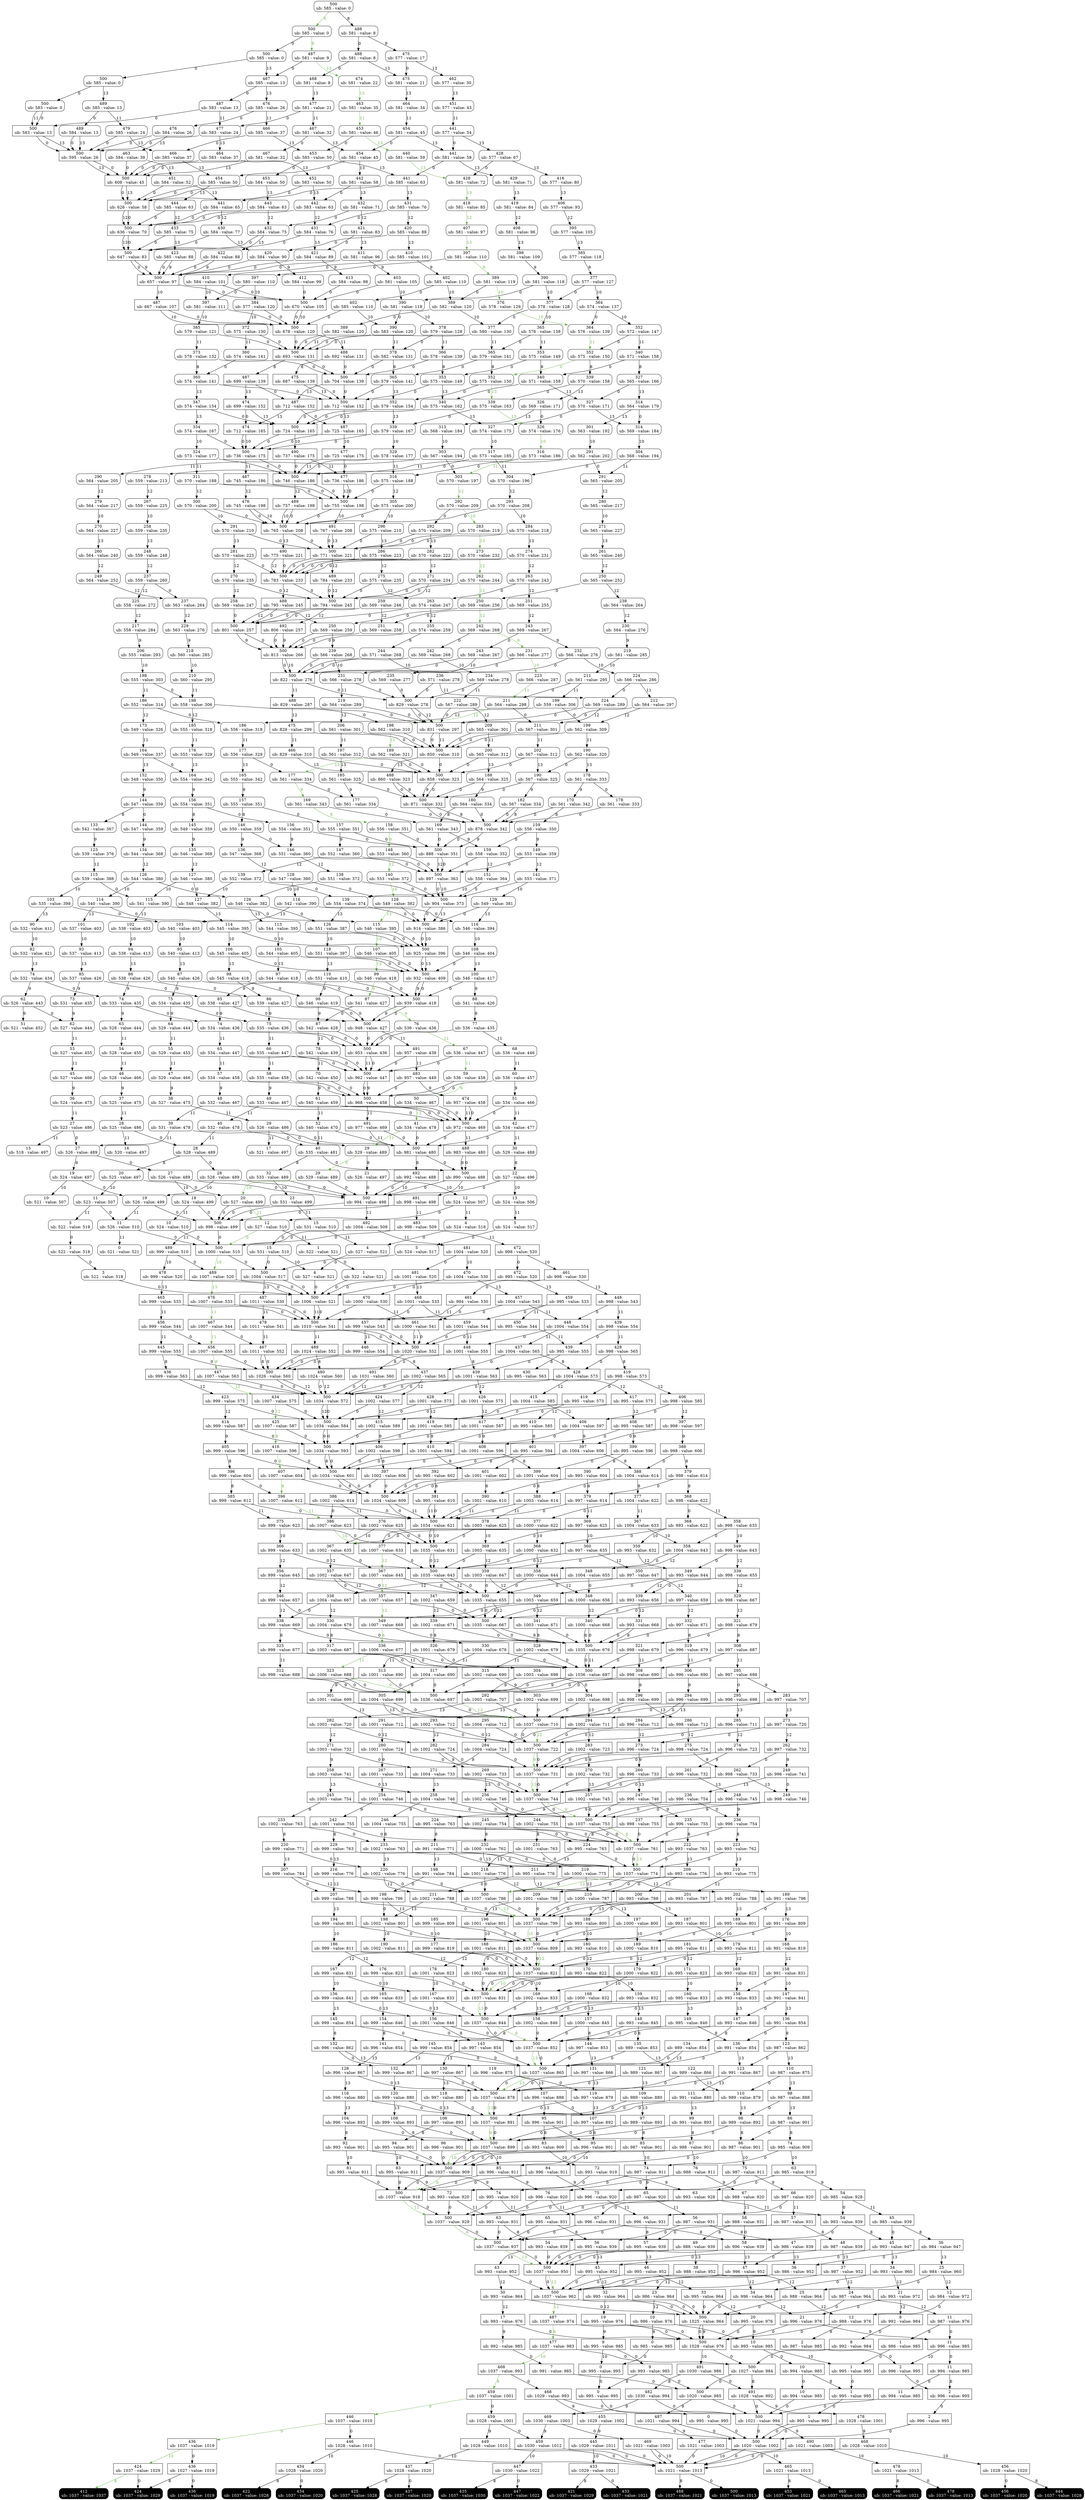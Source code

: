 digraph relaxed{
902478634 [label="500
ub: 585 - value: 0", style=rounded, shape=rectangle, tooltip="Exact node"];
2114444063 [label="488
ub: 581 - value: 8", style=rounded, shape=rectangle, tooltip="Exact node"];
918312414 [label="500
ub: 585 - value: 0", style=rounded, shape=rectangle, tooltip="Exact node"];
382750013 [label="487
ub: 581 - value: 9", style=rounded, shape=rectangle, tooltip="Exact node"];
489349054 [label="488
ub: 581 - value: 8", style=rounded, shape=rectangle, tooltip="Exact node"];
574434418 [label="500
ub: 585 - value: 0", style=rounded, shape=rectangle, tooltip="Exact node"];
1130894323 [label="475
ub: 577 - value: 17", style=rounded, shape=rectangle, tooltip="Exact node"];
1072410641 [label="487
ub: 585 - value: 13", style=rounded, shape=rectangle, tooltip="Exact node"];
361571968 [label="488
ub: 581 - value: 8", style=rounded, shape=rectangle, tooltip="Exact node"];
2134607032 [label="462
ub: 577 - value: 30", style=rounded, shape=rectangle, tooltip="Exact node"];
728115831 [label="500
ub: 585 - value: 0", style=rounded, shape=rectangle, tooltip="Exact node"];
1546908073 [label="474
ub: 581 - value: 22", style=rounded, shape=rectangle, tooltip="Exact node"];
210506412 [label="475
ub: 581 - value: 21", style=rounded, shape=rectangle, tooltip="Exact node"];
1321530272 [label="451
ub: 577 - value: 43", style=rounded, shape=rectangle, tooltip="Exact node"];
1226020905 [label="487
ub: 583 - value: 13", style=rounded, shape=rectangle, tooltip="Exact node"];
1617550160 [label="489
ub: 585 - value: 13", style=rounded, shape=rectangle, tooltip="Exact node"];
461160828 [label="463
ub: 581 - value: 35", style=rounded, shape=rectangle, tooltip="Exact node"];
2012993836 [label="464
ub: 581 - value: 34", style=rounded, shape=rectangle, tooltip="Exact node"];
440938038 [label="500
ub: 583 - value: 0", style=rounded, shape=rectangle, tooltip="Exact node"];
1536031937 [label="476
ub: 585 - value: 26", style=rounded, shape=rectangle, tooltip="Exact node"];
1954406292 [label="477
ub: 581 - value: 21", style=rounded, shape=rectangle, tooltip="Exact node"];
1334042472 [label="441
ub: 577 - value: 54", style=rounded, shape=rectangle, tooltip="Exact node"];
131635550 [label="453
ub: 581 - value: 46", style=rounded, shape=rectangle, tooltip="Exact node"];
1118078504 [label="454
ub: 581 - value: 45", style=rounded, shape=rectangle, tooltip="Exact node"];
1793799654 [label="466
ub: 585 - value: 37", style=rounded, shape=rectangle, tooltip="Exact node"];
1961945640 [label="467
ub: 581 - value: 32", style=rounded, shape=rectangle, tooltip="Exact node"];
1008315045 [label="476
ub: 584 - value: 26", style=rounded, shape=rectangle, tooltip="Exact node"];
1083962448 [label="479
ub: 585 - value: 24", style=rounded, shape=rectangle, tooltip="Exact node"];
1239759990 [label="477
ub: 583 - value: 24", style=rounded, shape=rectangle, tooltip="Exact node"];
1438030319 [label="489
ub: 584 - value: 13", style=rounded, shape=rectangle, tooltip="Exact node"];
1754662105 [label="500
ub: 583 - value: 13", shape=box, tooltip="Relaxed node"];
341796579 [label="428
ub: 577 - value: 67", style=rounded, shape=rectangle, tooltip="Exact node"];
825936265 [label="440
ub: 581 - value: 59", style=rounded, shape=rectangle, tooltip="Exact node"];
711327356 [label="441
ub: 581 - value: 58", style=rounded, shape=rectangle, tooltip="Exact node"];
825249556 [label="453
ub: 585 - value: 50", style=rounded, shape=rectangle, tooltip="Exact node"];
1550207152 [label="454
ub: 581 - value: 45", style=rounded, shape=rectangle, tooltip="Exact node"];
311239812 [label="463
ub: 584 - value: 39", style=rounded, shape=rectangle, tooltip="Exact node"];
2088445230 [label="466
ub: 585 - value: 37", style=rounded, shape=rectangle, tooltip="Exact node"];
1280851663 [label="464
ub: 583 - value: 37", style=rounded, shape=rectangle, tooltip="Exact node"];
1223867739 [label="467
ub: 581 - value: 32", style=rounded, shape=rectangle, tooltip="Exact node"];
168907708 [label="500
ub: 595 - value: 26", shape=box, tooltip="Relaxed node"];
1108924067 [label="416
ub: 577 - value: 80", style=rounded, shape=rectangle, tooltip="Exact node"];
348984985 [label="428
ub: 581 - value: 72", style=rounded, shape=rectangle, tooltip="Exact node"];
119358627 [label="429
ub: 581 - value: 71", style=rounded, shape=rectangle, tooltip="Exact node"];
1208121709 [label="441
ub: 585 - value: 63", style=rounded, shape=rectangle, tooltip="Exact node"];
1710989308 [label="442
ub: 581 - value: 58", style=rounded, shape=rectangle, tooltip="Exact node"];
464887938 [label="451
ub: 584 - value: 52", style=rounded, shape=rectangle, tooltip="Exact node"];
1104443373 [label="454
ub: 585 - value: 50", style=rounded, shape=rectangle, tooltip="Exact node"];
869601985 [label="453
ub: 584 - value: 50", style=rounded, shape=rectangle, tooltip="Exact node"];
1671179293 [label="452
ub: 583 - value: 50", style=rounded, shape=rectangle, tooltip="Exact node"];
1144068272 [label="500
ub: 608 - value: 45", shape=box, tooltip="Relaxed node"];
1362728240 [label="406
ub: 577 - value: 93", style=rounded, shape=rectangle, tooltip="Exact node"];
1092572064 [label="418
ub: 581 - value: 85", style=rounded, shape=rectangle, tooltip="Exact node"];
922511709 [label="419
ub: 581 - value: 84", style=rounded, shape=rectangle, tooltip="Exact node"];
331994761 [label="431
ub: 585 - value: 76", style=rounded, shape=rectangle, tooltip="Exact node"];
1647809929 [label="432
ub: 581 - value: 71", style=rounded, shape=rectangle, tooltip="Exact node"];
391914049 [label="441
ub: 584 - value: 65", style=rounded, shape=rectangle, tooltip="Exact node"];
2003496028 [label="444
ub: 585 - value: 63", style=rounded, shape=rectangle, tooltip="Exact node"];
2088371948 [label="443
ub: 584 - value: 63", style=rounded, shape=rectangle, tooltip="Exact node"];
1434234664 [label="442
ub: 583 - value: 63", style=rounded, shape=rectangle, tooltip="Exact node"];
1011279482 [label="500
ub: 626 - value: 58", shape=box, tooltip="Relaxed node"];
887750041 [label="395
ub: 577 - value: 105", style=rounded, shape=rectangle, tooltip="Exact node"];
1423561005 [label="407
ub: 581 - value: 97", style=rounded, shape=rectangle, tooltip="Exact node"];
1136419747 [label="408
ub: 581 - value: 96", style=rounded, shape=rectangle, tooltip="Exact node"];
1785507932 [label="420
ub: 585 - value: 88", style=rounded, shape=rectangle, tooltip="Exact node"];
1613095350 [label="421
ub: 581 - value: 83", style=rounded, shape=rectangle, tooltip="Exact node"];
757004314 [label="430
ub: 584 - value: 77", style=rounded, shape=rectangle, tooltip="Exact node"];
52908367 [label="431
ub: 584 - value: 76", style=rounded, shape=rectangle, tooltip="Exact node"];
1276261147 [label="433
ub: 585 - value: 75", style=rounded, shape=rectangle, tooltip="Exact node"];
996796369 [label="432
ub: 584 - value: 75", style=rounded, shape=rectangle, tooltip="Exact node"];
359922172 [label="500
ub: 636 - value: 70", shape=box, tooltip="Relaxed node"];
522553046 [label="385
ub: 577 - value: 118", style=rounded, shape=rectangle, tooltip="Exact node"];
1069716895 [label="397
ub: 581 - value: 110", style=rounded, shape=rectangle, tooltip="Exact node"];
1770642014 [label="398
ub: 581 - value: 109", style=rounded, shape=rectangle, tooltip="Exact node"];
328827614 [label="410
ub: 585 - value: 101", style=rounded, shape=rectangle, tooltip="Exact node"];
561959774 [label="411
ub: 581 - value: 96", style=rounded, shape=rectangle, tooltip="Exact node"];
580871917 [label="420
ub: 584 - value: 90", style=rounded, shape=rectangle, tooltip="Exact node"];
1732502545 [label="421
ub: 584 - value: 89", style=rounded, shape=rectangle, tooltip="Exact node"];
2009221452 [label="423
ub: 585 - value: 88", style=rounded, shape=rectangle, tooltip="Exact node"];
590845366 [label="422
ub: 584 - value: 88", style=rounded, shape=rectangle, tooltip="Exact node"];
1541049864 [label="500
ub: 647 - value: 83", shape=box, tooltip="Relaxed node"];
1020520290 [label="377
ub: 577 - value: 127", style=rounded, shape=rectangle, tooltip="Exact node"];
2125238280 [label="389
ub: 581 - value: 119", style=rounded, shape=rectangle, tooltip="Exact node"];
1658699134 [label="390
ub: 581 - value: 118", style=rounded, shape=rectangle, tooltip="Exact node"];
1859374258 [label="402
ub: 585 - value: 110", style=rounded, shape=rectangle, tooltip="Exact node"];
366873404 [label="397
ub: 580 - value: 110", style=rounded, shape=rectangle, tooltip="Exact node"];
945288723 [label="403
ub: 581 - value: 105", style=rounded, shape=rectangle, tooltip="Exact node"];
2087258327 [label="410
ub: 584 - value: 101", style=rounded, shape=rectangle, tooltip="Exact node"];
1006094903 [label="412
ub: 584 - value: 99", style=rounded, shape=rectangle, tooltip="Exact node"];
1293680848 [label="413
ub: 584 - value: 98", style=rounded, shape=rectangle, tooltip="Exact node"];
1309176095 [label="500
ub: 657 - value: 97", shape=box, tooltip="Relaxed node"];
471579726 [label="364
ub: 574 - value: 137", style=rounded, shape=rectangle, tooltip="Exact node"];
16503286 [label="376
ub: 578 - value: 129", style=rounded, shape=rectangle, tooltip="Exact node"];
1574598287 [label="377
ub: 578 - value: 128", style=rounded, shape=rectangle, tooltip="Exact node"];
718187988 [label="389
ub: 582 - value: 120", style=rounded, shape=rectangle, tooltip="Exact node"];
710708543 [label="384
ub: 577 - value: 120", style=rounded, shape=rectangle, tooltip="Exact node"];
664792509 [label="390
ub: 581 - value: 118", style=rounded, shape=rectangle, tooltip="Exact node"];
690339675 [label="397
ub: 581 - value: 111", style=rounded, shape=rectangle, tooltip="Exact node"];
1709804316 [label="402
ub: 585 - value: 110", style=rounded, shape=rectangle, tooltip="Exact node"];
1792550665 [label="487
ub: 667 - value: 107", shape=box, tooltip="Relaxed node"];
2014838114 [label="500
ub: 670 - value: 105", shape=box, tooltip="Relaxed node"];
1004023029 [label="352
ub: 572 - value: 147", style=rounded, shape=rectangle, tooltip="Exact node"];
612097453 [label="364
ub: 576 - value: 139", style=rounded, shape=rectangle, tooltip="Exact node"];
1583159071 [label="365
ub: 576 - value: 138", style=rounded, shape=rectangle, tooltip="Exact node"];
131206411 [label="377
ub: 580 - value: 130", style=rounded, shape=rectangle, tooltip="Exact node"];
1816147548 [label="372
ub: 575 - value: 130", style=rounded, shape=rectangle, tooltip="Exact node"];
20049680 [label="378
ub: 579 - value: 128", style=rounded, shape=rectangle, tooltip="Exact node"];
951050903 [label="385
ub: 579 - value: 121", style=rounded, shape=rectangle, tooltip="Exact node"];
590646109 [label="390
ub: 583 - value: 120", style=rounded, shape=rectangle, tooltip="Exact node"];
130668770 [label="389
ub: 582 - value: 120", style=rounded, shape=rectangle, tooltip="Exact node"];
1644231115 [label="500
ub: 678 - value: 120", shape=box, tooltip="Relaxed node"];
1136768342 [label="340
ub: 571 - value: 158", style=rounded, shape=rectangle, tooltip="Exact node"];
587003819 [label="352
ub: 575 - value: 150", style=rounded, shape=rectangle, tooltip="Exact node"];
1233705144 [label="353
ub: 575 - value: 149", style=rounded, shape=rectangle, tooltip="Exact node"];
811301908 [label="365
ub: 579 - value: 141", style=rounded, shape=rectangle, tooltip="Exact node"];
197964393 [label="360
ub: 574 - value: 141", style=rounded, shape=rectangle, tooltip="Exact node"];
402115881 [label="366
ub: 578 - value: 139", style=rounded, shape=rectangle, tooltip="Exact node"];
330739404 [label="373
ub: 578 - value: 132", style=rounded, shape=rectangle, tooltip="Exact node"];
1010670443 [label="488
ub: 692 - value: 131", shape=box, tooltip="Relaxed node"];
1606304070 [label="378
ub: 582 - value: 131", style=rounded, shape=rectangle, tooltip="Exact node"];
1966124444 [label="500
ub: 693 - value: 131", shape=box, tooltip="Relaxed node"];
1977310713 [label="327
ub: 565 - value: 166", style=rounded, shape=rectangle, tooltip="Exact node"];
294658058 [label="340
ub: 571 - value: 158", style=rounded, shape=rectangle, tooltip="Exact node"];
966544353 [label="339
ub: 570 - value: 158", style=rounded, shape=rectangle, tooltip="Exact node"];
945722724 [label="352
ub: 575 - value: 150", style=rounded, shape=rectangle, tooltip="Exact node"];
1278852808 [label="353
ub: 575 - value: 149", style=rounded, shape=rectangle, tooltip="Exact node"];
525968792 [label="365
ub: 579 - value: 141", style=rounded, shape=rectangle, tooltip="Exact node"];
649329985 [label="360
ub: 574 - value: 141", style=rounded, shape=rectangle, tooltip="Exact node"];
775386112 [label="487
ub: 699 - value: 139", shape=box, tooltip="Relaxed node"];
1146825051 [label="475
ub: 687 - value: 139", shape=box, tooltip="Relaxed node"];
1550261631 [label="500
ub: 704 - value: 139", shape=box, tooltip="Relaxed node"];
279593458 [label="314
ub: 564 - value: 179", style=rounded, shape=rectangle, tooltip="Exact node"];
925308434 [label="327
ub: 570 - value: 171", style=rounded, shape=rectangle, tooltip="Exact node"];
940584193 [label="326
ub: 569 - value: 171", style=rounded, shape=rectangle, tooltip="Exact node"];
111900554 [label="339
ub: 575 - value: 163", style=rounded, shape=rectangle, tooltip="Exact node"];
31114735 [label="340
ub: 575 - value: 162", style=rounded, shape=rectangle, tooltip="Exact node"];
1866850137 [label="352
ub: 579 - value: 154", style=rounded, shape=rectangle, tooltip="Exact node"];
1759899303 [label="347
ub: 574 - value: 154", style=rounded, shape=rectangle, tooltip="Exact node"];
758119607 [label="487
ub: 712 - value: 152", shape=box, tooltip="Relaxed node"];
1112414583 [label="474
ub: 699 - value: 152", shape=box, tooltip="Relaxed node"];
293508253 [label="500
ub: 712 - value: 152", shape=box, tooltip="Relaxed node"];
2053591126 [label="301
ub: 563 - value: 192", style=rounded, shape=rectangle, tooltip="Exact node"];
1850777594 [label="314
ub: 569 - value: 184", style=rounded, shape=rectangle, tooltip="Exact node"];
1747352992 [label="313
ub: 568 - value: 184", style=rounded, shape=rectangle, tooltip="Exact node"];
1878169648 [label="326
ub: 574 - value: 176", style=rounded, shape=rectangle, tooltip="Exact node"];
793138072 [label="327
ub: 574 - value: 175", style=rounded, shape=rectangle, tooltip="Exact node"];
169663597 [label="339
ub: 579 - value: 167", style=rounded, shape=rectangle, tooltip="Exact node"];
101775274 [label="334
ub: 574 - value: 167", style=rounded, shape=rectangle, tooltip="Exact node"];
565372776 [label="487
ub: 725 - value: 165", shape=box, tooltip="Relaxed node"];
555273695 [label="474
ub: 712 - value: 165", shape=box, tooltip="Relaxed node"];
1995250556 [label="500
ub: 724 - value: 165", shape=box, tooltip="Relaxed node"];
1730704097 [label="291
ub: 562 - value: 202", style=rounded, shape=rectangle, tooltip="Exact node"];
1062635358 [label="304
ub: 568 - value: 194", style=rounded, shape=rectangle, tooltip="Exact node"];
265321659 [label="303
ub: 567 - value: 194", style=rounded, shape=rectangle, tooltip="Exact node"];
1050065615 [label="316
ub: 573 - value: 186", style=rounded, shape=rectangle, tooltip="Exact node"];
1148254374 [label="317
ub: 573 - value: 185", style=rounded, shape=rectangle, tooltip="Exact node"];
2001223946 [label="329
ub: 578 - value: 177", style=rounded, shape=rectangle, tooltip="Exact node"];
938545229 [label="324
ub: 573 - value: 177", style=rounded, shape=rectangle, tooltip="Exact node"];
1610702581 [label="490
ub: 737 - value: 175", shape=box, tooltip="Relaxed node"];
270056930 [label="477
ub: 725 - value: 175", shape=box, tooltip="Relaxed node"];
254801937 [label="500
ub: 736 - value: 175", shape=box, tooltip="Relaxed node"];
73181251 [label="278
ub: 559 - value: 213", style=rounded, shape=rectangle, tooltip="Exact node"];
1970982267 [label="291
ub: 565 - value: 205", style=rounded, shape=rectangle, tooltip="Exact node"];
195381554 [label="290
ub: 564 - value: 205", style=rounded, shape=rectangle, tooltip="Exact node"];
960733886 [label="303
ub: 570 - value: 197", style=rounded, shape=rectangle, tooltip="Exact node"];
119290689 [label="304
ub: 570 - value: 196", style=rounded, shape=rectangle, tooltip="Exact node"];
1810899357 [label="316
ub: 575 - value: 188", style=rounded, shape=rectangle, tooltip="Exact node"];
1778081847 [label="311
ub: 570 - value: 188", style=rounded, shape=rectangle, tooltip="Exact node"];
142247393 [label="487
ub: 745 - value: 186", shape=box, tooltip="Relaxed node"];
1431467659 [label="477
ub: 736 - value: 186", shape=box, tooltip="Relaxed node"];
1442191055 [label="500
ub: 746 - value: 186", shape=box, tooltip="Relaxed node"];
1190820921 [label="267
ub: 559 - value: 225", style=rounded, shape=rectangle, tooltip="Exact node"];
1332210474 [label="280
ub: 565 - value: 217", style=rounded, shape=rectangle, tooltip="Exact node"];
1600667055 [label="279
ub: 564 - value: 217", style=rounded, shape=rectangle, tooltip="Exact node"];
137460818 [label="292
ub: 570 - value: 209", style=rounded, shape=rectangle, tooltip="Exact node"];
1760126453 [label="293
ub: 570 - value: 208", style=rounded, shape=rectangle, tooltip="Exact node"];
1819776360 [label="305
ub: 575 - value: 200", style=rounded, shape=rectangle, tooltip="Exact node"];
752684363 [label="300
ub: 570 - value: 200", style=rounded, shape=rectangle, tooltip="Exact node"];
773662650 [label="489
ub: 757 - value: 198", shape=box, tooltip="Relaxed node"];
623247230 [label="476
ub: 745 - value: 198", shape=box, tooltip="Relaxed node"];
355115154 [label="500
ub: 755 - value: 198", shape=box, tooltip="Relaxed node"];
812446698 [label="258
ub: 559 - value: 235", style=rounded, shape=rectangle, tooltip="Exact node"];
1362546706 [label="271
ub: 565 - value: 227", style=rounded, shape=rectangle, tooltip="Exact node"];
236840983 [label="270
ub: 564 - value: 227", style=rounded, shape=rectangle, tooltip="Exact node"];
893504292 [label="283
ub: 570 - value: 219", style=rounded, shape=rectangle, tooltip="Exact node"];
1087081975 [label="284
ub: 570 - value: 218", style=rounded, shape=rectangle, tooltip="Exact node"];
680712932 [label="296
ub: 575 - value: 210", style=rounded, shape=rectangle, tooltip="Exact node"];
694452085 [label="291
ub: 570 - value: 210", style=rounded, shape=rectangle, tooltip="Exact node"];
225344427 [label="292
ub: 570 - value: 209", style=rounded, shape=rectangle, tooltip="Exact node"];
1437941060 [label="491
ub: 767 - value: 208", shape=box, tooltip="Relaxed node"];
912672706 [label="500
ub: 765 - value: 208", shape=box, tooltip="Relaxed node"];
717176949 [label="248
ub: 559 - value: 248", style=rounded, shape=rectangle, tooltip="Exact node"];
1288235781 [label="261
ub: 565 - value: 240", style=rounded, shape=rectangle, tooltip="Exact node"];
27084827 [label="260
ub: 564 - value: 240", style=rounded, shape=rectangle, tooltip="Exact node"];
336371513 [label="273
ub: 570 - value: 232", style=rounded, shape=rectangle, tooltip="Exact node"];
640113647 [label="274
ub: 570 - value: 231", style=rounded, shape=rectangle, tooltip="Exact node"];
2011997442 [label="286
ub: 575 - value: 223", style=rounded, shape=rectangle, tooltip="Exact node"];
773989906 [label="281
ub: 570 - value: 223", style=rounded, shape=rectangle, tooltip="Exact node"];
1944978632 [label="282
ub: 570 - value: 222", style=rounded, shape=rectangle, tooltip="Exact node"];
1239183618 [label="490
ub: 775 - value: 221", shape=box, tooltip="Relaxed node"];
1757880885 [label="500
ub: 771 - value: 221", shape=box, tooltip="Relaxed node"];
1954471782 [label="237
ub: 559 - value: 260", style=rounded, shape=rectangle, tooltip="Exact node"];
1646464088 [label="250
ub: 565 - value: 252", style=rounded, shape=rectangle, tooltip="Exact node"];
777379084 [label="249
ub: 564 - value: 252", style=rounded, shape=rectangle, tooltip="Exact node"];
243194708 [label="262
ub: 570 - value: 244", style=rounded, shape=rectangle, tooltip="Exact node"];
926434463 [label="263
ub: 570 - value: 243", style=rounded, shape=rectangle, tooltip="Exact node"];
297602875 [label="275
ub: 575 - value: 235", style=rounded, shape=rectangle, tooltip="Exact node"];
2044366277 [label="270
ub: 570 - value: 235", style=rounded, shape=rectangle, tooltip="Exact node"];
1728579441 [label="271
ub: 570 - value: 234", style=rounded, shape=rectangle, tooltip="Exact node"];
1607792885 [label="489
ub: 784 - value: 233", shape=box, tooltip="Relaxed node"];
1316557528 [label="500
ub: 783 - value: 233", shape=box, tooltip="Relaxed node"];
171802996 [label="225
ub: 558 - value: 272", style=rounded, shape=rectangle, tooltip="Exact node"];
1932274274 [label="238
ub: 564 - value: 264", style=rounded, shape=rectangle, tooltip="Exact node"];
1107217291 [label="237
ub: 563 - value: 264", style=rounded, shape=rectangle, tooltip="Exact node"];
1373419525 [label="250
ub: 569 - value: 256", style=rounded, shape=rectangle, tooltip="Exact node"];
509891820 [label="251
ub: 569 - value: 255", style=rounded, shape=rectangle, tooltip="Exact node"];
11939193 [label="263
ub: 574 - value: 247", style=rounded, shape=rectangle, tooltip="Exact node"];
370370379 [label="258
ub: 569 - value: 247", style=rounded, shape=rectangle, tooltip="Exact node"];
1309238149 [label="259
ub: 569 - value: 246", style=rounded, shape=rectangle, tooltip="Exact node"];
1765795529 [label="488
ub: 795 - value: 245", shape=box, tooltip="Relaxed node"];
837108062 [label="500
ub: 794 - value: 245", shape=box, tooltip="Relaxed node"];
1234250905 [label="217
ub: 558 - value: 284", style=rounded, shape=rectangle, tooltip="Exact node"];
769530879 [label="230
ub: 564 - value: 276", style=rounded, shape=rectangle, tooltip="Exact node"];
1427040229 [label="229
ub: 563 - value: 276", style=rounded, shape=rectangle, tooltip="Exact node"];
38262958 [label="242
ub: 569 - value: 268", style=rounded, shape=rectangle, tooltip="Exact node"];
1787079037 [label="243
ub: 569 - value: 267", style=rounded, shape=rectangle, tooltip="Exact node"];
1353530305 [label="255
ub: 574 - value: 259", style=rounded, shape=rectangle, tooltip="Exact node"];
1832532108 [label="250
ub: 569 - value: 259", style=rounded, shape=rectangle, tooltip="Exact node"];
1471086700 [label="251
ub: 569 - value: 258", style=rounded, shape=rectangle, tooltip="Exact node"];
13803304 [label="492
ub: 806 - value: 257", shape=box, tooltip="Relaxed node"];
702061917 [label="500
ub: 801 - value: 257", shape=box, tooltip="Relaxed node"];
929383713 [label="206
ub: 555 - value: 293", style=rounded, shape=rectangle, tooltip="Exact node"];
865667596 [label="219
ub: 561 - value: 285", style=rounded, shape=rectangle, tooltip="Exact node"];
1354083458 [label="218
ub: 560 - value: 285", style=rounded, shape=rectangle, tooltip="Exact node"];
1806431167 [label="231
ub: 566 - value: 277", style=rounded, shape=rectangle, tooltip="Exact node"];
2125062626 [label="232
ub: 566 - value: 276", style=rounded, shape=rectangle, tooltip="Exact node"];
285133380 [label="244
ub: 571 - value: 268", style=rounded, shape=rectangle, tooltip="Exact node"];
245765246 [label="242
ub: 569 - value: 268", style=rounded, shape=rectangle, tooltip="Exact node"];
726181440 [label="239
ub: 566 - value: 268", style=rounded, shape=rectangle, tooltip="Exact node"];
542365801 [label="243
ub: 569 - value: 267", style=rounded, shape=rectangle, tooltip="Exact node"];
341138954 [label="500
ub: 813 - value: 266", shape=box, tooltip="Relaxed node"];
282265585 [label="198
ub: 555 - value: 303", style=rounded, shape=rectangle, tooltip="Exact node"];
1048855692 [label="211
ub: 561 - value: 295", style=rounded, shape=rectangle, tooltip="Exact node"];
1117519786 [label="210
ub: 560 - value: 295", style=rounded, shape=rectangle, tooltip="Exact node"];
1212116343 [label="223
ub: 566 - value: 287", style=rounded, shape=rectangle, tooltip="Exact node"];
1671507048 [label="224
ub: 566 - value: 286", style=rounded, shape=rectangle, tooltip="Exact node"];
454305524 [label="236
ub: 571 - value: 278", style=rounded, shape=rectangle, tooltip="Exact node"];
1478150312 [label="234
ub: 569 - value: 278", style=rounded, shape=rectangle, tooltip="Exact node"];
1473771722 [label="231
ub: 566 - value: 278", style=rounded, shape=rectangle, tooltip="Exact node"];
1740846921 [label="235
ub: 569 - value: 277", style=rounded, shape=rectangle, tooltip="Exact node"];
1714113641 [label="500
ub: 822 - value: 276", shape=box, tooltip="Relaxed node"];
1325144078 [label="186
ub: 552 - value: 314", style=rounded, shape=rectangle, tooltip="Exact node"];
621300254 [label="199
ub: 559 - value: 306", style=rounded, shape=rectangle, tooltip="Exact node"];
1006227006 [label="198
ub: 558 - value: 306", style=rounded, shape=rectangle, tooltip="Exact node"];
943454742 [label="211
ub: 564 - value: 298", style=rounded, shape=rectangle, tooltip="Exact node"];
1432536094 [label="212
ub: 564 - value: 297", style=rounded, shape=rectangle, tooltip="Exact node"];
1292838001 [label="224
ub: 569 - value: 289", style=rounded, shape=rectangle, tooltip="Exact node"];
1944201789 [label="222
ub: 567 - value: 289", style=rounded, shape=rectangle, tooltip="Exact node"];
686989583 [label="219
ub: 564 - value: 289", style=rounded, shape=rectangle, tooltip="Exact node"];
1839337592 [label="488
ub: 829 - value: 287", shape=box, tooltip="Relaxed node"];
1110031167 [label="500
ub: 829 - value: 278", shape=box, tooltip="Relaxed node"];
900636745 [label="173
ub: 549 - value: 326", style=rounded, shape=rectangle, tooltip="Exact node"];
1201173334 [label="186
ub: 556 - value: 318", style=rounded, shape=rectangle, tooltip="Exact node"];
997055773 [label="185
ub: 555 - value: 318", style=rounded, shape=rectangle, tooltip="Exact node"];
1628998132 [label="198
ub: 562 - value: 310", style=rounded, shape=rectangle, tooltip="Exact node"];
790722099 [label="199
ub: 562 - value: 309", style=rounded, shape=rectangle, tooltip="Exact node"];
1523553211 [label="211
ub: 567 - value: 301", style=rounded, shape=rectangle, tooltip="Exact node"];
1632413663 [label="209
ub: 565 - value: 301", style=rounded, shape=rectangle, tooltip="Exact node"];
1725165248 [label="206
ub: 561 - value: 301", style=rounded, shape=rectangle, tooltip="Exact node"];
452121674 [label="475
ub: 829 - value: 299", shape=box, tooltip="Relaxed node"];
1636050357 [label="500
ub: 831 - value: 297", shape=box, tooltip="Relaxed node"];
741730375 [label="164
ub: 549 - value: 337", style=rounded, shape=rectangle, tooltip="Exact node"];
35534346 [label="177
ub: 556 - value: 329", style=rounded, shape=rectangle, tooltip="Exact node"];
1490509465 [label="176
ub: 555 - value: 329", style=rounded, shape=rectangle, tooltip="Exact node"];
1947896119 [label="189
ub: 562 - value: 321", style=rounded, shape=rectangle, tooltip="Exact node"];
1387210478 [label="190
ub: 562 - value: 320", style=rounded, shape=rectangle, tooltip="Exact node"];
1328238652 [label="202
ub: 567 - value: 312", style=rounded, shape=rectangle, tooltip="Exact node"];
547201549 [label="200
ub: 565 - value: 312", style=rounded, shape=rectangle, tooltip="Exact node"];
455785638 [label="197
ub: 561 - value: 312", style=rounded, shape=rectangle, tooltip="Exact node"];
785570251 [label="466
ub: 829 - value: 310", shape=box, tooltip="Relaxed node"];
1138410383 [label="500
ub: 850 - value: 310", shape=box, tooltip="Relaxed node"];
2087785333 [label="152
ub: 548 - value: 350", style=rounded, shape=rectangle, tooltip="Exact node"];
1526970878 [label="165
ub: 555 - value: 342", style=rounded, shape=rectangle, tooltip="Exact node"];
1128948651 [label="164
ub: 554 - value: 342", style=rounded, shape=rectangle, tooltip="Exact node"];
1055096410 [label="177
ub: 561 - value: 334", style=rounded, shape=rectangle, tooltip="Exact node"];
1014982340 [label="178
ub: 561 - value: 333", style=rounded, shape=rectangle, tooltip="Exact node"];
390689829 [label="190
ub: 567 - value: 325", style=rounded, shape=rectangle, tooltip="Exact node"];
268084911 [label="188
ub: 564 - value: 325", style=rounded, shape=rectangle, tooltip="Exact node"];
829149076 [label="185
ub: 561 - value: 325", style=rounded, shape=rectangle, tooltip="Exact node"];
1041365481 [label="488
ub: 860 - value: 323", shape=box, tooltip="Relaxed node"];
1922930974 [label="500
ub: 858 - value: 323", shape=box, tooltip="Relaxed node"];
556281560 [label="144
ub: 547 - value: 359", style=rounded, shape=rectangle, tooltip="Exact node"];
2074820378 [label="157
ub: 555 - value: 351", style=rounded, shape=rectangle, tooltip="Exact node"];
599984672 [label="156
ub: 554 - value: 351", style=rounded, shape=rectangle, tooltip="Exact node"];
1022081840 [label="169
ub: 561 - value: 343", style=rounded, shape=rectangle, tooltip="Exact node"];
688005825 [label="170
ub: 561 - value: 342", style=rounded, shape=rectangle, tooltip="Exact node"];
103103526 [label="182
ub: 567 - value: 334", style=rounded, shape=rectangle, tooltip="Exact node"];
1906879951 [label="180
ub: 564 - value: 334", style=rounded, shape=rectangle, tooltip="Exact node"];
137225802 [label="177
ub: 561 - value: 334", style=rounded, shape=rectangle, tooltip="Exact node"];
1206051975 [label="178
ub: 561 - value: 333", style=rounded, shape=rectangle, tooltip="Exact node"];
1627396964 [label="500
ub: 871 - value: 332", shape=box, tooltip="Relaxed node"];
290579508 [label="133
ub: 542 - value: 367", style=rounded, shape=rectangle, tooltip="Exact node"];
1180244251 [label="146
ub: 550 - value: 359", style=rounded, shape=rectangle, tooltip="Exact node"];
1259174396 [label="145
ub: 549 - value: 359", style=rounded, shape=rectangle, tooltip="Exact node"];
1116094714 [label="144
ub: 547 - value: 359", style=rounded, shape=rectangle, tooltip="Exact node"];
762384154 [label="158
ub: 556 - value: 351", style=rounded, shape=rectangle, tooltip="Exact node"];
1498438472 [label="157
ub: 555 - value: 351", style=rounded, shape=rectangle, tooltip="Exact node"];
1809194904 [label="156
ub: 554 - value: 351", style=rounded, shape=rectangle, tooltip="Exact node"];
335359181 [label="159
ub: 556 - value: 350", style=rounded, shape=rectangle, tooltip="Exact node"];
1349182676 [label="169
ub: 561 - value: 343", style=rounded, shape=rectangle, tooltip="Exact node"];
1424082571 [label="500
ub: 878 - value: 342", shape=box, tooltip="Relaxed node"];
760357227 [label="123
ub: 539 - value: 376", style=rounded, shape=rectangle, tooltip="Exact node"];
1064265473 [label="136
ub: 547 - value: 368", style=rounded, shape=rectangle, tooltip="Exact node"];
155361948 [label="135
ub: 546 - value: 368", style=rounded, shape=rectangle, tooltip="Exact node"];
1514476350 [label="134
ub: 544 - value: 368", style=rounded, shape=rectangle, tooltip="Exact node"];
1333810223 [label="148
ub: 553 - value: 360", style=rounded, shape=rectangle, tooltip="Exact node"];
303240439 [label="147
ub: 552 - value: 360", style=rounded, shape=rectangle, tooltip="Exact node"];
1583353301 [label="146
ub: 551 - value: 360", style=rounded, shape=rectangle, tooltip="Exact node"];
775514090 [label="149
ub: 553 - value: 359", style=rounded, shape=rectangle, tooltip="Exact node"];
1297502382 [label="159
ub: 558 - value: 352", style=rounded, shape=rectangle, tooltip="Exact node"];
1371957475 [label="500
ub: 888 - value: 351", shape=box, tooltip="Relaxed node"];
2067180044 [label="115
ub: 539 - value: 388", style=rounded, shape=rectangle, tooltip="Exact node"];
1400856767 [label="128
ub: 547 - value: 380", style=rounded, shape=rectangle, tooltip="Exact node"];
417301556 [label="127
ub: 546 - value: 380", style=rounded, shape=rectangle, tooltip="Exact node"];
1293241549 [label="126
ub: 544 - value: 380", style=rounded, shape=rectangle, tooltip="Exact node"];
1183231938 [label="140
ub: 553 - value: 372", style=rounded, shape=rectangle, tooltip="Exact node"];
2032079962 [label="139
ub: 552 - value: 372", style=rounded, shape=rectangle, tooltip="Exact node"];
1262854901 [label="138
ub: 551 - value: 372", style=rounded, shape=rectangle, tooltip="Exact node"];
238357312 [label="141
ub: 553 - value: 371", style=rounded, shape=rectangle, tooltip="Exact node"];
664070838 [label="151
ub: 558 - value: 364", style=rounded, shape=rectangle, tooltip="Exact node"];
1158258131 [label="500
ub: 897 - value: 363", shape=box, tooltip="Relaxed node"];
510276116 [label="103
ub: 535 - value: 398", style=rounded, shape=rectangle, tooltip="Exact node"];
443384617 [label="116
ub: 542 - value: 390", style=rounded, shape=rectangle, tooltip="Exact node"];
1436633036 [label="115
ub: 541 - value: 390", style=rounded, shape=rectangle, tooltip="Exact node"];
1014486152 [label="114
ub: 540 - value: 390", style=rounded, shape=rectangle, tooltip="Exact node"];
1095088856 [label="128
ub: 549 - value: 382", style=rounded, shape=rectangle, tooltip="Exact node"];
1522095831 [label="127
ub: 548 - value: 382", style=rounded, shape=rectangle, tooltip="Exact node"];
1042786867 [label="126
ub: 546 - value: 382", style=rounded, shape=rectangle, tooltip="Exact node"];
696933920 [label="129
ub: 549 - value: 381", style=rounded, shape=rectangle, tooltip="Exact node"];
1187903677 [label="139
ub: 554 - value: 374", style=rounded, shape=rectangle, tooltip="Exact node"];
651802632 [label="500
ub: 904 - value: 373", shape=box, tooltip="Relaxed node"];
707157673 [label="90
ub: 532 - value: 411", style=rounded, shape=rectangle, tooltip="Exact node"];
1754444726 [label="103
ub: 540 - value: 403", style=rounded, shape=rectangle, tooltip="Exact node"];
780934299 [label="102
ub: 538 - value: 403", style=rounded, shape=rectangle, tooltip="Exact node"];
1150963491 [label="101
ub: 537 - value: 403", style=rounded, shape=rectangle, tooltip="Exact node"];
1528195520 [label="115
ub: 546 - value: 395", style=rounded, shape=rectangle, tooltip="Exact node"];
2097905212 [label="114
ub: 545 - value: 395", style=rounded, shape=rectangle, tooltip="Exact node"];
783191662 [label="113
ub: 544 - value: 395", style=rounded, shape=rectangle, tooltip="Exact node"];
1191654595 [label="116
ub: 546 - value: 394", style=rounded, shape=rectangle, tooltip="Exact node"];
1776374725 [label="126
ub: 551 - value: 387", style=rounded, shape=rectangle, tooltip="Exact node"];
1961501712 [label="500
ub: 914 - value: 386", shape=box, tooltip="Relaxed node"];
1561063579 [label="82
ub: 532 - value: 421", style=rounded, shape=rectangle, tooltip="Exact node"];
65586123 [label="95
ub: 540 - value: 413", style=rounded, shape=rectangle, tooltip="Exact node"];
1412601264 [label="94
ub: 538 - value: 413", style=rounded, shape=rectangle, tooltip="Exact node"];
292641216 [label="93
ub: 537 - value: 413", style=rounded, shape=rectangle, tooltip="Exact node"];
2130192211 [label="107
ub: 546 - value: 405", style=rounded, shape=rectangle, tooltip="Exact node"];
539690370 [label="106
ub: 545 - value: 405", style=rounded, shape=rectangle, tooltip="Exact node"];
480490520 [label="105
ub: 544 - value: 405", style=rounded, shape=rectangle, tooltip="Exact node"];
540325452 [label="108
ub: 546 - value: 404", style=rounded, shape=rectangle, tooltip="Exact node"];
1959910454 [label="118
ub: 551 - value: 397", style=rounded, shape=rectangle, tooltip="Exact node"];
1961002599 [label="500
ub: 925 - value: 396", shape=box, tooltip="Relaxed node"];
1807648168 [label="74
ub: 532 - value: 434", style=rounded, shape=rectangle, tooltip="Exact node"];
1273143001 [label="87
ub: 540 - value: 426", style=rounded, shape=rectangle, tooltip="Exact node"];
1258372214 [label="86
ub: 538 - value: 426", style=rounded, shape=rectangle, tooltip="Exact node"];
212890971 [label="85
ub: 537 - value: 426", style=rounded, shape=rectangle, tooltip="Exact node"];
1898325501 [label="99
ub: 546 - value: 418", style=rounded, shape=rectangle, tooltip="Exact node"];
1949298838 [label="98
ub: 545 - value: 418", style=rounded, shape=rectangle, tooltip="Exact node"];
889891977 [label="97
ub: 544 - value: 418", style=rounded, shape=rectangle, tooltip="Exact node"];
402249858 [label="100
ub: 546 - value: 417", style=rounded, shape=rectangle, tooltip="Exact node"];
426394307 [label="110
ub: 551 - value: 410", style=rounded, shape=rectangle, tooltip="Exact node"];
352598575 [label="500
ub: 932 - value: 409", shape=box, tooltip="Relaxed node"];
903525611 [label="62
ub: 526 - value: 443", style=rounded, shape=rectangle, tooltip="Exact node"];
1000966072 [label="75
ub: 534 - value: 435", style=rounded, shape=rectangle, tooltip="Exact node"];
1594138273 [label="74
ub: 533 - value: 435", style=rounded, shape=rectangle, tooltip="Exact node"];
1912821769 [label="73
ub: 531 - value: 435", style=rounded, shape=rectangle, tooltip="Exact node"];
405215542 [label="87
ub: 541 - value: 427", style=rounded, shape=rectangle, tooltip="Exact node"];
1208442275 [label="86
ub: 539 - value: 427", style=rounded, shape=rectangle, tooltip="Exact node"];
1579957528 [label="85
ub: 538 - value: 427", style=rounded, shape=rectangle, tooltip="Exact node"];
1528923159 [label="88
ub: 541 - value: 426", style=rounded, shape=rectangle, tooltip="Exact node"];
1823409783 [label="98
ub: 546 - value: 419", style=rounded, shape=rectangle, tooltip="Exact node"];
657736958 [label="500
ub: 939 - value: 418", shape=box, tooltip="Relaxed node"];
1182908789 [label="51
ub: 521 - value: 452", style=rounded, shape=rectangle, tooltip="Exact node"];
1076641925 [label="64
ub: 529 - value: 444", style=rounded, shape=rectangle, tooltip="Exact node"];
661119548 [label="63
ub: 528 - value: 444", style=rounded, shape=rectangle, tooltip="Exact node"];
1401316767 [label="62
ub: 527 - value: 444", style=rounded, shape=rectangle, tooltip="Exact node"];
480903748 [label="76
ub: 536 - value: 436", style=rounded, shape=rectangle, tooltip="Exact node"];
2095486832 [label="75
ub: 535 - value: 436", style=rounded, shape=rectangle, tooltip="Exact node"];
646910062 [label="74
ub: 534 - value: 436", style=rounded, shape=rectangle, tooltip="Exact node"];
113411247 [label="77
ub: 536 - value: 435", style=rounded, shape=rectangle, tooltip="Exact node"];
1681920301 [label="87
ub: 542 - value: 428", style=rounded, shape=rectangle, tooltip="Exact node"];
2081652693 [label="500
ub: 948 - value: 427", shape=box, tooltip="Relaxed node"];
1040776996 [label="55
ub: 529 - value: 455", style=rounded, shape=rectangle, tooltip="Exact node"];
138817329 [label="54
ub: 528 - value: 455", style=rounded, shape=rectangle, tooltip="Exact node"];
1574877131 [label="53
ub: 527 - value: 455", style=rounded, shape=rectangle, tooltip="Exact node"];
1231799381 [label="67
ub: 536 - value: 447", style=rounded, shape=rectangle, tooltip="Exact node"];
1904783235 [label="66
ub: 535 - value: 447", style=rounded, shape=rectangle, tooltip="Exact node"];
2083999882 [label="65
ub: 534 - value: 447", style=rounded, shape=rectangle, tooltip="Exact node"];
271800170 [label="68
ub: 536 - value: 446", style=rounded, shape=rectangle, tooltip="Exact node"];
1984513847 [label="78
ub: 542 - value: 439", style=rounded, shape=rectangle, tooltip="Exact node"];
1082309267 [label="491
ub: 957 - value: 438", shape=box, tooltip="Relaxed node"];
724608044 [label="500
ub: 953 - value: 436", shape=box, tooltip="Relaxed node"];
429075478 [label="47
ub: 529 - value: 466", style=rounded, shape=rectangle, tooltip="Exact node"];
1363560175 [label="46
ub: 528 - value: 466", style=rounded, shape=rectangle, tooltip="Exact node"];
808228639 [label="45
ub: 527 - value: 466", style=rounded, shape=rectangle, tooltip="Exact node"];
2061543916 [label="59
ub: 536 - value: 458", style=rounded, shape=rectangle, tooltip="Exact node"];
1640296160 [label="58
ub: 535 - value: 458", style=rounded, shape=rectangle, tooltip="Exact node"];
272678513 [label="57
ub: 534 - value: 458", style=rounded, shape=rectangle, tooltip="Exact node"];
1128132589 [label="60
ub: 536 - value: 457", style=rounded, shape=rectangle, tooltip="Exact node"];
1062186835 [label="70
ub: 542 - value: 450", style=rounded, shape=rectangle, tooltip="Exact node"];
1396431506 [label="483
ub: 957 - value: 449", shape=box, tooltip="Relaxed node"];
1916575798 [label="500
ub: 962 - value: 447", shape=box, tooltip="Relaxed node"];
205721196 [label="38
ub: 527 - value: 475", style=rounded, shape=rectangle, tooltip="Exact node"];
1399794302 [label="37
ub: 525 - value: 475", style=rounded, shape=rectangle, tooltip="Exact node"];
1721246982 [label="36
ub: 524 - value: 475", style=rounded, shape=rectangle, tooltip="Exact node"];
1515833950 [label="50
ub: 534 - value: 467", style=rounded, shape=rectangle, tooltip="Exact node"];
1816725203 [label="49
ub: 533 - value: 467", style=rounded, shape=rectangle, tooltip="Exact node"];
1896305732 [label="48
ub: 532 - value: 467", style=rounded, shape=rectangle, tooltip="Exact node"];
1802066694 [label="51
ub: 534 - value: 466", style=rounded, shape=rectangle, tooltip="Exact node"];
116734858 [label="61
ub: 540 - value: 459", style=rounded, shape=rectangle, tooltip="Exact node"];
2106592975 [label="474
ub: 957 - value: 458", shape=box, tooltip="Relaxed node"];
1074263646 [label="500
ub: 968 - value: 458", shape=box, tooltip="Relaxed node"];
1038677529 [label="29
ub: 526 - value: 486", style=rounded, shape=rectangle, tooltip="Exact node"];
1314838582 [label="28
ub: 525 - value: 486", style=rounded, shape=rectangle, tooltip="Exact node"];
1947185929 [label="27
ub: 523 - value: 486", style=rounded, shape=rectangle, tooltip="Exact node"];
1139814130 [label="41
ub: 534 - value: 478", style=rounded, shape=rectangle, tooltip="Exact node"];
713312506 [label="40
ub: 532 - value: 478", style=rounded, shape=rectangle, tooltip="Exact node"];
770010802 [label="39
ub: 531 - value: 478", style=rounded, shape=rectangle, tooltip="Exact node"];
1464191502 [label="42
ub: 534 - value: 477", style=rounded, shape=rectangle, tooltip="Exact node"];
1020154737 [label="52
ub: 540 - value: 470", style=rounded, shape=rectangle, tooltip="Exact node"];
1850954068 [label="491
ub: 977 - value: 469", shape=box, tooltip="Relaxed node"];
1530446316 [label="500
ub: 972 - value: 469", shape=box, tooltip="Relaxed node"];
648786246 [label="17
ub: 521 - value: 497", style=rounded, shape=rectangle, tooltip="Exact node"];
1710814638 [label="16
ub: 520 - value: 497", style=rounded, shape=rectangle, tooltip="Exact node"];
944140566 [label="15
ub: 518 - value: 497", style=rounded, shape=rectangle, tooltip="Exact node"];
2030937207 [label="29
ub: 529 - value: 489", style=rounded, shape=rectangle, tooltip="Exact node"];
1605851606 [label="28
ub: 528 - value: 489", style=rounded, shape=rectangle, tooltip="Exact node"];
1758056825 [label="27
ub: 526 - value: 489", style=rounded, shape=rectangle, tooltip="Exact node"];
361268035 [label="30
ub: 529 - value: 488", style=rounded, shape=rectangle, tooltip="Exact node"];
352083716 [label="40
ub: 535 - value: 481", style=rounded, shape=rectangle, tooltip="Exact node"];
1787189503 [label="488
ub: 983 - value: 480", shape=box, tooltip="Relaxed node"];
859654796 [label="500
ub: 981 - value: 480", shape=box, tooltip="Relaxed node"];
635371680 [label="21
ub: 526 - value: 497", style=rounded, shape=rectangle, tooltip="Exact node"];
2068598972 [label="20
ub: 525 - value: 497", style=rounded, shape=rectangle, tooltip="Exact node"];
84113572 [label="19
ub: 524 - value: 497", style=rounded, shape=rectangle, tooltip="Exact node"];
2032169857 [label="22
ub: 527 - value: 496", style=rounded, shape=rectangle, tooltip="Exact node"];
441001942 [label="32
ub: 533 - value: 489", style=rounded, shape=rectangle, tooltip="Exact node"];
11249189 [label="29
ub: 529 - value: 489", style=rounded, shape=rectangle, tooltip="Exact node"];
1515877023 [label="28
ub: 528 - value: 489", style=rounded, shape=rectangle, tooltip="Exact node"];
370475881 [label="27
ub: 526 - value: 489", style=rounded, shape=rectangle, tooltip="Exact node"];
1649320501 [label="492
ub: 992 - value: 488", shape=box, tooltip="Relaxed node"];
125994398 [label="500
ub: 990 - value: 488", shape=box, tooltip="Relaxed node"];
116669570 [label="12
ub: 524 - value: 507", style=rounded, shape=rectangle, tooltip="Exact node"];
554348863 [label="11
ub: 523 - value: 507", style=rounded, shape=rectangle, tooltip="Exact node"];
126189538 [label="10
ub: 521 - value: 507", style=rounded, shape=rectangle, tooltip="Exact node"];
467796378 [label="13
ub: 524 - value: 506", style=rounded, shape=rectangle, tooltip="Exact node"];
93199773 [label="23
ub: 531 - value: 499", style=rounded, shape=rectangle, tooltip="Exact node"];
1326393666 [label="20
ub: 527 - value: 499", style=rounded, shape=rectangle, tooltip="Exact node"];
1204481453 [label="19
ub: 526 - value: 499", style=rounded, shape=rectangle, tooltip="Exact node"];
947553027 [label="18
ub: 524 - value: 499", style=rounded, shape=rectangle, tooltip="Exact node"];
352367347 [label="491
ub: 998 - value: 498", shape=box, tooltip="Relaxed node"];
308433917 [label="500
ub: 994 - value: 498", shape=box, tooltip="Relaxed node"];
1304589447 [label="4
ub: 524 - value: 518", style=rounded, shape=rectangle, tooltip="Exact node"];
2113748097 [label="3
ub: 522 - value: 518", style=rounded, shape=rectangle, tooltip="Exact node"];
2075952726 [label="5
ub: 524 - value: 517", style=rounded, shape=rectangle, tooltip="Exact node"];
2101249621 [label="15
ub: 531 - value: 510", style=rounded, shape=rectangle, tooltip="Exact node"];
1651162064 [label="12
ub: 527 - value: 510", style=rounded, shape=rectangle, tooltip="Exact node"];
983595261 [label="11
ub: 526 - value: 510", style=rounded, shape=rectangle, tooltip="Exact node"];
755210740 [label="10
ub: 524 - value: 510", style=rounded, shape=rectangle, tooltip="Exact node"];
107915280 [label="492
ub: 1004 - value: 509", shape=box, tooltip="Relaxed node"];
1571798597 [label="483
ub: 998 - value: 509", shape=box, tooltip="Relaxed node"];
1367937032 [label="500
ub: 998 - value: 499", shape=box, tooltip="Relaxed node"];
940857381 [label="4
ub: 527 - value: 521", style=rounded, shape=rectangle, tooltip="Exact node"];
1041109062 [label="1
ub: 522 - value: 521", style=rounded, shape=rectangle, tooltip="Exact node"];
2109839984 [label="0
ub: 521 - value: 521", style=rounded, shape=rectangle, tooltip="Exact node"];
508512860 [label="481
ub: 1004 - value: 520", shape=box, tooltip="Relaxed node"];
1179792105 [label="472
ub: 998 - value: 520", shape=box, tooltip="Relaxed node"];
502848122 [label="3
ub: 522 - value: 518", style=rounded, shape=rectangle, tooltip="Exact node"];
1954985045 [label="5
ub: 524 - value: 517", style=rounded, shape=rectangle, tooltip="Exact node"];
1569754439 [label="489
ub: 999 - value: 510", shape=box, tooltip="Relaxed node"];
530539368 [label="15
ub: 531 - value: 510", style=rounded, shape=rectangle, tooltip="Exact node"];
1161322357 [label="500
ub: 1000 - value: 510", shape=box, tooltip="Relaxed node"];
304354378 [label="470
ub: 1004 - value: 530", shape=box, tooltip="Relaxed node"];
1880078449 [label="461
ub: 998 - value: 530", shape=box, tooltip="Relaxed node"];
159475521 [label="4
ub: 527 - value: 521", style=rounded, shape=rectangle, tooltip="Exact node"];
90567568 [label="1
ub: 522 - value: 521", style=rounded, shape=rectangle, tooltip="Exact node"];
795321555 [label="489
ub: 1007 - value: 520", shape=box, tooltip="Relaxed node"];
1236444285 [label="481
ub: 1001 - value: 520", shape=box, tooltip="Relaxed node"];
1096485705 [label="478
ub: 999 - value: 520", shape=box, tooltip="Relaxed node"];
823914581 [label="472
ub: 995 - value: 520", shape=box, tooltip="Relaxed node"];
2100440237 [label="3
ub: 522 - value: 518", style=rounded, shape=rectangle, tooltip="Exact node"];
1330247343 [label="500
ub: 1004 - value: 517", shape=box, tooltip="Relaxed node"];
1148255190 [label="457
ub: 1004 - value: 543", shape=box, tooltip="Relaxed node"];
1889057031 [label="448
ub: 998 - value: 543", shape=box, tooltip="Relaxed node"];
324169305 [label="476
ub: 1007 - value: 533", shape=box, tooltip="Relaxed node"];
391135083 [label="468
ub: 1001 - value: 533", shape=box, tooltip="Relaxed node"];
997033037 [label="465
ub: 999 - value: 533", shape=box, tooltip="Relaxed node"];
549293029 [label="459
ub: 995 - value: 533", shape=box, tooltip="Relaxed node"];
613784740 [label="487
ub: 1011 - value: 530", shape=box, tooltip="Relaxed node"];
1552341957 [label="470
ub: 1000 - value: 530", shape=box, tooltip="Relaxed node"];
1323434987 [label="461
ub: 994 - value: 530", shape=box, tooltip="Relaxed node"];
1885922916 [label="500
ub: 1006 - value: 521", shape=box, tooltip="Relaxed node"];
105579928 [label="448
ub: 1004 - value: 554", shape=box, tooltip="Relaxed node"];
1342346098 [label="439
ub: 998 - value: 554", shape=box, tooltip="Relaxed node"];
1358343316 [label="467
ub: 1007 - value: 544", shape=box, tooltip="Relaxed node"];
672746064 [label="459
ub: 1001 - value: 544", shape=box, tooltip="Relaxed node"];
1345900725 [label="456
ub: 999 - value: 544", shape=box, tooltip="Relaxed node"];
718571091 [label="450
ub: 995 - value: 544", shape=box, tooltip="Relaxed node"];
2107577743 [label="457
ub: 999 - value: 543", shape=box, tooltip="Relaxed node"];
1267149311 [label="478
ub: 1011 - value: 541", shape=box, tooltip="Relaxed node"];
52514534 [label="461
ub: 1000 - value: 541", shape=box, tooltip="Relaxed node"];
1948810915 [label="500
ub: 1010 - value: 541", shape=box, tooltip="Relaxed node"];
787122337 [label="437
ub: 1004 - value: 565", shape=box, tooltip="Relaxed node"];
2144838275 [label="428
ub: 998 - value: 565", shape=box, tooltip="Relaxed node"];
2029680286 [label="456
ub: 1007 - value: 555", shape=box, tooltip="Relaxed node"];
746074699 [label="448
ub: 1001 - value: 555", shape=box, tooltip="Relaxed node"];
1309335839 [label="445
ub: 999 - value: 555", shape=box, tooltip="Relaxed node"];
1267105885 [label="439
ub: 995 - value: 555", shape=box, tooltip="Relaxed node"];
164332069 [label="446
ub: 999 - value: 554", shape=box, tooltip="Relaxed node"];
951031848 [label="489
ub: 1024 - value: 552", shape=box, tooltip="Relaxed node"];
1650813924 [label="467
ub: 1011 - value: 552", shape=box, tooltip="Relaxed node"];
873634936 [label="500
ub: 1020 - value: 552", shape=box, tooltip="Relaxed node"];
1670313965 [label="428
ub: 1004 - value: 573", shape=box, tooltip="Relaxed node"];
1399701152 [label="419
ub: 998 - value: 573", shape=box, tooltip="Relaxed node"];
2003463579 [label="437
ub: 1002 - value: 565", shape=box, tooltip="Relaxed node"];
418179060 [label="447
ub: 1007 - value: 563", shape=box, tooltip="Relaxed node"];
485845532 [label="439
ub: 1001 - value: 563", shape=box, tooltip="Relaxed node"];
40170008 [label="436
ub: 999 - value: 563", shape=box, tooltip="Relaxed node"];
901205084 [label="430
ub: 995 - value: 563", shape=box, tooltip="Relaxed node"];
193388045 [label="491
ub: 1031 - value: 560", shape=box, tooltip="Relaxed node"];
122155649 [label="480
ub: 1024 - value: 560", shape=box, tooltip="Relaxed node"];
748842359 [label="500
ub: 1026 - value: 560", shape=box, tooltip="Relaxed node"];
372469954 [label="415
ub: 1004 - value: 585", shape=box, tooltip="Relaxed node"];
2030411960 [label="406
ub: 998 - value: 585", shape=box, tooltip="Relaxed node"];
949684105 [label="424
ub: 1002 - value: 577", shape=box, tooltip="Relaxed node"];
1200470358 [label="434
ub: 1007 - value: 575", shape=box, tooltip="Relaxed node"];
208043846 [label="426
ub: 1001 - value: 575", shape=box, tooltip="Relaxed node"];
2068897588 [label="423
ub: 999 - value: 575", shape=box, tooltip="Relaxed node"];
610454273 [label="417
ub: 995 - value: 575", shape=box, tooltip="Relaxed node"];
1693226694 [label="428
ub: 1001 - value: 573", shape=box, tooltip="Relaxed node"];
1164799006 [label="419
ub: 995 - value: 573", shape=box, tooltip="Relaxed node"];
516537656 [label="500
ub: 1034 - value: 572", shape=box, tooltip="Relaxed node"];
169833205 [label="406
ub: 1004 - value: 597", shape=box, tooltip="Relaxed node"];
1975873209 [label="397
ub: 998 - value: 597", shape=box, tooltip="Relaxed node"];
768192757 [label="415
ub: 1002 - value: 589", shape=box, tooltip="Relaxed node"];
1578587450 [label="425
ub: 1007 - value: 587", shape=box, tooltip="Relaxed node"];
1457263953 [label="417
ub: 1001 - value: 587", shape=box, tooltip="Relaxed node"];
41489123 [label="414
ub: 999 - value: 587", shape=box, tooltip="Relaxed node"];
1124162665 [label="408
ub: 995 - value: 587", shape=box, tooltip="Relaxed node"];
1270836494 [label="419
ub: 1001 - value: 585", shape=box, tooltip="Relaxed node"];
605420629 [label="410
ub: 995 - value: 585", shape=box, tooltip="Relaxed node"];
331122245 [label="500
ub: 1034 - value: 584", shape=box, tooltip="Relaxed node"];
736920911 [label="397
ub: 1004 - value: 606", shape=box, tooltip="Relaxed node"];
859236022 [label="388
ub: 998 - value: 606", shape=box, tooltip="Relaxed node"];
542980314 [label="406
ub: 1002 - value: 598", shape=box, tooltip="Relaxed node"];
1865516976 [label="416
ub: 1007 - value: 596", shape=box, tooltip="Relaxed node"];
1219916644 [label="408
ub: 1001 - value: 596", shape=box, tooltip="Relaxed node"];
1122130699 [label="405
ub: 999 - value: 596", shape=box, tooltip="Relaxed node"];
1153302647 [label="399
ub: 995 - value: 596", shape=box, tooltip="Relaxed node"];
1928301845 [label="410
ub: 1001 - value: 594", shape=box, tooltip="Relaxed node"];
1370074462 [label="401
ub: 995 - value: 594", shape=box, tooltip="Relaxed node"];
1923999715 [label="500
ub: 1034 - value: 593", shape=box, tooltip="Relaxed node"];
2073640037 [label="388
ub: 1004 - value: 614", shape=box, tooltip="Relaxed node"];
1298146757 [label="379
ub: 998 - value: 614", shape=box, tooltip="Relaxed node"];
1081769770 [label="397
ub: 1002 - value: 606", shape=box, tooltip="Relaxed node"];
1067599825 [label="407
ub: 1007 - value: 604", shape=box, tooltip="Relaxed node"];
1330400026 [label="399
ub: 1001 - value: 604", shape=box, tooltip="Relaxed node"];
1692885405 [label="396
ub: 999 - value: 604", shape=box, tooltip="Relaxed node"];
1336001042 [label="390
ub: 995 - value: 604", shape=box, tooltip="Relaxed node"];
823575379 [label="401
ub: 1001 - value: 602", shape=box, tooltip="Relaxed node"];
892335322 [label="392
ub: 995 - value: 602", shape=box, tooltip="Relaxed node"];
775081157 [label="500
ub: 1034 - value: 601", shape=box, tooltip="Relaxed node"];
455501890 [label="377
ub: 1004 - value: 622", shape=box, tooltip="Relaxed node"];
1119072377 [label="368
ub: 998 - value: 622", shape=box, tooltip="Relaxed node"];
1305935114 [label="388
ub: 1003 - value: 614", shape=box, tooltip="Relaxed node"];
1720891078 [label="386
ub: 1002 - value: 614", shape=box, tooltip="Relaxed node"];
1486726131 [label="379
ub: 997 - value: 614", shape=box, tooltip="Relaxed node"];
1731656333 [label="396
ub: 1007 - value: 612", shape=box, tooltip="Relaxed node"];
481511146 [label="385
ub: 999 - value: 612", shape=box, tooltip="Relaxed node"];
346359559 [label="390
ub: 1001 - value: 610", shape=box, tooltip="Relaxed node"];
238816832 [label="381
ub: 995 - value: 610", shape=box, tooltip="Relaxed node"];
1934932165 [label="500
ub: 1034 - value: 609", shape=box, tooltip="Relaxed node"];
1564698139 [label="367
ub: 1004 - value: 633", shape=box, tooltip="Relaxed node"];
800735172 [label="358
ub: 998 - value: 633", shape=box, tooltip="Relaxed node"];
1107985860 [label="378
ub: 1003 - value: 625", shape=box, tooltip="Relaxed node"];
1652764753 [label="376
ub: 1002 - value: 625", shape=box, tooltip="Relaxed node"];
171421438 [label="369
ub: 997 - value: 625", shape=box, tooltip="Relaxed node"];
644052207 [label="386
ub: 1007 - value: 623", shape=box, tooltip="Relaxed node"];
939199469 [label="375
ub: 999 - value: 623", shape=box, tooltip="Relaxed node"];
129498568 [label="377
ub: 1000 - value: 622", shape=box, tooltip="Relaxed node"];
1784131088 [label="368
ub: 993 - value: 622", shape=box, tooltip="Relaxed node"];
1309129055 [label="500
ub: 1034 - value: 621", shape=box, tooltip="Relaxed node"];
1438988851 [label="358
ub: 1004 - value: 643", shape=box, tooltip="Relaxed node"];
1513608173 [label="349
ub: 998 - value: 643", shape=box, tooltip="Relaxed node"];
1245065720 [label="369
ub: 1003 - value: 635", shape=box, tooltip="Relaxed node"];
1390913202 [label="367
ub: 1002 - value: 635", shape=box, tooltip="Relaxed node"];
765242091 [label="360
ub: 997 - value: 635", shape=box, tooltip="Relaxed node"];
1151704483 [label="377
ub: 1007 - value: 633", shape=box, tooltip="Relaxed node"];
659590237 [label="366
ub: 999 - value: 633", shape=box, tooltip="Relaxed node"];
1263634860 [label="368
ub: 1000 - value: 632", shape=box, tooltip="Relaxed node"];
1884155890 [label="359
ub: 993 - value: 632", shape=box, tooltip="Relaxed node"];
1078705341 [label="500
ub: 1035 - value: 631", shape=box, tooltip="Relaxed node"];
731829978 [label="348
ub: 1004 - value: 655", shape=box, tooltip="Relaxed node"];
1703696921 [label="339
ub: 998 - value: 655", shape=box, tooltip="Relaxed node"];
1507118393 [label="359
ub: 1003 - value: 647", shape=box, tooltip="Relaxed node"];
888557915 [label="357
ub: 1002 - value: 647", shape=box, tooltip="Relaxed node"];
294111720 [label="350
ub: 997 - value: 647", shape=box, tooltip="Relaxed node"];
335580595 [label="367
ub: 1007 - value: 645", shape=box, tooltip="Relaxed node"];
380274260 [label="356
ub: 999 - value: 645", shape=box, tooltip="Relaxed node"];
1168924571 [label="358
ub: 1000 - value: 644", shape=box, tooltip="Relaxed node"];
1745043985 [label="349
ub: 993 - value: 644", shape=box, tooltip="Relaxed node"];
1482246673 [label="500
ub: 1035 - value: 643", shape=box, tooltip="Relaxed node"];
1530880511 [label="338
ub: 1004 - value: 667", shape=box, tooltip="Relaxed node"];
965586344 [label="329
ub: 998 - value: 667", shape=box, tooltip="Relaxed node"];
660339123 [label="349
ub: 1003 - value: 659", shape=box, tooltip="Relaxed node"];
313082880 [label="347
ub: 1002 - value: 659", shape=box, tooltip="Relaxed node"];
541698497 [label="340
ub: 997 - value: 659", shape=box, tooltip="Relaxed node"];
1176968662 [label="357
ub: 1007 - value: 657", shape=box, tooltip="Relaxed node"];
1419064126 [label="346
ub: 999 - value: 657", shape=box, tooltip="Relaxed node"];
1642785848 [label="348
ub: 1000 - value: 656", shape=box, tooltip="Relaxed node"];
1465346452 [label="339
ub: 993 - value: 656", shape=box, tooltip="Relaxed node"];
302366050 [label="500
ub: 1035 - value: 655", shape=box, tooltip="Relaxed node"];
684822005 [label="330
ub: 1004 - value: 679", shape=box, tooltip="Relaxed node"];
1439632660 [label="321
ub: 998 - value: 679", shape=box, tooltip="Relaxed node"];
665698670 [label="341
ub: 1003 - value: 671", shape=box, tooltip="Relaxed node"];
638169719 [label="339
ub: 1002 - value: 671", shape=box, tooltip="Relaxed node"];
1080476785 [label="332
ub: 997 - value: 671", shape=box, tooltip="Relaxed node"];
1052253947 [label="349
ub: 1007 - value: 669", shape=box, tooltip="Relaxed node"];
2101153819 [label="338
ub: 999 - value: 669", shape=box, tooltip="Relaxed node"];
1828873985 [label="340
ub: 1000 - value: 668", shape=box, tooltip="Relaxed node"];
892965953 [label="331
ub: 993 - value: 668", shape=box, tooltip="Relaxed node"];
1661210650 [label="500
ub: 1035 - value: 667", shape=box, tooltip="Relaxed node"];
1581267786 [label="317
ub: 1003 - value: 687", shape=box, tooltip="Relaxed node"];
1541708640 [label="308
ub: 997 - value: 687", shape=box, tooltip="Relaxed node"];
1987360300 [label="330
ub: 1004 - value: 679", shape=box, tooltip="Relaxed node"];
1713833639 [label="328
ub: 1002 - value: 679", shape=box, tooltip="Relaxed node"];
380812044 [label="326
ub: 1001 - value: 679", shape=box, tooltip="Relaxed node"];
1823923917 [label="321
ub: 998 - value: 679", shape=box, tooltip="Relaxed node"];
261748192 [label="319
ub: 996 - value: 679", shape=box, tooltip="Relaxed node"];
817686795 [label="336
ub: 1006 - value: 677", shape=box, tooltip="Relaxed node"];
2115628016 [label="325
ub: 998 - value: 677", shape=box, tooltip="Relaxed node"];
1935122449 [label="500
ub: 1035 - value: 676", shape=box, tooltip="Relaxed node"];
1534755892 [label="304
ub: 1003 - value: 698", shape=box, tooltip="Relaxed node"];
753321708 [label="295
ub: 997 - value: 698", shape=box, tooltip="Relaxed node"];
343563528 [label="317
ub: 1004 - value: 690", shape=box, tooltip="Relaxed node"];
376635015 [label="315
ub: 1002 - value: 690", shape=box, tooltip="Relaxed node"];
28597262 [label="313
ub: 1001 - value: 690", shape=box, tooltip="Relaxed node"];
284686302 [label="308
ub: 998 - value: 690", shape=box, tooltip="Relaxed node"];
1142347343 [label="306
ub: 996 - value: 690", shape=box, tooltip="Relaxed node"];
1581078471 [label="323
ub: 1006 - value: 688", shape=box, tooltip="Relaxed node"];
33233312 [label="312
ub: 998 - value: 688", shape=box, tooltip="Relaxed node"];
1515403487 [label="500
ub: 1036 - value: 687", shape=box, tooltip="Relaxed node"];
53940034 [label="292
ub: 1003 - value: 707", shape=box, tooltip="Relaxed node"];
1676605578 [label="283
ub: 997 - value: 707", shape=box, tooltip="Relaxed node"];
1750286943 [label="305
ub: 1004 - value: 699", shape=box, tooltip="Relaxed node"];
554868511 [label="303
ub: 1002 - value: 699", shape=box, tooltip="Relaxed node"];
674019271 [label="301
ub: 1001 - value: 699", shape=box, tooltip="Relaxed node"];
1221991240 [label="296
ub: 998 - value: 699", shape=box, tooltip="Relaxed node"];
630028734 [label="294
ub: 996 - value: 699", shape=box, tooltip="Relaxed node"];
1812823171 [label="304
ub: 1002 - value: 698", shape=box, tooltip="Relaxed node"];
1499840045 [label="295
ub: 996 - value: 698", shape=box, tooltip="Relaxed node"];
65488937 [label="500
ub: 1036 - value: 697", shape=box, tooltip="Relaxed node"];
2144284609 [label="282
ub: 1003 - value: 720", shape=box, tooltip="Relaxed node"];
1100399456 [label="273
ub: 997 - value: 720", shape=box, tooltip="Relaxed node"];
35984028 [label="295
ub: 1004 - value: 712", shape=box, tooltip="Relaxed node"];
1201466784 [label="293
ub: 1002 - value: 712", shape=box, tooltip="Relaxed node"];
1461474945 [label="291
ub: 1001 - value: 712", shape=box, tooltip="Relaxed node"];
1759250827 [label="286
ub: 998 - value: 712", shape=box, tooltip="Relaxed node"];
220695851 [label="284
ub: 996 - value: 712", shape=box, tooltip="Relaxed node"];
636782475 [label="294
ub: 1002 - value: 711", shape=box, tooltip="Relaxed node"];
813823788 [label="285
ub: 996 - value: 711", shape=box, tooltip="Relaxed node"];
1845517769 [label="500
ub: 1037 - value: 710", shape=box, tooltip="Relaxed node"];
807328355 [label="271
ub: 1003 - value: 732", shape=box, tooltip="Relaxed node"];
873993427 [label="262
ub: 997 - value: 732", shape=box, tooltip="Relaxed node"];
94157402 [label="284
ub: 1004 - value: 724", shape=box, tooltip="Relaxed node"];
295485334 [label="282
ub: 1002 - value: 724", shape=box, tooltip="Relaxed node"];
1414845278 [label="280
ub: 1001 - value: 724", shape=box, tooltip="Relaxed node"];
1163619825 [label="275
ub: 998 - value: 724", shape=box, tooltip="Relaxed node"];
1063737662 [label="273
ub: 996 - value: 724", shape=box, tooltip="Relaxed node"];
348055829 [label="283
ub: 1002 - value: 723", shape=box, tooltip="Relaxed node"];
137275020 [label="274
ub: 996 - value: 723", shape=box, tooltip="Relaxed node"];
988850650 [label="500
ub: 1037 - value: 722", shape=box, tooltip="Relaxed node"];
1667305539 [label="258
ub: 1003 - value: 741", shape=box, tooltip="Relaxed node"];
762809053 [label="249
ub: 996 - value: 741", shape=box, tooltip="Relaxed node"];
406375608 [label="271
ub: 1004 - value: 733", shape=box, tooltip="Relaxed node"];
252738640 [label="269
ub: 1002 - value: 733", shape=box, tooltip="Relaxed node"];
1260467793 [label="267
ub: 1001 - value: 733", shape=box, tooltip="Relaxed node"];
1321203216 [label="262
ub: 998 - value: 733", shape=box, tooltip="Relaxed node"];
157168588 [label="260
ub: 996 - value: 733", shape=box, tooltip="Relaxed node"];
507819576 [label="270
ub: 1002 - value: 732", shape=box, tooltip="Relaxed node"];
195801026 [label="261
ub: 996 - value: 732", shape=box, tooltip="Relaxed node"];
182670350 [label="500
ub: 1037 - value: 731", shape=box, tooltip="Relaxed node"];
1364497552 [label="245
ub: 1003 - value: 754", shape=box, tooltip="Relaxed node"];
1943634922 [label="236
ub: 996 - value: 754", shape=box, tooltip="Relaxed node"];
1126185196 [label="258
ub: 1004 - value: 746", shape=box, tooltip="Relaxed node"];
1513867245 [label="256
ub: 1002 - value: 746", shape=box, tooltip="Relaxed node"];
895766599 [label="254
ub: 1001 - value: 746", shape=box, tooltip="Relaxed node"];
1808009213 [label="249
ub: 998 - value: 746", shape=box, tooltip="Relaxed node"];
1574749319 [label="247
ub: 996 - value: 746", shape=box, tooltip="Relaxed node"];
1593165620 [label="257
ub: 1002 - value: 745", shape=box, tooltip="Relaxed node"];
917768476 [label="248
ub: 996 - value: 745", shape=box, tooltip="Relaxed node"];
919446210 [label="500
ub: 1037 - value: 744", shape=box, tooltip="Relaxed node"];
2101636817 [label="233
ub: 1002 - value: 763", shape=box, tooltip="Relaxed node"];
2119992687 [label="224
ub: 995 - value: 763", shape=box, tooltip="Relaxed node"];
525575644 [label="246
ub: 1004 - value: 755", shape=box, tooltip="Relaxed node"];
26757919 [label="244
ub: 1002 - value: 755", shape=box, tooltip="Relaxed node"];
967576586 [label="242
ub: 1001 - value: 755", shape=box, tooltip="Relaxed node"];
1341706533 [label="237
ub: 998 - value: 755", shape=box, tooltip="Relaxed node"];
872669868 [label="235
ub: 996 - value: 755", shape=box, tooltip="Relaxed node"];
1816756435 [label="245
ub: 1002 - value: 754", shape=box, tooltip="Relaxed node"];
1958680465 [label="236
ub: 996 - value: 754", shape=box, tooltip="Relaxed node"];
322561962 [label="500
ub: 1037 - value: 753", shape=box, tooltip="Relaxed node"];
1541697437 [label="220
ub: 999 - value: 771", shape=box, tooltip="Relaxed node"];
1752182275 [label="211
ub: 991 - value: 771", shape=box, tooltip="Relaxed node"];
37887172 [label="233
ub: 1002 - value: 763", shape=box, tooltip="Relaxed node"];
864852424 [label="231
ub: 1001 - value: 763", shape=box, tooltip="Relaxed node"];
1489933928 [label="229
ub: 999 - value: 763", shape=box, tooltip="Relaxed node"];
1449605932 [label="224
ub: 995 - value: 763", shape=box, tooltip="Relaxed node"];
530696881 [label="222
ub: 993 - value: 763", shape=box, tooltip="Relaxed node"];
1644236636 [label="232
ub: 1000 - value: 762", shape=box, tooltip="Relaxed node"];
1075803699 [label="223
ub: 993 - value: 762", shape=box, tooltip="Relaxed node"];
1533985074 [label="500
ub: 1037 - value: 761", shape=box, tooltip="Relaxed node"];
1676827075 [label="207
ub: 999 - value: 784", shape=box, tooltip="Relaxed node"];
1611370719 [label="198
ub: 991 - value: 784", shape=box, tooltip="Relaxed node"];
222427158 [label="220
ub: 1002 - value: 776", shape=box, tooltip="Relaxed node"];
2027317551 [label="218
ub: 1001 - value: 776", shape=box, tooltip="Relaxed node"];
1033638837 [label="216
ub: 999 - value: 776", shape=box, tooltip="Relaxed node"];
41031373 [label="211
ub: 995 - value: 776", shape=box, tooltip="Relaxed node"];
1971519316 [label="209
ub: 993 - value: 776", shape=box, tooltip="Relaxed node"];
1814827909 [label="219
ub: 1000 - value: 775", shape=box, tooltip="Relaxed node"];
1034909474 [label="210
ub: 993 - value: 775", shape=box, tooltip="Relaxed node"];
1951963537 [label="500
ub: 1037 - value: 774", shape=box, tooltip="Relaxed node"];
212011969 [label="198
ub: 999 - value: 796", shape=box, tooltip="Relaxed node"];
1097619701 [label="189
ub: 991 - value: 796", shape=box, tooltip="Relaxed node"];
1942828992 [label="211
ub: 1002 - value: 788", shape=box, tooltip="Relaxed node"];
2050370411 [label="209
ub: 1001 - value: 788", shape=box, tooltip="Relaxed node"];
22004208 [label="207
ub: 999 - value: 788", shape=box, tooltip="Relaxed node"];
1663888181 [label="202
ub: 995 - value: 788", shape=box, tooltip="Relaxed node"];
402695541 [label="200
ub: 993 - value: 788", shape=box, tooltip="Relaxed node"];
279566689 [label="210
ub: 1000 - value: 787", shape=box, tooltip="Relaxed node"];
1574898980 [label="201
ub: 993 - value: 787", shape=box, tooltip="Relaxed node"];
1619356001 [label="500
ub: 1037 - value: 786", shape=box, tooltip="Relaxed node"];
6422064 [label="185
ub: 999 - value: 809", shape=box, tooltip="Relaxed node"];
1825419935 [label="176
ub: 991 - value: 809", shape=box, tooltip="Relaxed node"];
893591815 [label="198
ub: 1002 - value: 801", shape=box, tooltip="Relaxed node"];
643489709 [label="196
ub: 1001 - value: 801", shape=box, tooltip="Relaxed node"];
1632914150 [label="194
ub: 999 - value: 801", shape=box, tooltip="Relaxed node"];
999736366 [label="189
ub: 995 - value: 801", shape=box, tooltip="Relaxed node"];
1537772520 [label="187
ub: 993 - value: 801", shape=box, tooltip="Relaxed node"];
949581868 [label="197
ub: 1000 - value: 800", shape=box, tooltip="Relaxed node"];
166454155 [label="188
ub: 993 - value: 800", shape=box, tooltip="Relaxed node"];
940087898 [label="500
ub: 1037 - value: 799", shape=box, tooltip="Relaxed node"];
1731977615 [label="177
ub: 999 - value: 819", shape=box, tooltip="Relaxed node"];
970865974 [label="168
ub: 991 - value: 819", shape=box, tooltip="Relaxed node"];
1424482154 [label="190
ub: 1002 - value: 811", shape=box, tooltip="Relaxed node"];
1997702454 [label="188
ub: 1001 - value: 811", shape=box, tooltip="Relaxed node"];
1690101810 [label="186
ub: 999 - value: 811", shape=box, tooltip="Relaxed node"];
1277108979 [label="181
ub: 995 - value: 811", shape=box, tooltip="Relaxed node"];
1517640897 [label="179
ub: 993 - value: 811", shape=box, tooltip="Relaxed node"];
1331270134 [label="189
ub: 1000 - value: 810", shape=box, tooltip="Relaxed node"];
1677458155 [label="180
ub: 993 - value: 810", shape=box, tooltip="Relaxed node"];
738677855 [label="500
ub: 1037 - value: 809", shape=box, tooltip="Relaxed node"];
1415289182 [label="167
ub: 999 - value: 831", shape=box, tooltip="Relaxed node"];
1380924218 [label="158
ub: 991 - value: 831", shape=box, tooltip="Relaxed node"];
1241480588 [label="180
ub: 1002 - value: 823", shape=box, tooltip="Relaxed node"];
1997548433 [label="178
ub: 1001 - value: 823", shape=box, tooltip="Relaxed node"];
2142852357 [label="176
ub: 999 - value: 823", shape=box, tooltip="Relaxed node"];
1932597611 [label="171
ub: 995 - value: 823", shape=box, tooltip="Relaxed node"];
179779934 [label="169
ub: 993 - value: 823", shape=box, tooltip="Relaxed node"];
735085430 [label="179
ub: 1000 - value: 822", shape=box, tooltip="Relaxed node"];
1688470144 [label="170
ub: 993 - value: 822", shape=box, tooltip="Relaxed node"];
1118840610 [label="500
ub: 1037 - value: 821", shape=box, tooltip="Relaxed node"];
2048013503 [label="156
ub: 999 - value: 841", shape=box, tooltip="Relaxed node"];
616207929 [label="147
ub: 991 - value: 841", shape=box, tooltip="Relaxed node"];
1408695561 [label="169
ub: 1002 - value: 833", shape=box, tooltip="Relaxed node"];
2001321875 [label="167
ub: 1001 - value: 833", shape=box, tooltip="Relaxed node"];
966966167 [label="165
ub: 999 - value: 833", shape=box, tooltip="Relaxed node"];
147022238 [label="160
ub: 995 - value: 833", shape=box, tooltip="Relaxed node"];
1868805237 [label="158
ub: 993 - value: 833", shape=box, tooltip="Relaxed node"];
1543043602 [label="168
ub: 1000 - value: 832", shape=box, tooltip="Relaxed node"];
187457031 [label="159
ub: 993 - value: 832", shape=box, tooltip="Relaxed node"];
1143390193 [label="500
ub: 1037 - value: 831", shape=box, tooltip="Relaxed node"];
1388563249 [label="145
ub: 999 - value: 854", shape=box, tooltip="Relaxed node"];
1402215471 [label="136
ub: 991 - value: 854", shape=box, tooltip="Relaxed node"];
570253226 [label="158
ub: 1002 - value: 846", shape=box, tooltip="Relaxed node"];
1705072168 [label="156
ub: 1001 - value: 846", shape=box, tooltip="Relaxed node"];
1828868503 [label="154
ub: 999 - value: 846", shape=box, tooltip="Relaxed node"];
2118255842 [label="149
ub: 995 - value: 846", shape=box, tooltip="Relaxed node"];
1947020920 [label="147
ub: 993 - value: 846", shape=box, tooltip="Relaxed node"];
462773420 [label="157
ub: 1000 - value: 845", shape=box, tooltip="Relaxed node"];
1511909371 [label="148
ub: 993 - value: 845", shape=box, tooltip="Relaxed node"];
43650267 [label="500
ub: 1037 - value: 844", shape=box, tooltip="Relaxed node"];
431570856 [label="132
ub: 996 - value: 862", shape=box, tooltip="Relaxed node"];
520162288 [label="123
ub: 987 - value: 862", shape=box, tooltip="Relaxed node"];
282003944 [label="145
ub: 999 - value: 854", shape=box, tooltip="Relaxed node"];
393996856 [label="143
ub: 997 - value: 854", shape=box, tooltip="Relaxed node"];
1808432653 [label="141
ub: 996 - value: 854", shape=box, tooltip="Relaxed node"];
1859383896 [label="136
ub: 991 - value: 854", shape=box, tooltip="Relaxed node"];
428039780 [label="134
ub: 989 - value: 854", shape=box, tooltip="Relaxed node"];
198112003 [label="144
ub: 997 - value: 853", shape=box, tooltip="Relaxed node"];
1107530534 [label="135
ub: 989 - value: 853", shape=box, tooltip="Relaxed node"];
1335503880 [label="500
ub: 1037 - value: 852", shape=box, tooltip="Relaxed node"];
888287133 [label="119
ub: 996 - value: 875", shape=box, tooltip="Relaxed node"];
2111457497 [label="110
ub: 987 - value: 875", shape=box, tooltip="Relaxed node"];
1265508963 [label="132
ub: 999 - value: 867", shape=box, tooltip="Relaxed node"];
1582028874 [label="130
ub: 997 - value: 867", shape=box, tooltip="Relaxed node"];
711112124 [label="128
ub: 996 - value: 867", shape=box, tooltip="Relaxed node"];
1398241764 [label="123
ub: 991 - value: 867", shape=box, tooltip="Relaxed node"];
1289869008 [label="121
ub: 989 - value: 867", shape=box, tooltip="Relaxed node"];
524223214 [label="131
ub: 997 - value: 866", shape=box, tooltip="Relaxed node"];
1573605215 [label="122
ub: 989 - value: 866", shape=box, tooltip="Relaxed node"];
382627885 [label="500
ub: 1037 - value: 865", shape=box, tooltip="Relaxed node"];
948250363 [label="107
ub: 996 - value: 888", shape=box, tooltip="Relaxed node"];
125844477 [label="98
ub: 987 - value: 888", shape=box, tooltip="Relaxed node"];
1394557075 [label="120
ub: 999 - value: 880", shape=box, tooltip="Relaxed node"];
1681303515 [label="118
ub: 997 - value: 880", shape=box, tooltip="Relaxed node"];
1866229258 [label="116
ub: 996 - value: 880", shape=box, tooltip="Relaxed node"];
632071960 [label="111
ub: 991 - value: 880", shape=box, tooltip="Relaxed node"];
452842611 [label="109
ub: 989 - value: 880", shape=box, tooltip="Relaxed node"];
7829163 [label="119
ub: 997 - value: 879", shape=box, tooltip="Relaxed node"];
1370283822 [label="110
ub: 989 - value: 879", shape=box, tooltip="Relaxed node"];
1320388319 [label="500
ub: 1037 - value: 878", shape=box, tooltip="Relaxed node"];
1771421544 [label="95
ub: 996 - value: 901", shape=box, tooltip="Relaxed node"];
2005028997 [label="86
ub: 987 - value: 901", shape=box, tooltip="Relaxed node"];
1908571880 [label="108
ub: 999 - value: 893", shape=box, tooltip="Relaxed node"];
1528741718 [label="106
ub: 997 - value: 893", shape=box, tooltip="Relaxed node"];
1260217713 [label="104
ub: 996 - value: 893", shape=box, tooltip="Relaxed node"];
894024873 [label="99
ub: 991 - value: 893", shape=box, tooltip="Relaxed node"];
1874028013 [label="97
ub: 989 - value: 893", shape=box, tooltip="Relaxed node"];
373378624 [label="107
ub: 997 - value: 892", shape=box, tooltip="Relaxed node"];
1189084611 [label="98
ub: 989 - value: 892", shape=box, tooltip="Relaxed node"];
1792227359 [label="500
ub: 1037 - value: 891", shape=box, tooltip="Relaxed node"];
1844334363 [label="83
ub: 993 - value: 909", shape=box, tooltip="Relaxed node"];
116289363 [label="74
ub: 985 - value: 909", shape=box, tooltip="Relaxed node"];
1561502550 [label="96
ub: 996 - value: 901", shape=box, tooltip="Relaxed node"];
1722570594 [label="95
ub: 996 - value: 901", shape=box, tooltip="Relaxed node"];
1262408432 [label="94
ub: 995 - value: 901", shape=box, tooltip="Relaxed node"];
1367165453 [label="92
ub: 993 - value: 901", shape=box, tooltip="Relaxed node"];
974308356 [label="87
ub: 988 - value: 901", shape=box, tooltip="Relaxed node"];
584561912 [label="86
ub: 987 - value: 901", shape=box, tooltip="Relaxed node"];
739333799 [label="85
ub: 987 - value: 901", shape=box, tooltip="Relaxed node"];
1233308726 [label="500
ub: 1037 - value: 899", shape=box, tooltip="Relaxed node"];
443942537 [label="72
ub: 993 - value: 919", shape=box, tooltip="Relaxed node"];
1895143699 [label="63
ub: 985 - value: 919", shape=box, tooltip="Relaxed node"];
1573751930 [label="85
ub: 996 - value: 911", shape=box, tooltip="Relaxed node"];
624795507 [label="84
ub: 996 - value: 911", shape=box, tooltip="Relaxed node"];
857394605 [label="83
ub: 995 - value: 911", shape=box, tooltip="Relaxed node"];
254896875 [label="81
ub: 993 - value: 911", shape=box, tooltip="Relaxed node"];
170052458 [label="76
ub: 988 - value: 911", shape=box, tooltip="Relaxed node"];
1504937617 [label="75
ub: 987 - value: 911", shape=box, tooltip="Relaxed node"];
843710487 [label="74
ub: 987 - value: 911", shape=box, tooltip="Relaxed node"];
1963075870 [label="500
ub: 1037 - value: 909", shape=box, tooltip="Relaxed node"];
2043106095 [label="63
ub: 993 - value: 928", shape=box, tooltip="Relaxed node"];
1140338296 [label="54
ub: 985 - value: 928", shape=box, tooltip="Relaxed node"];
244185498 [label="76
ub: 996 - value: 920", shape=box, tooltip="Relaxed node"];
85415531 [label="75
ub: 996 - value: 920", shape=box, tooltip="Relaxed node"];
771105389 [label="74
ub: 995 - value: 920", shape=box, tooltip="Relaxed node"];
1238080693 [label="72
ub: 993 - value: 920", shape=box, tooltip="Relaxed node"];
1174248013 [label="67
ub: 988 - value: 920", shape=box, tooltip="Relaxed node"];
342198178 [label="66
ub: 987 - value: 920", shape=box, tooltip="Relaxed node"];
1988644427 [label="65
ub: 987 - value: 920", shape=box, tooltip="Relaxed node"];
713656449 [label="500
ub: 1037 - value: 918", shape=box, tooltip="Relaxed node"];
1196982797 [label="54
ub: 993 - value: 939", shape=box, tooltip="Relaxed node"];
787361897 [label="45
ub: 985 - value: 939", shape=box, tooltip="Relaxed node"];
90346768 [label="67
ub: 996 - value: 931", shape=box, tooltip="Relaxed node"];
333034015 [label="66
ub: 996 - value: 931", shape=box, tooltip="Relaxed node"];
1301987508 [label="65
ub: 995 - value: 931", shape=box, tooltip="Relaxed node"];
1937380187 [label="63
ub: 993 - value: 931", shape=box, tooltip="Relaxed node"];
1033917063 [label="58
ub: 988 - value: 931", shape=box, tooltip="Relaxed node"];
18179709 [label="57
ub: 987 - value: 931", shape=box, tooltip="Relaxed node"];
1290272762 [label="56
ub: 987 - value: 931", shape=box, tooltip="Relaxed node"];
1677207406 [label="500
ub: 1037 - value: 929", shape=box, tooltip="Relaxed node"];
2044282225 [label="45
ub: 993 - value: 947", shape=box, tooltip="Relaxed node"];
2048537720 [label="36
ub: 984 - value: 947", shape=box, tooltip="Relaxed node"];
90045638 [label="58
ub: 996 - value: 939", shape=box, tooltip="Relaxed node"];
408069119 [label="57
ub: 995 - value: 939", shape=box, tooltip="Relaxed node"];
1265012928 [label="56
ub: 995 - value: 939", shape=box, tooltip="Relaxed node"];
1900366749 [label="54
ub: 993 - value: 939", shape=box, tooltip="Relaxed node"];
1648232591 [label="49
ub: 988 - value: 939", shape=box, tooltip="Relaxed node"];
1716932897 [label="48
ub: 987 - value: 939", shape=box, tooltip="Relaxed node"];
1026483832 [label="47
ub: 986 - value: 939", shape=box, tooltip="Relaxed node"];
905080434 [label="500
ub: 1037 - value: 937", shape=box, tooltip="Relaxed node"];
1670993182 [label="34
ub: 993 - value: 960", shape=box, tooltip="Relaxed node"];
1344519051 [label="25
ub: 984 - value: 960", shape=box, tooltip="Relaxed node"];
1959239586 [label="47
ub: 996 - value: 952", shape=box, tooltip="Relaxed node"];
1984094095 [label="46
ub: 995 - value: 952", shape=box, tooltip="Relaxed node"];
1558079303 [label="45
ub: 995 - value: 952", shape=box, tooltip="Relaxed node"];
1053967012 [label="43
ub: 993 - value: 952", shape=box, tooltip="Relaxed node"];
1632497828 [label="38
ub: 988 - value: 952", shape=box, tooltip="Relaxed node"];
764826684 [label="37
ub: 987 - value: 952", shape=box, tooltip="Relaxed node"];
2103763750 [label="36
ub: 986 - value: 952", shape=box, tooltip="Relaxed node"];
1757317128 [label="500
ub: 1037 - value: 950", shape=box, tooltip="Relaxed node"];
1608633989 [label="21
ub: 993 - value: 972", shape=box, tooltip="Relaxed node"];
923341586 [label="12
ub: 984 - value: 972", shape=box, tooltip="Relaxed node"];
1470868839 [label="34
ub: 996 - value: 964", shape=box, tooltip="Relaxed node"];
1384454980 [label="33
ub: 995 - value: 964", shape=box, tooltip="Relaxed node"];
1569435561 [label="32
ub: 995 - value: 964", shape=box, tooltip="Relaxed node"];
768216420 [label="30
ub: 993 - value: 964", shape=box, tooltip="Relaxed node"];
267814113 [label="25
ub: 988 - value: 964", shape=box, tooltip="Relaxed node"];
1440738283 [label="24
ub: 987 - value: 964", shape=box, tooltip="Relaxed node"];
484199463 [label="23
ub: 986 - value: 964", shape=box, tooltip="Relaxed node"];
1570470538 [label="500
ub: 1037 - value: 962", shape=box, tooltip="Relaxed node"];
1792384402 [label="8
ub: 992 - value: 984", shape=box, tooltip="Relaxed node"];
1658980982 [label="21
ub: 996 - value: 976", shape=box, tooltip="Relaxed node"];
343345308 [label="20
ub: 995 - value: 976", shape=box, tooltip="Relaxed node"];
104716441 [label="19
ub: 995 - value: 976", shape=box, tooltip="Relaxed node"];
1976401987 [label="17
ub: 993 - value: 976", shape=box, tooltip="Relaxed node"];
1528834618 [label="12
ub: 988 - value: 976", shape=box, tooltip="Relaxed node"];
885910946 [label="11
ub: 987 - value: 976", shape=box, tooltip="Relaxed node"];
811207775 [label="10
ub: 986 - value: 976", shape=box, tooltip="Relaxed node"];
516875052 [label="487
ub: 1037 - value: 974", shape=box, tooltip="Relaxed node"];
589987187 [label="500
ub: 1025 - value: 964", shape=box, tooltip="Relaxed node"];
71802912 [label="11
ub: 996 - value: 985", shape=box, tooltip="Relaxed node"];
1831010686 [label="10
ub: 995 - value: 985", shape=box, tooltip="Relaxed node"];
1987977423 [label="9
ub: 995 - value: 985", shape=box, tooltip="Relaxed node"];
807322507 [label="7
ub: 992 - value: 985", shape=box, tooltip="Relaxed node"];
283039401 [label="2
ub: 987 - value: 985", shape=box, tooltip="Relaxed node"];
1243171897 [label="1
ub: 986 - value: 985", shape=box, tooltip="Relaxed node"];
873175411 [label="0
ub: 985 - value: 985", shape=box, tooltip="Relaxed node"];
1449772539 [label="8
ub: 992 - value: 984", shape=box, tooltip="Relaxed node"];
1603696865 [label="477
ub: 1037 - value: 983", shape=box, tooltip="Relaxed node"];
412788346 [label="500
ub: 1028 - value: 976", shape=box, tooltip="Relaxed node"];
605982374 [label="2
ub: 996 - value: 995", shape=box, tooltip="Relaxed node"];
1305004711 [label="1
ub: 995 - value: 995", shape=box, tooltip="Relaxed node"];
989889899 [label="0
ub: 995 - value: 995", shape=box, tooltip="Relaxed node"];
1406206626 [label="468
ub: 1037 - value: 993", shape=box, tooltip="Relaxed node"];
1799230133 [label="491
ub: 1030 - value: 986", shape=box, tooltip="Relaxed node"];
20156341 [label="11
ub: 994 - value: 985", shape=box, tooltip="Relaxed node"];
1509309988 [label="10
ub: 994 - value: 985", shape=box, tooltip="Relaxed node"];
2091072548 [label="9
ub: 993 - value: 985", shape=box, tooltip="Relaxed node"];
1740826931 [label="7
ub: 991 - value: 985", shape=box, tooltip="Relaxed node"];
1631227617 [label="500
ub: 1027 - value: 984", shape=box, tooltip="Relaxed node"];
781091365 [label="459
ub: 1037 - value: 1001", shape=box, tooltip="Relaxed node"];
25764044 [label="2
ub: 996 - value: 995", shape=box, tooltip="Relaxed node"];
1687354037 [label="1
ub: 995 - value: 995", shape=box, tooltip="Relaxed node"];
1600594643 [label="0
ub: 995 - value: 995", shape=box, tooltip="Relaxed node"];
1368862151 [label="482
ub: 1030 - value: 994", shape=box, tooltip="Relaxed node"];
33563464 [label="468
ub: 1029 - value: 993", shape=box, tooltip="Relaxed node"];
822087264 [label="491
ub: 1028 - value: 992", shape=box, tooltip="Relaxed node"];
1422273905 [label="11
ub: 994 - value: 985", shape=box, tooltip="Relaxed node"];
1207231495 [label="10
ub: 994 - value: 985", shape=box, tooltip="Relaxed node"];
1221981006 [label="500
ub: 1020 - value: 985", shape=box, tooltip="Relaxed node"];
1257299717 [label="446
ub: 1037 - value: 1010", shape=box, tooltip="Relaxed node"];
181252244 [label="469
ub: 1030 - value: 1003", shape=box, tooltip="Relaxed node"];
722417467 [label="455
ub: 1029 - value: 1002", shape=box, tooltip="Relaxed node"];
1262869688 [label="478
ub: 1028 - value: 1001", shape=box, tooltip="Relaxed node"];
544386226 [label="459
ub: 1028 - value: 1001", shape=box, tooltip="Relaxed node"];
900298796 [label="2
ub: 996 - value: 995", shape=box, tooltip="Relaxed node"];
1166106620 [label="1
ub: 995 - value: 995", shape=box, tooltip="Relaxed node"];
221861886 [label="0
ub: 995 - value: 995", shape=box, tooltip="Relaxed node"];
697508322 [label="487
ub: 1021 - value: 994", shape=box, tooltip="Relaxed node"];
1689924104 [label="500
ub: 1021 - value: 994", shape=box, tooltip="Relaxed node"];
487792155 [label="436
ub: 1037 - value: 1019", shape=box, tooltip="Relaxed node"];
1632670136 [label="459
ub: 1030 - value: 1012", shape=box, tooltip="Relaxed node"];
1136005694 [label="445
ub: 1029 - value: 1011", shape=box, tooltip="Relaxed node"];
426019904 [label="468
ub: 1028 - value: 1010", shape=box, tooltip="Relaxed node"];
1642679791 [label="449
ub: 1028 - value: 1010", shape=box, tooltip="Relaxed node"];
247162961 [label="446
ub: 1028 - value: 1010", shape=box, tooltip="Relaxed node"];
1527152775 [label="490
ub: 1021 - value: 1003", shape=box, tooltip="Relaxed node"];
976827477 [label="477
ub: 1021 - value: 1003", shape=box, tooltip="Relaxed node"];
2092709730 [label="469
ub: 1021 - value: 1003", shape=box, tooltip="Relaxed node"];
1233595751 [label="500
ub: 1020 - value: 1002", shape=box, tooltip="Relaxed node"];
599782425 [label="424
ub: 1037 - value: 1029", shape=box, tooltip="Relaxed node"];
1155769010 [label="447
ub: 1030 - value: 1022", shape=box, tooltip="Relaxed node"];
1280641161 [label="433
ub: 1029 - value: 1021", shape=box, tooltip="Relaxed node"];
1141113940 [label="456
ub: 1028 - value: 1020", shape=box, tooltip="Relaxed node"];
25936709 [label="437
ub: 1028 - value: 1020", shape=box, tooltip="Relaxed node"];
649769713 [label="434
ub: 1028 - value: 1020", shape=box, tooltip="Relaxed node"];
1760219993 [label="436
ub: 1027 - value: 1019", shape=box, tooltip="Relaxed node"];
403547747 [label="478
ub: 1021 - value: 1013", shape=box, tooltip="Relaxed node"];
873309260 [label="465
ub: 1021 - value: 1013", shape=box, tooltip="Relaxed node"];
923083575 [label="500
ub: 1021 - value: 1013", shape=box, tooltip="Relaxed node"];
691691381 [label="421
ub: 1037 - value: 1029", shape=box, tooltip="Relaxed node", style="filled, rounded", shape=rectangle, color=black, fontcolor=white, tooltip="Terminal node"];
500618423 [label="453
ub: 1037 - value: 1021", shape=box, tooltip="Relaxed node", style="filled, rounded", shape=rectangle, color=black, fontcolor=white, tooltip="Terminal node"];
768776793 [label="422
ub: 1037 - value: 1028", shape=box, tooltip="Relaxed node", style="filled, rounded", shape=rectangle, color=black, fontcolor=white, tooltip="Terminal node"];
1393828949 [label="424
ub: 1037 - value: 1029", shape=box, tooltip="Relaxed node", style="filled, rounded", shape=rectangle, color=black, fontcolor=white, tooltip="Terminal node"];
1620529408 [label="456
ub: 1037 - value: 1020", shape=box, tooltip="Relaxed node", style="filled, rounded", shape=rectangle, color=black, fontcolor=white, tooltip="Terminal node"];
758572926 [label="488
ub: 1037 - value: 1021", shape=box, tooltip="Relaxed node", style="filled, rounded", shape=rectangle, color=black, fontcolor=white, tooltip="Terminal node"];
990679445 [label="425
ub: 1037 - value: 1028", shape=box, tooltip="Relaxed node", style="filled, rounded", shape=rectangle, color=black, fontcolor=white, tooltip="Terminal node"];
746280996 [label="433
ub: 1037 - value: 1021", shape=box, tooltip="Relaxed node", style="filled, rounded", shape=rectangle, color=black, fontcolor=white, tooltip="Terminal node"];
1557989809 [label="465
ub: 1037 - value: 1013", shape=box, tooltip="Relaxed node", style="filled, rounded", shape=rectangle, color=black, fontcolor=white, tooltip="Terminal node"];
2123222442 [label="434
ub: 1037 - value: 1020", shape=box, tooltip="Relaxed node", style="filled, rounded", shape=rectangle, color=black, fontcolor=white, tooltip="Terminal node"];
1555990397 [label="466
ub: 1037 - value: 1021", shape=box, tooltip="Relaxed node", style="filled, rounded", shape=rectangle, color=black, fontcolor=white, tooltip="Terminal node"];
1291367132 [label="435
ub: 1037 - value: 1030", shape=box, tooltip="Relaxed node", style="filled, rounded", shape=rectangle, color=black, fontcolor=white, tooltip="Terminal node"];
1479140596 [label="436
ub: 1037 - value: 1019", shape=box, tooltip="Relaxed node", style="filled, rounded", shape=rectangle, color=black, fontcolor=white, tooltip="Terminal node"];
1275028674 [label="500
ub: 1037 - value: 1013", shape=box, tooltip="Relaxed node", style="filled, rounded", shape=rectangle, color=black, fontcolor=white, tooltip="Terminal node"];
204805934 [label="437
ub: 1037 - value: 1020", shape=box, tooltip="Relaxed node", style="filled, rounded", shape=rectangle, color=black, fontcolor=white, tooltip="Terminal node"];
1019484860 [label="412
ub: 1037 - value: 1037", shape=box, tooltip="Relaxed node", style="filled, rounded", shape=rectangle, color=black, fontcolor=white, tooltip="Terminal node"];
1640899500 [label="444
ub: 1037 - value: 1028", shape=box, tooltip="Relaxed node", style="filled, rounded", shape=rectangle, color=black, fontcolor=white, tooltip="Terminal node"];
473666452 [label="478
ub: 1037 - value: 1013", shape=box, tooltip="Relaxed node", style="filled, rounded", shape=rectangle, color=black, fontcolor=white, tooltip="Terminal node"];
2138005960 [label="447
ub: 1037 - value: 1022", shape=box, tooltip="Relaxed node", style="filled, rounded", shape=rectangle, color=black, fontcolor=white, tooltip="Terminal node"];
2027317551 -> 2050370411 [label=12, tooltip="Decision: assign 1 to var 75"];
1663888181 -> 999736366 [label=13, tooltip="Decision: assign 1 to var 76"];
680712932 -> 1757880885 [label=0, tooltip="Decision: assign 0 to var 21"];
297602875 -> 837108062 [label=0, tooltip="Decision: assign 0 to var 23"];
1825419935 -> 970865974 [label=10, tooltip="Decision: assign 1 to var 77"];
1223867739 -> 1144068272 [label=13, tooltip="Decision: assign 1 to var 6"];
646910062 -> 724608044 [label=0, tooltip="Decision: assign 0 to var 41"];
1552341957 -> 52514534 [label=11, tooltip="Decision: assign 1 to var 52"];
390689829 -> 1627396964 [label=0, tooltip="Decision: assign 0 to var 31"];
793138072 -> 1148254374 [label=10, tooltip="Decision: assign 1 to var 17"];
869601985 -> 2088371948 [label=13, tooltip="Decision: assign 1 to var 7"];
768192757 -> 1923999715 [label=0, tooltip="Decision: assign 0 to var 57"];
943454742 -> 1628998132 [label=12, tooltip="Decision: assign 1 to var 28", color="#6fb052", fontcolor="#6fb052"];
790722099 -> 1387210478 [label=11, tooltip="Decision: assign 1 to var 29"];
760357227 -> 2067180044 [label=12, tooltip="Decision: assign 1 to var 34"];
674019271 -> 1845517769 [label=0, tooltip="Decision: assign 0 to var 68"];
116669570 -> 1304589447 [label=11, tooltip="Decision: assign 1 to var 48"];
455785638 -> 829149076 [label=13, tooltip="Decision: assign 1 to var 30"];
28597262 -> 65488937 [label=0, tooltip="Decision: assign 0 to var 67"];
212011969 -> 6422064 [label=13, tooltip="Decision: assign 1 to var 76"];
739333799 -> 843710487 [label=10, tooltip="Decision: assign 1 to var 86"];
352083716 -> 125994398 [label=0, tooltip="Decision: assign 0 to var 46"];
40170008 -> 2068897588 [label=12, tooltip="Decision: assign 1 to var 55"];
1759250827 -> 1163619825 [label=12, tooltip="Decision: assign 1 to var 69"];
352367347 -> 1571798597 [label=11, tooltip="Decision: assign 1 to var 48"];
1191654595 -> 540325452 [label=10, tooltip="Decision: assign 1 to var 37"];
101775274 -> 938545229 [label=10, tooltip="Decision: assign 1 to var 17"];
1648232591 -> 1632497828 [label=13, tooltip="Decision: assign 1 to var 90"];
1934932165 -> 1309129055 [label=0, tooltip="Decision: assign 0 to var 60"];
1594138273 -> 646910062 [label=0, tooltip="Decision: assign 0 to var 40"];
1449772539 -> 1631227617 [label=0, tooltip="Decision: assign 0 to var 94"];
1758056825 -> 370475881 [label=0, tooltip="Decision: assign 0 to var 46"];
1139814130 -> 2030937207 [label=11, tooltip="Decision: assign 1 to var 45", color="#6fb052", fontcolor="#6fb052"];
1530446316 -> 859654796 [label=0, tooltip="Decision: assign 0 to var 45"];
2011997442 -> 297602875 [label=12, tooltip="Decision: assign 1 to var 22"];
919446210 -> 322561962 [label=0, tooltip="Decision: assign 0 to var 72"];
1541049864 -> 1309176095 [label=9, tooltip="Decision: assign 1 to var 10"];
509891820 -> 1787079037 [label=12, tooltip="Decision: assign 1 to var 24"];
393996856 -> 1582028874 [label=13, tooltip="Decision: assign 1 to var 82"];
1652764753 -> 1390913202 [label=10, tooltip="Decision: assign 1 to var 61"];
1895143699 -> 2043106095 [label=0, tooltip="Decision: assign 0 to var 87"];
303240439 -> 1158258131 [label=0, tooltip="Decision: assign 0 to var 34"];
1461474945 -> 988850650 [label=0, tooltip="Decision: assign 0 to var 69"];
599782425 -> 1393828949 [label=0, tooltip="Decision: assign 0 to var 99"];
1040776996 -> 429075478 [label=11, tooltip="Decision: assign 1 to var 42"];
116289363 -> 843710487 [label=0, tooltip="Decision: assign 0 to var 86"];
1155769010 -> 1291367132 [label=8, tooltip="Decision: assign 1 to var 99"];
1265012928 -> 1757317128 [label=0, tooltip="Decision: assign 0 to var 90"];
1273143001 -> 405215542 [label=0, tooltip="Decision: assign 0 to var 39"];
1406206626 -> 33563464 [label=0, tooltip="Decision: assign 0 to var 95"];
1750286943 -> 1845517769 [label=0, tooltip="Decision: assign 0 to var 68"];
464887938 -> 1011279482 [label=0, tooltip="Decision: assign 0 to var 7"];
391135083 -> 1948810915 [label=0, tooltip="Decision: assign 0 to var 52"];
1720891078 -> 1652764753 [label=11, tooltip="Decision: assign 1 to var 60"];
989889899 -> 1600594643 [label=0, tooltip="Decision: assign 0 to var 95"];
1442191055 -> 773662650 [label=12, tooltip="Decision: assign 1 to var 19"];
783191662 -> 1961002599 [label=0, tooltip="Decision: assign 0 to var 37"];
366873404 -> 710708543 [label=10, tooltip="Decision: assign 1 to var 11"];
480490520 -> 352598575 [label=0, tooltip="Decision: assign 0 to var 38"];
1865516976 -> 1067599825 [label=8, tooltip="Decision: assign 1 to var 58", color="#6fb052", fontcolor="#6fb052"];
758119607 -> 555273695 [label=13, tooltip="Decision: assign 1 to var 16"];
2103763750 -> 484199463 [label=12, tooltip="Decision: assign 1 to var 91"];
236840983 -> 27084827 [label=13, tooltip="Decision: assign 1 to var 21"];
859654796 -> 125994398 [label=0, tooltip="Decision: assign 0 to var 46"];
489349054 -> 361571968 [label=0, tooltip="Decision: assign 0 to var 2"];
2114444063 -> 489349054 [label=0, tooltip="Decision: assign 0 to var 1"];
1613095350 -> 1732502545 [label=0, tooltip="Decision: assign 0 to var 9"];
2003496028 -> 359922172 [label=0, tooltip="Decision: assign 0 to var 8"];
1168924571 -> 302366050 [label=0, tooltip="Decision: assign 0 to var 63"];
722417467 -> 1136005694 [label=9, tooltip="Decision: assign 1 to var 97"];
516537656 -> 331122245 [label=12, tooltip="Decision: assign 1 to var 56"];
461160828 -> 131635550 [label=11, tooltip="Decision: assign 1 to var 4", color="#6fb052", fontcolor="#6fb052"];
1647809929 -> 1613095350 [label=12, tooltip="Decision: assign 1 to var 8"];
454305524 -> 1292838001 [label=11, tooltip="Decision: assign 1 to var 27"];
1424482154 -> 1118840610 [label=0, tooltip="Decision: assign 0 to var 78"];
939199469 -> 1078705341 [label=0, tooltip="Decision: assign 0 to var 61"];
1828868503 -> 1808432653 [label=8, tooltip="Decision: assign 1 to var 81"];
1802066694 -> 1464191502 [label=11, tooltip="Decision: assign 1 to var 44"];
1663888181 -> 940087898 [label=0, tooltip="Decision: assign 0 to var 76"];
707157673 -> 1561063579 [label=10, tooltip="Decision: assign 1 to var 37"];
1174248013 -> 1033917063 [label=11, tooltip="Decision: assign 1 to var 88"];
13803304 -> 341138954 [label=0, tooltip="Decision: assign 0 to var 25"];
1241480588 -> 1143390193 [label=0, tooltip="Decision: assign 0 to var 79"];
11939193 -> 1353530305 [label=12, tooltip="Decision: assign 1 to var 24"];
1041109062 -> 90567568 [label=0, tooltip="Decision: assign 0 to var 50"];
464887938 -> 391914049 [label=13, tooltip="Decision: assign 1 to var 7"];
1792227359 -> 1233308726 [label=8, tooltip="Decision: assign 1 to var 85", color="#6fb052", fontcolor="#6fb052"];
1581267786 -> 343563528 [label=0, tooltip="Decision: assign 0 to var 66"];
137275020 -> 195801026 [label=9, tooltip="Decision: assign 1 to var 70"];
238357312 -> 651802632 [label=0, tooltip="Decision: assign 0 to var 35"];
1814827909 -> 1619356001 [label=0, tooltip="Decision: assign 0 to var 75"];
554868511 -> 1845517769 [label=0, tooltip="Decision: assign 0 to var 68"];
547201549 -> 268084911 [label=13, tooltip="Decision: assign 1 to var 30"];
1087081975 -> 640113647 [label=13, tooltip="Decision: assign 1 to var 21"];
1528923159 -> 113411247 [label=9, tooltip="Decision: assign 1 to var 40"];
1676605578 -> 1100399456 [label=13, tooltip="Decision: assign 1 to var 68"];
1265508963 -> 1320388319 [label=0, tooltip="Decision: assign 0 to var 83"];
873309260 -> 500618423 [label=8, tooltip="Decision: assign 1 to var 99"];
1632497828 -> 267814113 [label=12, tooltip="Decision: assign 1 to var 91"];
892335322 -> 1934932165 [label=0, tooltip="Decision: assign 0 to var 59"];
823575379 -> 1934932165 [label=0, tooltip="Decision: assign 0 to var 59"];
1526970878 -> 2074820378 [label=9, tooltip="Decision: assign 1 to var 31"];
2142852357 -> 1143390193 [label=0, tooltip="Decision: assign 0 to var 79"];
1799230133 -> 822087264 [label=0, tooltip="Decision: assign 0 to var 95"];
1970982267 -> 1332210474 [label=12, tooltip="Decision: assign 1 to var 19"];
1574749319 -> 872669868 [label=9, tooltip="Decision: assign 1 to var 72"];
1947185929 -> 1758056825 [label=0, tooltip="Decision: assign 0 to var 45"];
966966167 -> 43650267 [label=0, tooltip="Decision: assign 0 to var 80"];
1180244251 -> 1064265473 [label=9, tooltip="Decision: assign 1 to var 33"];
1627396964 -> 1424082571 [label=0, tooltip="Decision: assign 0 to var 32"];
1850954068 -> 859654796 [label=11, tooltip="Decision: assign 1 to var 45"];
391135083 -> 672746064 [label=11, tooltip="Decision: assign 1 to var 52"];
825249556 -> 869601985 [label=0, tooltip="Decision: assign 0 to var 6"];
565372776 -> 270056930 [label=10, tooltip="Decision: assign 1 to var 17"];
525575644 -> 37887172 [label=8, tooltip="Decision: assign 1 to var 73"];
1681303515 -> 1792227359 [label=0, tooltip="Decision: assign 0 to var 84"];
1632413663 -> 1138410383 [label=0, tooltip="Decision: assign 0 to var 29"];
752684363 -> 912672706 [label=0, tooltip="Decision: assign 0 to var 20"];
1328238652 -> 1922930974 [label=0, tooltip="Decision: assign 0 to var 30"];
304354378 -> 1552341957 [label=0, tooltip="Decision: assign 0 to var 51"];
718571091 -> 1267105885 [label=11, tooltip="Decision: assign 1 to var 53"];
1370074462 -> 823575379 [label=0, tooltip="Decision: assign 0 to var 58"];
1792227359 -> 1233308726 [label=0, tooltip="Decision: assign 0 to var 85"];
610454273 -> 1457263953 [label=0, tooltip="Decision: assign 0 to var 56"];
294111720 -> 302366050 [label=0, tooltip="Decision: assign 0 to var 63"];
1908571880 -> 1233308726 [label=0, tooltip="Decision: assign 0 to var 85"];
2067180044 -> 510276116 [label=10, tooltip="Decision: assign 1 to var 35"];
1399701152 -> 2030411960 [label=12, tooltip="Decision: assign 1 to var 55"];
2144838275 -> 1670313965 [label=0, tooltip="Decision: assign 0 to var 54"];
284686302 -> 1221991240 [label=9, tooltip="Decision: assign 1 to var 67"];
244185498 -> 90346768 [label=11, tooltip="Decision: assign 1 to var 88"];
1062635358 -> 1970982267 [label=11, tooltip="Decision: assign 1 to var 18"];
1611370719 -> 212011969 [label=0, tooltip="Decision: assign 0 to var 75"];
1579957528 -> 646910062 [label=9, tooltip="Decision: assign 1 to var 40"];
753321708 -> 1499840045 [label=0, tooltip="Decision: assign 0 to var 67"];
1052253947 -> 817686795 [label=8, tooltip="Decision: assign 1 to var 65", color="#6fb052", fontcolor="#6fb052"];
65488937 -> 1845517769 [label=0, tooltip="Decision: assign 0 to var 68"];
412788346 -> 1631227617 [label=0, tooltip="Decision: assign 0 to var 94"];
1362728240 -> 887750041 [label=12, tooltip="Decision: assign 1 to var 8"];
967576586 -> 1489933928 [label=8, tooltip="Decision: assign 1 to var 73"];
2061543916 -> 1515833950 [label=9, tooltip="Decision: assign 1 to var 43", color="#6fb052", fontcolor="#6fb052"];
93199773 -> 1367937032 [label=0, tooltip="Decision: assign 0 to var 48"];
52514534 -> 873634936 [label=0, tooltip="Decision: assign 0 to var 53"];
873634936 -> 748842359 [label=0, tooltip="Decision: assign 0 to var 54"];
1008315045 -> 311239812 [label=13, tooltip="Decision: assign 1 to var 5"];
352598575 -> 657736958 [label=9, tooltip="Decision: assign 1 to var 39"];
166454155 -> 1677458155 [label=10, tooltip="Decision: assign 1 to var 77"];
741730375 -> 1128948651 [label=0, tooltip="Decision: assign 0 to var 30"];
1676605578 -> 1845517769 [label=0, tooltip="Decision: assign 0 to var 68"];
926434463 -> 509891820 [label=12, tooltip="Decision: assign 1 to var 23"];
1097619701 -> 999736366 [label=0, tooltip="Decision: assign 0 to var 76"];
1954406292 -> 1239759990 [label=0, tooltip="Decision: assign 0 to var 4"];
294658058 -> 925308434 [label=13, tooltip="Decision: assign 1 to var 15"];
402249858 -> 657736958 [label=0, tooltip="Decision: assign 0 to var 39"];
324169305 -> 1358343316 [label=11, tooltip="Decision: assign 1 to var 52", color="#6fb052", fontcolor="#6fb052"];
1808432653 -> 711112124 [label=13, tooltip="Decision: assign 1 to var 82"];
1406206626 -> 781091365 [label=8, tooltip="Decision: assign 1 to var 95", color="#6fb052", fontcolor="#6fb052"];
1859383896 -> 1398241764 [label=13, tooltip="Decision: assign 1 to var 82"];
864852424 -> 1951963537 [label=0, tooltip="Decision: assign 0 to var 74"];
1605851606 -> 2068598972 [label=8, tooltip="Decision: assign 1 to var 46"];
1238080693 -> 1677207406 [label=0, tooltip="Decision: assign 0 to var 88"];
1932274274 -> 769530879 [label=12, tooltip="Decision: assign 1 to var 24"];
1987360300 -> 343563528 [label=11, tooltip="Decision: assign 1 to var 66"];
1349182676 -> 1371957475 [label=0, tooltip="Decision: assign 0 to var 33"];
406375608 -> 919446210 [label=0, tooltip="Decision: assign 0 to var 71"];
1632914150 -> 738677855 [label=0, tooltip="Decision: assign 0 to var 77"];
330739404 -> 1550261631 [label=0, tooltip="Decision: assign 0 to var 14"];
382750013 -> 1546908073 [label=13, tooltip="Decision: assign 1 to var 2", color="#6fb052", fontcolor="#6fb052"];
2088371948 -> 996796369 [label=12, tooltip="Decision: assign 1 to var 8"];
1006094903 -> 2014838114 [label=0, tooltip="Decision: assign 0 to var 11"];
1414845278 -> 182670350 [label=0, tooltip="Decision: assign 0 to var 70"];
137460818 -> 225344427 [label=0, tooltip="Decision: assign 0 to var 20"];
1806431167 -> 1473771722 [label=0, tooltip="Decision: assign 0 to var 26"];
441001942 -> 308433917 [label=0, tooltip="Decision: assign 0 to var 47"];
1498438472 -> 303240439 [label=9, tooltip="Decision: assign 1 to var 33"];
348055829 -> 507819576 [label=9, tooltip="Decision: assign 1 to var 70"];
507819576 -> 1593165620 [label=13, tooltip="Decision: assign 1 to var 71"];
894024873 -> 974308356 [label=8, tooltip="Decision: assign 1 to var 85"];
752684363 -> 694452085 [label=10, tooltip="Decision: assign 1 to var 20"];
945288723 -> 664792509 [label=10, tooltip="Decision: assign 1 to var 11"];
335580595 -> 302366050 [label=0, tooltip="Decision: assign 0 to var 63"];
1499840045 -> 35984028 [label=0, tooltip="Decision: assign 0 to var 68"];
1765795529 -> 702061917 [label=12, tooltip="Decision: assign 1 to var 24"];
1808432653 -> 382627885 [label=0, tooltip="Decision: assign 0 to var 82"];
1850954068 -> 859654796 [label=0, tooltip="Decision: assign 0 to var 45"];
193388045 -> 516537656 [label=0, tooltip="Decision: assign 0 to var 55"];
1725165248 -> 1138410383 [label=0, tooltip="Decision: assign 0 to var 29"];
33563464 -> 1689924104 [label=0, tooltip="Decision: assign 0 to var 96"];
2081652693 -> 724608044 [label=0, tooltip="Decision: assign 0 to var 41"];
342198178 -> 333034015 [label=0, tooltip="Decision: assign 0 to var 88"];
1725165248 -> 455785638 [label=11, tooltip="Decision: assign 1 to var 29"];
1716932897 -> 1757317128 [label=0, tooltip="Decision: assign 0 to var 90"];
1859374258 -> 718187988 [label=10, tooltip="Decision: assign 1 to var 11"];
713656449 -> 1677207406 [label=0, tooltip="Decision: assign 0 to var 88"];
93199773 -> 2101249621 [label=11, tooltip="Decision: assign 1 to var 48"];
33233312 -> 65488937 [label=9, tooltip="Decision: assign 1 to var 67"];
1880078449 -> 1889057031 [label=13, tooltip="Decision: assign 1 to var 51"];
1104443373 -> 1011279482 [label=0, tooltip="Decision: assign 0 to var 7"];
1944201789 -> 1636050357 [label=0, tooltip="Decision: assign 0 to var 28"];
967576586 -> 1533985074 [label=0, tooltip="Decision: assign 0 to var 73"];
945722724 -> 1866850137 [label=0, tooltip="Decision: assign 0 to var 15"];
764826684 -> 1440738283 [label=12, tooltip="Decision: assign 1 to var 91"];
1014486152 -> 1150963491 [label=13, tooltip="Decision: assign 1 to var 36"];
1809194904 -> 1583353301 [label=9, tooltip="Decision: assign 1 to var 33"];
2061543916 -> 1074263646 [label=0, tooltip="Decision: assign 0 to var 43"];
1667305539 -> 1126185196 [label=0, tooltip="Decision: assign 0 to var 71"];
1760219993 -> 1479140596 [label=0, tooltip="Decision: assign 0 to var 99"];
949581868 -> 1331270134 [label=10, tooltip="Decision: assign 1 to var 77"];
1515403487 -> 65488937 [label=9, tooltip="Decision: assign 1 to var 67"];
71802912 -> 605982374 [label=10, tooltip="Decision: assign 1 to var 94"];
1954471782 -> 1107217291 [label=0, tooltip="Decision: assign 0 to var 23"];
254896875 -> 713656449 [label=0, tooltip="Decision: assign 0 to var 87"];
502848122 -> 2100440237 [label=0, tooltip="Decision: assign 0 to var 50"];
1603696865 -> 1406206626 [label=10, tooltip="Decision: assign 1 to var 94", color="#6fb052", fontcolor="#6fb052"];
808228639 -> 1721246982 [label=9, tooltip="Decision: assign 1 to var 43"];
1020154737 -> 352083716 [label=11, tooltip="Decision: assign 1 to var 45"];
1153302647 -> 1336001042 [label=8, tooltip="Decision: assign 1 to var 58"];
770010802 -> 859654796 [label=0, tooltip="Decision: assign 0 to var 45"];
1401316767 -> 1574877131 [label=11, tooltip="Decision: assign 1 to var 41"];
923083575 -> 758572926 [label=8, tooltip="Decision: assign 1 to var 99"];
1747352992 -> 265321659 [label=10, tooltip="Decision: assign 1 to var 17"];
660339123 -> 665698670 [label=12, tooltip="Decision: assign 1 to var 64"];
1958680465 -> 1075803699 [label=8, tooltip="Decision: assign 1 to var 73"];
2074820378 -> 1180244251 [label=8, tooltip="Decision: assign 1 to var 32"];
116669570 -> 1651162064 [label=0, tooltip="Decision: assign 0 to var 48"];
893504292 -> 336371513 [label=13, tooltip="Decision: assign 1 to var 21", color="#6fb052", fontcolor="#6fb052"];
285133380 -> 454305524 [label=10, tooltip="Decision: assign 1 to var 26"];
1808009213 -> 1341706533 [label=9, tooltip="Decision: assign 1 to var 72"];
1072410641 -> 1536031937 [label=13, tooltip="Decision: assign 1 to var 3"];
757004314 -> 580871917 [label=13, tooltip="Decision: assign 1 to var 9"];
765242091 -> 1482246673 [label=0, tooltip="Decision: assign 0 to var 62"];
391914049 -> 359922172 [label=0, tooltip="Decision: assign 0 to var 8"];
1507118393 -> 660339123 [label=12, tooltip="Decision: assign 1 to var 63"];
1642785848 -> 1661210650 [label=0, tooltip="Decision: assign 0 to var 64"];
758119607 -> 565372776 [label=0, tooltip="Decision: assign 0 to var 16"];
2106592975 -> 1530446316 [label=11, tooltip="Decision: assign 1 to var 44"];
1124162665 -> 1153302647 [label=9, tooltip="Decision: assign 1 to var 57"];
417301556 -> 1522095831 [label=0, tooltip="Decision: assign 0 to var 35"];
1814827909 -> 279566689 [label=12, tooltip="Decision: assign 1 to var 75"];
125844477 -> 1189084611 [label=0, tooltip="Decision: assign 0 to var 84"];
348984985 -> 1092572064 [label=13, tooltip="Decision: assign 1 to var 7", color="#6fb052", fontcolor="#6fb052"];
130668770 -> 1966124444 [label=0, tooltip="Decision: assign 0 to var 13"];
823914581 -> 549293029 [label=13, tooltip="Decision: assign 1 to var 51"];
43650267 -> 1335503880 [label=8, tooltip="Decision: assign 1 to var 81", color="#6fb052", fontcolor="#6fb052"];
873634936 -> 193388045 [label=8, tooltip="Decision: assign 1 to var 54"];
1928301845 -> 823575379 [label=8, tooltip="Decision: assign 1 to var 58"];
52908367 -> 1541049864 [label=0, tooltip="Decision: assign 0 to var 9"];
940584193 -> 1747352992 [label=13, tooltip="Decision: assign 1 to var 16"];
341138954 -> 1714113641 [label=0, tooltip="Decision: assign 0 to var 26"];
1644231115 -> 1966124444 [label=0, tooltip="Decision: assign 0 to var 13"];
113411247 -> 271800170 [label=11, tooltip="Decision: assign 1 to var 41"];
918312414 -> 574434418 [label=0, tooltip="Decision: assign 0 to var 1"];
640113647 -> 1316557528 [label=0, tooltip="Decision: assign 0 to var 22"];
2068598972 -> 1326393666 [label=0, tooltip="Decision: assign 0 to var 47"];
1517640897 -> 179779934 [label=12, tooltip="Decision: assign 1 to var 78"];
1963075870 -> 713656449 [label=9, tooltip="Decision: assign 1 to var 87", color="#6fb052", fontcolor="#6fb052"];
1534755892 -> 1812823171 [label=0, tooltip="Decision: assign 0 to var 67"];
376635015 -> 65488937 [label=0, tooltip="Decision: assign 0 to var 67"];
1530446316 -> 1787189503 [label=11, tooltip="Decision: assign 1 to var 45"];
1745043985 -> 1465346452 [label=12, tooltip="Decision: assign 1 to var 63"];
372469954 -> 768192757 [label=0, tooltip="Decision: assign 0 to var 56"];
313082880 -> 638169719 [label=12, tooltip="Decision: assign 1 to var 64"];
31114735 -> 793138072 [label=13, tooltip="Decision: assign 1 to var 16"];
129498568 -> 1263634860 [label=10, tooltip="Decision: assign 1 to var 61"];
402115881 -> 1550261631 [label=0, tooltip="Decision: assign 0 to var 14"];
1107985860 -> 1245065720 [label=10, tooltip="Decision: assign 1 to var 61"];
1414845278 -> 1260467793 [label=9, tooltip="Decision: assign 1 to var 70"];
1932597611 -> 147022238 [label=10, tooltip="Decision: assign 1 to var 79"];
731829978 -> 1642785848 [label=0, tooltip="Decision: assign 0 to var 63"];
1320388319 -> 1792227359 [label=13, tooltip="Decision: assign 1 to var 84", color="#6fb052", fontcolor="#6fb052"];
1233308726 -> 1963075870 [label=10, tooltip="Decision: assign 1 to var 86", color="#6fb052", fontcolor="#6fb052"];
1011279482 -> 359922172 [label=12, tooltip="Decision: assign 1 to var 8"];
1427040229 -> 1354083458 [label=9, tooltip="Decision: assign 1 to var 25"];
1681303515 -> 1528741718 [label=13, tooltip="Decision: assign 1 to var 84"];
1267149311 -> 873634936 [label=0, tooltip="Decision: assign 0 to var 53"];
2044282225 -> 1670993182 [label=13, tooltip="Decision: assign 1 to var 90"];
561959774 -> 1309176095 [label=0, tooltip="Decision: assign 0 to var 10"];
1720891078 -> 644052207 [label=0, tooltip="Decision: assign 0 to var 60"];
2012993836 -> 1118078504 [label=11, tooltip="Decision: assign 1 to var 4"];
402249858 -> 1528923159 [label=9, tooltip="Decision: assign 1 to var 39"];
1097619701 -> 1825419935 [label=13, tooltip="Decision: assign 1 to var 76"];
480903748 -> 1231799381 [label=11, tooltip="Decision: assign 1 to var 41", color="#6fb052", fontcolor="#6fb052"];
53940034 -> 1845517769 [label=0, tooltip="Decision: assign 0 to var 68"];
1231799381 -> 1916575798 [label=0, tooltip="Decision: assign 0 to var 42"];
171802996 -> 1234250905 [label=12, tooltip="Decision: assign 1 to var 24"];
1174248013 -> 90346768 [label=0, tooltip="Decision: assign 0 to var 88"];
41031373 -> 1942828992 [label=0, tooltip="Decision: assign 0 to var 75"];
1187903677 -> 1961501712 [label=0, tooltip="Decision: assign 0 to var 36"];
724608044 -> 1916575798 [label=0, tooltip="Decision: assign 0 to var 42"];
25936709 -> 990679445 [label=8, tooltip="Decision: assign 1 to var 99"];
649329985 -> 1759899303 [label=13, tooltip="Decision: assign 1 to var 15"];
1139814130 -> 859654796 [label=0, tooltip="Decision: assign 0 to var 45"];
182670350 -> 919446210 [label=13, tooltip="Decision: assign 1 to var 71", color="#6fb052", fontcolor="#6fb052"];
1168924571 -> 1642785848 [label=12, tooltip="Decision: assign 1 to var 63"];
1757317128 -> 1570470538 [label=0, tooltip="Decision: assign 0 to var 91"];
1710989308 -> 1647809929 [label=13, tooltip="Decision: assign 1 to var 7"];
1293241549 -> 1042786867 [label=0, tooltip="Decision: assign 0 to var 35"];
1705072168 -> 1335503880 [label=0, tooltip="Decision: assign 0 to var 81"];
1078705341 -> 1482246673 [label=12, tooltip="Decision: assign 1 to var 62"];
1845517769 -> 988850650 [label=0, tooltip="Decision: assign 0 to var 69"];
198112003 -> 524223214 [label=13, tooltip="Decision: assign 1 to var 82"];
16503286 -> 612097453 [label=10, tooltip="Decision: assign 1 to var 12", color="#6fb052", fontcolor="#6fb052"];
390689829 -> 103103526 [label=9, tooltip="Decision: assign 1 to var 31"];
220695851 -> 94157402 [label=0, tooltip="Decision: assign 0 to var 69"];
330739404 -> 649329985 [label=8, tooltip="Decision: assign 1 to var 14"];
2014838114 -> 1644231115 [label=0, tooltip="Decision: assign 0 to var 12"];
1335503880 -> 382627885 [label=13, tooltip="Decision: assign 1 to var 82", color="#6fb052", fontcolor="#6fb052"];
945288723 -> 2014838114 [label=0, tooltip="Decision: assign 0 to var 11"];
147022238 -> 2118255842 [label=13, tooltip="Decision: assign 1 to var 80"];
1932597611 -> 1143390193 [label=0, tooltip="Decision: assign 0 to var 79"];
1126185196 -> 322561962 [label=0, tooltip="Decision: assign 0 to var 72"];
525968792 -> 293508253 [label=0, tooltip="Decision: assign 0 to var 15"];
1514476350 -> 1293241549 [label=12, tooltip="Decision: assign 1 to var 34"];
1807648168 -> 903525611 [label=9, tooltip="Decision: assign 1 to var 39"];
113411247 -> 724608044 [label=0, tooltip="Decision: assign 0 to var 41"];
1509309988 -> 1207231495 [label=0, tooltip="Decision: assign 0 to var 95"];
2095486832 -> 1904783235 [label=11, tooltip="Decision: assign 1 to var 41"];
1784131088 -> 1884155890 [label=10, tooltip="Decision: assign 1 to var 61"];
1828873985 -> 1935122449 [label=8, tooltip="Decision: assign 1 to var 65"];
1148254374 -> 1442191055 [label=0, tooltip="Decision: assign 0 to var 18"];
1457263953 -> 1923999715 [label=0, tooltip="Decision: assign 0 to var 57"];
741730375 -> 2087785333 [label=13, tooltip="Decision: assign 1 to var 30"];
1658699134 -> 1574598287 [label=10, tooltip="Decision: assign 1 to var 11"];
1041365481 -> 1627396964 [label=9, tooltip="Decision: assign 1 to var 31"];
738677855 -> 1118840610 [label=12, tooltip="Decision: assign 1 to var 78", color="#6fb052", fontcolor="#6fb052"];
1219916644 -> 775081157 [label=0, tooltip="Decision: assign 0 to var 58"];
2050370411 -> 643489709 [label=13, tooltip="Decision: assign 1 to var 76"];
393996856 -> 382627885 [label=0, tooltip="Decision: assign 0 to var 82"];
1331270134 -> 1118840610 [label=0, tooltip="Decision: assign 0 to var 78"];
1278852808 -> 293508253 [label=0, tooltip="Decision: assign 0 to var 15"];
35534346 -> 1526970878 [label=13, tooltip="Decision: assign 1 to var 30"];
1619356001 -> 940087898 [label=0, tooltip="Decision: assign 0 to var 76"];
210506412 -> 2012993836 [label=13, tooltip="Decision: assign 1 to var 3"];
539690370 -> 1949298838 [label=13, tooltip="Decision: assign 1 to var 38"];
872669868 -> 1533985074 [label=0, tooltip="Decision: assign 0 to var 73"];
649769713 -> 2123222442 [label=0, tooltip="Decision: assign 0 to var 99"];
1651162064 -> 1161322357 [label=0, tooltip="Decision: assign 0 to var 49", color="#6fb052", fontcolor="#6fb052"];
212011969 -> 893591815 [label=0, tooltip="Decision: assign 0 to var 76"];
1690101810 -> 2142852357 [label=12, tooltip="Decision: assign 1 to var 78"];
13803304 -> 341138954 [label=9, tooltip="Decision: assign 1 to var 25"];
1478150312 -> 1944201789 [label=11, tooltip="Decision: assign 1 to var 27"];
949581868 -> 738677855 [label=0, tooltip="Decision: assign 0 to var 77"];
94157402 -> 406375608 [label=9, tooltip="Decision: assign 1 to var 70"];
370370379 -> 1832532108 [label=12, tooltip="Decision: assign 1 to var 24"];
2044282225 -> 1558079303 [label=0, tooltip="Decision: assign 0 to var 90"];
1976401987 -> 807322507 [label=9, tooltip="Decision: assign 1 to var 93"];
1368862151 -> 181252244 [label=9, tooltip="Decision: assign 1 to var 96"];
1546908073 -> 461160828 [label=13, tooltip="Decision: assign 1 to var 3", color="#6fb052", fontcolor="#6fb052"];
1000966072 -> 1076641925 [label=9, tooltip="Decision: assign 1 to var 40"];
1292838001 -> 1523553211 [label=12, tooltip="Decision: assign 1 to var 28"];
382627885 -> 1320388319 [label=0, tooltip="Decision: assign 0 to var 83"];
1627396964 -> 1424082571 [label=8, tooltip="Decision: assign 1 to var 32"];
1713833639 -> 376635015 [label=11, tooltip="Decision: assign 1 to var 66"];
111900554 -> 169663597 [label=0, tooltip="Decision: assign 0 to var 16"];
1280641161 -> 746280996 [label=0, tooltip="Decision: assign 0 to var 99"];
1583159071 -> 1233705144 [label=11, tooltip="Decision: assign 1 to var 13"];
2144284609 -> 807328355 [label=12, tooltip="Decision: assign 1 to var 69"];
373378624 -> 1722570594 [label=8, tooltip="Decision: assign 1 to var 85"];
1482246673 -> 302366050 [label=12, tooltip="Decision: assign 1 to var 63"];
40170008 -> 516537656 [label=0, tooltip="Decision: assign 0 to var 55"];
471579726 -> 612097453 [label=0, tooltip="Decision: assign 0 to var 12"];
293508253 -> 565372776 [label=13, tooltip="Decision: assign 1 to var 16"];
343563528 -> 65488937 [label=0, tooltip="Decision: assign 0 to var 67"];
2134607032 -> 1321530272 [label=13, tooltip="Decision: assign 1 to var 3"];
1052253947 -> 1935122449 [label=0, tooltip="Decision: assign 0 to var 65"];
1075803699 -> 1951963537 [label=0, tooltip="Decision: assign 0 to var 74"];
889891977 -> 1579957528 [label=9, tooltip="Decision: assign 1 to var 39"];
1367165453 -> 254896875 [label=10, tooltip="Decision: assign 1 to var 86"];
2130192211 -> 1898325501 [label=13, tooltip="Decision: assign 1 to var 38", color="#6fb052", fontcolor="#6fb052"];
1062186835 -> 116734858 [label=9, tooltip="Decision: assign 1 to var 43"];
1692885405 -> 1731656333 [label=0, tooltip="Decision: assign 0 to var 59"];
1482246673 -> 302366050 [label=0, tooltip="Decision: assign 0 to var 63"];
1440738283 -> 589987187 [label=0, tooltip="Decision: assign 0 to var 92"];
361571968 -> 1954406292 [label=13, tooltip="Decision: assign 1 to var 3"];
1142347343 -> 65488937 [label=0, tooltip="Decision: assign 0 to var 67"];
1515877023 -> 1204481453 [label=10, tooltip="Decision: assign 1 to var 47"];
1267105885 -> 901205084 [label=8, tooltip="Decision: assign 1 to var 54"];
616207929 -> 1947020920 [label=0, tooltip="Decision: assign 0 to var 80"];
1449605932 -> 1951963537 [label=0, tooltip="Decision: assign 0 to var 74"];
341796579 -> 348984985 [label=0, tooltip="Decision: assign 0 to var 6"];
1760219993 -> 1393828949 [label=8, tooltip="Decision: assign 1 to var 99"];
2111457497 -> 1370283822 [label=0, tooltip="Decision: assign 0 to var 83"];
1336001042 -> 1486726131 [label=8, tooltip="Decision: assign 1 to var 59"];
1884155890 -> 1745043985 [label=12, tooltip="Decision: assign 1 to var 62"];
893504292 -> 1757880885 [label=0, tooltip="Decision: assign 0 to var 21"];
2053591126 -> 1730704097 [label=10, tooltip="Decision: assign 1 to var 17"];
331994761 -> 1785507932 [label=12, tooltip="Decision: assign 1 to var 8"];
484199463 -> 811207775 [label=12, tooltip="Decision: assign 1 to var 92"];
343345308 -> 412788346 [label=0, tooltip="Decision: assign 0 to var 93"];
1515833950 -> 1139814130 [label=11, tooltip="Decision: assign 1 to var 44", color="#6fb052", fontcolor="#6fb052"];
1063737662 -> 157168588 [label=9, tooltip="Decision: assign 1 to var 70"];
1239759990 -> 168907708 [label=0, tooltip="Decision: assign 0 to var 5"];
1732502545 -> 1309176095 [label=0, tooltip="Decision: assign 0 to var 10"];
1895143699 -> 1140338296 [label=9, tooltip="Decision: assign 1 to var 87"];
1226020905 -> 1754662105 [label=0, tooltip="Decision: assign 0 to var 4"];
1208121709 -> 331994761 [label=13, tooltip="Decision: assign 1 to var 7"];
1408695561 -> 43650267 [label=0, tooltip="Decision: assign 0 to var 80"];
403547747 -> 473666452 [label=0, tooltip="Decision: assign 0 to var 99"];
773989906 -> 1316557528 [label=0, tooltip="Decision: assign 0 to var 22"];
122155649 -> 516537656 [label=0, tooltip="Decision: assign 0 to var 55"];
524223214 -> 7829163 [label=13, tooltip="Decision: assign 1 to var 83"];
355115154 -> 912672706 [label=0, tooltip="Decision: assign 0 to var 20"];
137275020 -> 182670350 [label=0, tooltip="Decision: assign 0 to var 70"];
926434463 -> 11939193 [label=0, tooltip="Decision: assign 0 to var 23"];
885910946 -> 1243171897 [label=9, tooltip="Decision: assign 1 to var 93"];
1958680465 -> 1533985074 [label=0, tooltip="Decision: assign 0 to var 73"];
1527152775 -> 403547747 [label=10, tooltip="Decision: assign 1 to var 98"];
1442191055 -> 355115154 [label=0, tooltip="Decision: assign 0 to var 19"];
65586123 -> 1273143001 [label=13, tooltip="Decision: assign 1 to var 38"];
28597262 -> 674019271 [label=9, tooltip="Decision: assign 1 to var 67"];
220695851 -> 1063737662 [label=12, tooltip="Decision: assign 1 to var 69"];
2092709730 -> 923083575 [label=0, tooltip="Decision: assign 0 to var 98"];
686989583 -> 1725165248 [label=12, tooltip="Decision: assign 1 to var 28"];
1082309267 -> 1396431506 [label=11, tooltip="Decision: assign 1 to var 42"];
1118840610 -> 1143390193 [label=10, tooltip="Decision: assign 1 to var 79", color="#6fb052", fontcolor="#6fb052"];
279593458 -> 1850777594 [label=0, tooltip="Decision: assign 0 to var 16"];
925308434 -> 1850777594 [label=13, tooltip="Decision: assign 1 to var 16"];
1020520290 -> 471579726 [label=10, tooltip="Decision: assign 1 to var 11"];
1150963491 -> 292641216 [label=10, tooltip="Decision: assign 1 to var 37"];
297602875 -> 11939193 [label=12, tooltip="Decision: assign 1 to var 23"];
1330247343 -> 1885922916 [label=0, tooltip="Decision: assign 0 to var 51"];
1504937617 -> 85415531 [label=0, tooltip="Decision: assign 0 to var 87"];
1528741718 -> 1262408432 [label=8, tooltip="Decision: assign 1 to var 85"];
974308356 -> 170052458 [label=10, tooltip="Decision: assign 1 to var 86"];
1042786867 -> 1776374725 [label=0, tooltip="Decision: assign 0 to var 36"];
6422064 -> 738677855 [label=0, tooltip="Decision: assign 0 to var 77"];
359922172 -> 1541049864 [label=13, tooltip="Decision: assign 1 to var 9"];
812446698 -> 717176949 [label=13, tooltip="Decision: assign 1 to var 21"];
104716441 -> 1987977423 [label=9, tooltip="Decision: assign 1 to var 93"];
164332069 -> 2003463579 [label=8, tooltip="Decision: assign 1 to var 54"];
1305935114 -> 1107985860 [label=11, tooltip="Decision: assign 1 to var 60"];
1110031167 -> 1636050357 [label=0, tooltip="Decision: assign 0 to var 28"];
738677855 -> 1118840610 [label=0, tooltip="Decision: assign 0 to var 78"];
169833205 -> 542980314 [label=0, tooltip="Decision: assign 0 to var 57"];
1785507932 -> 580871917 [label=0, tooltip="Decision: assign 0 to var 9"];
11249189 -> 1326393666 [label=10, tooltip="Decision: assign 1 to var 47", color="#6fb052", fontcolor="#6fb052"];
1050065615 -> 1810899357 [label=0, tooltip="Decision: assign 0 to var 18"];
1880078449 -> 1323434987 [label=0, tooltip="Decision: assign 0 to var 51"];
1816147548 -> 197964393 [label=11, tooltip="Decision: assign 1 to var 13"];
807322507 -> 1740826931 [label=0, tooltip="Decision: assign 0 to var 94"];
1947185929 -> 944140566 [label=11, tooltip="Decision: assign 1 to var 45"];
1064265473 -> 1400856767 [label=12, tooltip="Decision: assign 1 to var 34"];
38262958 -> 245765246 [label=0, tooltip="Decision: assign 0 to var 25"];
1988644427 -> 1301987508 [label=0, tooltip="Decision: assign 0 to var 88"];
380812044 -> 28597262 [label=11, tooltip="Decision: assign 1 to var 66"];
1832532108 -> 726181440 [label=9, tooltip="Decision: assign 1 to var 25"];
1874028013 -> 739333799 [label=8, tooltip="Decision: assign 1 to var 85"];
1221991240 -> 1759250827 [label=13, tooltip="Decision: assign 1 to var 68"];
674019271 -> 1461474945 [label=13, tooltip="Decision: assign 1 to var 68"];
1942828992 -> 940087898 [label=0, tooltip="Decision: assign 0 to var 76"];
43650267 -> 1335503880 [label=0, tooltip="Decision: assign 0 to var 81"];
1325144078 -> 900636745 [label=12, tooltip="Decision: assign 1 to var 28"];
1677207406 -> 905080434 [label=0, tooltip="Decision: assign 0 to var 89"];
462773420 -> 198112003 [label=8, tooltip="Decision: assign 1 to var 81"];
168907708 -> 1144068272 [label=13, tooltip="Decision: assign 1 to var 6"];
405215542 -> 1681920301 [label=0, tooltip="Decision: assign 0 to var 40"];
917768476 -> 1958680465 [label=9, tooltip="Decision: assign 1 to var 72"];
580871917 -> 1309176095 [label=0, tooltip="Decision: assign 0 to var 10"];
2043106095 -> 1196982797 [label=11, tooltip="Decision: assign 1 to var 88"];
1785507932 -> 328827614 [label=13, tooltip="Decision: assign 1 to var 9"];
1809194904 -> 1371957475 [label=0, tooltip="Decision: assign 0 to var 33"];
570253226 -> 1335503880 [label=0, tooltip="Decision: assign 0 to var 81"];
635371680 -> 116669570 [label=10, tooltip="Decision: assign 1 to var 47"];
1262854901 -> 651802632 [label=0, tooltip="Decision: assign 0 to var 35"];
1128132589 -> 1074263646 [label=0, tooltip="Decision: assign 0 to var 43"];
893591815 -> 738677855 [label=0, tooltip="Decision: assign 0 to var 77"];
1997702454 -> 1118840610 [label=0, tooltip="Decision: assign 0 to var 78"];
265321659 -> 960733886 [label=0, tooltip="Decision: assign 0 to var 18"];
903525611 -> 1401316767 [label=0, tooltip="Decision: assign 0 to var 40"];
2088445230 -> 1144068272 [label=0, tooltip="Decision: assign 0 to var 6"];
1006227006 -> 997055773 [label=12, tooltip="Decision: assign 1 to var 28"];
1650813924 -> 748842359 [label=8, tooltip="Decision: assign 1 to var 54"];
11249189 -> 308433917 [label=0, tooltip="Decision: assign 0 to var 47"];
1558079303 -> 1569435561 [label=12, tooltip="Decision: assign 1 to var 91"];
728115831 -> 1617550160 [label=13, tooltip="Decision: assign 1 to var 3"];
646910062 -> 2083999882 [label=11, tooltip="Decision: assign 1 to var 41"];
270056930 -> 1431467659 [label=0, tooltip="Decision: assign 0 to var 18"];
1778081847 -> 355115154 [label=0, tooltip="Decision: assign 0 to var 19"];
1388563249 -> 282003944 [label=0, tooltip="Decision: assign 0 to var 81"];
2118255842 -> 1335503880 [label=0, tooltip="Decision: assign 0 to var 81"];
1511909371 -> 1107530534 [label=8, tooltip="Decision: assign 1 to var 81"];
1961945640 -> 1550207152 [label=13, tooltip="Decision: assign 1 to var 5"];
265321659 -> 195381554 [label=11, tooltip="Decision: assign 1 to var 18"];
702061917 -> 341138954 [label=9, tooltip="Decision: assign 1 to var 25"];
1473771722 -> 1110031167 [label=0, tooltip="Decision: assign 0 to var 27"];
1292838001 -> 1636050357 [label=0, tooltip="Decision: assign 0 to var 28"];
640113647 -> 926434463 [label=12, tooltip="Decision: assign 1 to var 22"];
1784131088 -> 1263634860 [label=0, tooltip="Decision: assign 0 to var 61"];
1136768342 -> 1977310713 [label=8, tooltip="Decision: assign 1 to var 14"];
1390913202 -> 888557915 [label=12, tooltip="Decision: assign 1 to var 62"];
735085430 -> 1543043602 [label=10, tooltip="Decision: assign 1 to var 79"];
41489123 -> 1122130699 [label=9, tooltip="Decision: assign 1 to var 57"];
1221981006 -> 697508322 [label=9, tooltip="Decision: assign 1 to var 96"];
1470868839 -> 1658980982 [label=12, tooltip="Decision: assign 1 to var 92"];
1260217713 -> 1233308726 [label=0, tooltip="Decision: assign 0 to var 85"];
657736958 -> 2081652693 [label=0, tooltip="Decision: assign 0 to var 40"];
2003463579 -> 516537656 [label=0, tooltip="Decision: assign 0 to var 55"];
630028734 -> 636782475 [label=0, tooltip="Decision: assign 0 to var 68"];
1731977615 -> 1118840610 [label=0, tooltip="Decision: assign 0 to var 78"];
137225802 -> 1424082571 [label=0, tooltip="Decision: assign 0 to var 32"];
1961002599 -> 352598575 [label=0, tooltip="Decision: assign 0 to var 38"];
2103763750 -> 1570470538 [label=0, tooltip="Decision: assign 0 to var 91"];
1515877023 -> 308433917 [label=0, tooltip="Decision: assign 0 to var 47"];
938545229 -> 1442191055 [label=0, tooltip="Decision: assign 0 to var 18"];
2032169857 -> 467796378 [label=10, tooltip="Decision: assign 1 to var 47"];
1823409783 -> 2081652693 [label=0, tooltip="Decision: assign 0 to var 40"];
1644236636 -> 1814827909 [label=13, tooltip="Decision: assign 1 to var 74"];
1806431167 -> 1212116343 [label=10, tooltip="Decision: assign 1 to var 26", color="#6fb052", fontcolor="#6fb052"];
352083716 -> 441001942 [label=8, tooltip="Decision: assign 1 to var 46"];
746074699 -> 485845532 [label=8, tooltip="Decision: assign 1 to var 54"];
1703696921 -> 1465346452 [label=0, tooltip="Decision: assign 0 to var 63"];
1107530534 -> 1573605215 [label=13, tooltip="Decision: assign 1 to var 82"];
771105389 -> 1677207406 [label=0, tooltip="Decision: assign 0 to var 88"];
1944978632 -> 1728579441 [label=12, tooltip="Decision: assign 1 to var 22"];
718187988 -> 130668770 [label=0, tooltip="Decision: assign 0 to var 12"];
1262408432 -> 1963075870 [label=0, tooltip="Decision: assign 0 to var 86"];
2095486832 -> 724608044 [label=0, tooltip="Decision: assign 0 to var 41"];
885910946 -> 71802912 [label=0, tooltip="Decision: assign 0 to var 93"];
900298796 -> 1233595751 [label=0, tooltip="Decision: assign 0 to var 97"];
1415289182 -> 2048013503 [label=10, tooltip="Decision: assign 1 to var 79"];
1896305732 -> 770010802 [label=11, tooltip="Decision: assign 1 to var 44"];
1889057031 -> 1342346098 [label=11, tooltip="Decision: assign 1 to var 52"];
651802632 -> 1961501712 [label=0, tooltip="Decision: assign 0 to var 36"];
549293029 -> 672746064 [label=0, tooltip="Decision: assign 0 to var 52"];
1486726131 -> 1309129055 [label=0, tooltip="Decision: assign 0 to var 60"];
1593165620 -> 1816756435 [label=9, tooltip="Decision: assign 1 to var 72"];
1997548433 -> 2001321875 [label=10, tooltip="Decision: assign 1 to var 79"];
243194708 -> 1373419525 [label=12, tooltip="Decision: assign 1 to var 23", color="#6fb052", fontcolor="#6fb052"];
570253226 -> 282003944 [label=8, tooltip="Decision: assign 1 to var 81"];
1600667055 -> 236840983 [label=10, tooltip="Decision: assign 1 to var 20"];
71802912 -> 20156341 [label=0, tooltip="Decision: assign 0 to var 94"];
951031848 -> 748842359 [label=0, tooltip="Decision: assign 0 to var 54"];
7829163 -> 373378624 [label=13, tooltip="Decision: assign 1 to var 84"];
1676827075 -> 22004208 [label=0, tooltip="Decision: assign 0 to var 75"];
1144068272 -> 1011279482 [label=0, tooltip="Decision: assign 0 to var 7"];
372469954 -> 169833205 [label=12, tooltip="Decision: assign 1 to var 56"];
131635550 -> 825936265 [label=13, tooltip="Decision: assign 1 to var 5", color="#6fb052", fontcolor="#6fb052"];
599782425 -> 1019484860 [label=8, tooltip="Decision: assign 1 to var 99", color="#6fb052", fontcolor="#6fb052"];
271800170 -> 1128132589 [label=11, tooltip="Decision: assign 1 to var 42"];
1816725203 -> 713312506 [label=11, tooltip="Decision: assign 1 to var 44"];
1944201789 -> 1632413663 [label=12, tooltip="Decision: assign 1 to var 28"];
864852424 -> 2027317551 [label=13, tooltip="Decision: assign 1 to var 74"];
1607792885 -> 837108062 [label=0, tooltip="Decision: assign 0 to var 23"];
1345900725 -> 2029680286 [label=0, tooltip="Decision: assign 0 to var 53"];
1075803699 -> 1034909474 [label=13, tooltip="Decision: assign 1 to var 74"];
1265508963 -> 1394557075 [label=13, tooltip="Decision: assign 1 to var 83"];
1163619825 -> 182670350 [label=0, tooltip="Decision: assign 0 to var 70"];
1118840610 -> 1143390193 [label=0, tooltip="Decision: assign 0 to var 79"];
1923999715 -> 775081157 [label=8, tooltip="Decision: assign 1 to var 58"];
1010670443 -> 1550261631 [label=0, tooltip="Decision: assign 0 to var 14"];
547201549 -> 1922930974 [label=0, tooltip="Decision: assign 0 to var 30"];
2101153819 -> 2115628016 [label=8, tooltip="Decision: assign 1 to var 65"];
1676827075 -> 212011969 [label=12, tooltip="Decision: assign 1 to var 75"];
589987187 -> 412788346 [label=9, tooltip="Decision: assign 1 to var 93"];
341796579 -> 1108924067 [label=13, tooltip="Decision: assign 1 to var 6"];
1550207152 -> 1710989308 [label=13, tooltip="Decision: assign 1 to var 6"];
1424482154 -> 1241480588 [label=12, tooltip="Decision: assign 1 to var 78"];
1839337592 -> 452121674 [label=12, tooltip="Decision: assign 1 to var 28"];
452842611 -> 1874028013 [label=13, tooltip="Decision: assign 1 to var 84"];
336371513 -> 243194708 [label=12, tooltip="Decision: assign 1 to var 22", color="#6fb052", fontcolor="#6fb052"];
1290272762 -> 1026483832 [label=8, tooltip="Decision: assign 1 to var 89"];
1298146757 -> 1486726131 [label=0, tooltip="Decision: assign 0 to var 59"];
1438988851 -> 731829978 [label=12, tooltip="Decision: assign 1 to var 62"];
1606304070 -> 1550261631 [label=0, tooltip="Decision: assign 0 to var 14"];
1081769770 -> 1720891078 [label=8, tooltip="Decision: assign 1 to var 59"];
690339675 -> 951050903 [label=10, tooltip="Decision: assign 1 to var 12"];
1646464088 -> 1373419525 [label=0, tooltip="Decision: assign 0 to var 23"];
238357312 -> 696933920 [label=10, tooltip="Decision: assign 1 to var 35"];
1528741718 -> 1233308726 [label=0, tooltip="Decision: assign 0 to var 85"];
2048537720 -> 2103763750 [label=0, tooltip="Decision: assign 0 to var 90"];
1371957475 -> 1158258131 [label=12, tooltip="Decision: assign 1 to var 34"];
1309238149 -> 1471086700 [label=12, tooltip="Decision: assign 1 to var 24"];
187457031 -> 1511909371 [label=13, tooltip="Decision: assign 1 to var 80"];
1280851663 -> 1671179293 [label=13, tooltip="Decision: assign 1 to var 6"];
1119072377 -> 1784131088 [label=0, tooltip="Decision: assign 0 to var 60"];
1148255190 -> 105579928 [label=11, tooltip="Decision: assign 1 to var 52"];
1731656333 -> 1309129055 [label=0, tooltip="Decision: assign 0 to var 60"];
1628998132 -> 1947896119 [label=11, tooltip="Decision: assign 1 to var 29", color="#6fb052", fontcolor="#6fb052"];
1208442275 -> 2081652693 [label=0, tooltip="Decision: assign 0 to var 40"];
1671179293 -> 1011279482 [label=0, tooltip="Decision: assign 0 to var 7"];
1438988851 -> 1168924571 [label=0, tooltip="Decision: assign 0 to var 62"];
1530880511 -> 2101153819 [label=0, tooltip="Decision: assign 0 to var 64"];
1014486152 -> 2097905212 [label=0, tooltip="Decision: assign 0 to var 36"];
212890971 -> 1579957528 [label=0, tooltip="Decision: assign 0 to var 39"];
1344519051 -> 267814113 [label=0, tooltip="Decision: assign 0 to var 91"];
2044366277 -> 837108062 [label=0, tooltip="Decision: assign 0 to var 23"];
1574898980 -> 940087898 [label=0, tooltip="Decision: assign 0 to var 76"];
686989583 -> 1636050357 [label=0, tooltip="Decision: assign 0 to var 28"];
516875052 -> 412788346 [label=0, tooltip="Decision: assign 0 to var 93"];
2032079962 -> 1187903677 [label=0, tooltip="Decision: assign 0 to var 35"];
402695541 -> 1537772520 [label=13, tooltip="Decision: assign 1 to var 76"];
811207775 -> 873175411 [label=9, tooltip="Decision: assign 1 to var 93"];
773662650 -> 912672706 [label=10, tooltip="Decision: assign 1 to var 20"];
1141113940 -> 1620529408 [label=0, tooltip="Decision: assign 0 to var 99"];
304354378 -> 1148255190 [label=13, tooltip="Decision: assign 1 to var 51"];
1014982340 -> 1206051975 [label=0, tooltip="Decision: assign 0 to var 31"];
1658980982 -> 412788346 [label=0, tooltip="Decision: assign 0 to var 93"];
1984094095 -> 1570470538 [label=0, tooltip="Decision: assign 0 to var 91"];
187457031 -> 43650267 [label=0, tooltip="Decision: assign 0 to var 80"];
764826684 -> 1570470538 [label=0, tooltip="Decision: assign 0 to var 91"];
169663597 -> 254801937 [label=0, tooltip="Decision: assign 0 to var 17"];
268084911 -> 1627396964 [label=0, tooltip="Decision: assign 0 to var 31"];
1136768342 -> 294658058 [label=0, tooltip="Decision: assign 0 to var 14"];
587003819 -> 966544353 [label=8, tooltip="Decision: assign 1 to var 14"];
599984672 -> 1259174396 [label=8, tooltip="Decision: assign 1 to var 32"];
1954406292 -> 1961945640 [label=11, tooltip="Decision: assign 1 to var 4"];
1323434987 -> 1948810915 [label=11, tooltip="Decision: assign 1 to var 52"];
2030411960 -> 169833205 [label=0, tooltip="Decision: assign 0 to var 56"];
1511909371 -> 1335503880 [label=0, tooltip="Decision: assign 0 to var 81"];
912672706 -> 1757880885 [label=0, tooltip="Decision: assign 0 to var 21"];
431570856 -> 888287133 [label=13, tooltip="Decision: assign 1 to var 82"];
807328355 -> 1667305539 [label=9, tooltip="Decision: assign 1 to var 70"];
923083575 -> 1275028674 [label=0, tooltip="Decision: assign 0 to var 99"];
1434234664 -> 359922172 [label=0, tooltip="Decision: assign 0 to var 8"];
768216420 -> 589987187 [label=0, tooltip="Decision: assign 0 to var 92"];
1221991240 -> 1845517769 [label=0, tooltip="Decision: assign 0 to var 68"];
1226020905 -> 1239759990 [label=11, tooltip="Decision: assign 1 to var 4"];
1457263953 -> 1219916644 [label=9, tooltip="Decision: assign 1 to var 57"];
1564698139 -> 1438988851 [label=10, tooltip="Decision: assign 1 to var 61"];
1908571880 -> 1561502550 [label=8, tooltip="Decision: assign 1 to var 85"];
665698670 -> 1713833639 [label=8, tooltip="Decision: assign 1 to var 65"];
544386226 -> 1632670136 [label=0, tooltip="Decision: assign 0 to var 97"];
137460818 -> 893504292 [label=10, tooltip="Decision: assign 1 to var 20", color="#6fb052", fontcolor="#6fb052"];
530539368 -> 1330247343 [label=0, tooltip="Decision: assign 0 to var 50"];
1558079303 -> 1570470538 [label=0, tooltip="Decision: assign 0 to var 91"];
605982374 -> 25764044 [label=0, tooltip="Decision: assign 0 to var 95"];
1289869008 -> 1320388319 [label=0, tooltip="Decision: assign 0 to var 83"];
131635550 -> 825249556 [label=0, tooltip="Decision: assign 0 to var 5"];
2050370411 -> 940087898 [label=0, tooltip="Decision: assign 0 to var 76"];
1987360300 -> 1515403487 [label=0, tooltip="Decision: assign 0 to var 66"];
1605851606 -> 1515877023 [label=0, tooltip="Decision: assign 0 to var 46"];
542365801 -> 1714113641 [label=0, tooltip="Decision: assign 0 to var 26"];
333034015 -> 408069119 [label=8, tooltip="Decision: assign 1 to var 89"];
1305004711 -> 1687354037 [label=0, tooltip="Decision: assign 0 to var 95"];
1436633036 -> 780934299 [label=13, tooltip="Decision: assign 1 to var 36"];
103103526 -> 1424082571 [label=0, tooltip="Decision: assign 0 to var 32"];
1537772520 -> 1517640897 [label=10, tooltip="Decision: assign 1 to var 77"];
1179792105 -> 823914581 [label=0, tooltip="Decision: assign 0 to var 50"];
996796369 -> 590845366 [label=13, tooltip="Decision: assign 1 to var 9"];
1934932165 -> 1309129055 [label=11, tooltip="Decision: assign 1 to var 60"];
1709804316 -> 590646109 [label=10, tooltip="Decision: assign 1 to var 12"];
1677458155 -> 1241480588 [label=0, tooltip="Decision: assign 0 to var 78"];
1651162064 -> 1041109062 [label=11, tooltip="Decision: assign 1 to var 49"];
1522095831 -> 2097905212 [label=13, tooltip="Decision: assign 1 to var 36"];
1233705144 -> 294658058 [label=8, tooltip="Decision: assign 1 to var 14"];
22004208 -> 1632914150 [label=13, tooltip="Decision: assign 1 to var 76"];
1022081840 -> 762384154 [label=8, tooltip="Decision: assign 1 to var 32", color="#6fb052", fontcolor="#6fb052"];
1787189503 -> 125994398 [label=8, tooltip="Decision: assign 1 to var 46"];
775081157 -> 1934932165 [label=8, tooltip="Decision: assign 1 to var 59"];
1245065720 -> 1507118393 [label=12, tooltip="Decision: assign 1 to var 62"];
873309260 -> 1557989809 [label=0, tooltip="Decision: assign 0 to var 99"];
1606304070 -> 525968792 [label=8, tooltip="Decision: assign 1 to var 14"];
718571091 -> 873634936 [label=0, tooltip="Decision: assign 0 to var 53"];
1164799006 -> 605420629 [label=12, tooltip="Decision: assign 1 to var 56"];
1260467793 -> 919446210 [label=0, tooltip="Decision: assign 0 to var 71"];
331122245 -> 1923999715 [label=9, tooltip="Decision: assign 1 to var 57"];
1263634860 -> 1482246673 [label=0, tooltip="Decision: assign 0 to var 62"];
664070838 -> 651802632 [label=0, tooltip="Decision: assign 0 to var 35"];
2087258327 -> 2014838114 [label=0, tooltip="Decision: assign 0 to var 11"];
1844334363 -> 443942537 [label=10, tooltip="Decision: assign 1 to var 86"];
1922930974 -> 1627396964 [label=0, tooltip="Decision: assign 0 to var 31"];
696933920 -> 1191654595 [label=13, tooltip="Decision: assign 1 to var 36"];
247162961 -> 923083575 [label=0, tooltip="Decision: assign 0 to var 98"];
1387210478 -> 390689829 [label=0, tooltip="Decision: assign 0 to var 30"];
530696881 -> 1951963537 [label=0, tooltip="Decision: assign 0 to var 74"];
1034909474 -> 1574898980 [label=12, tooltip="Decision: assign 1 to var 75"];
1507118393 -> 302366050 [label=0, tooltip="Decision: assign 0 to var 63"];
1436633036 -> 1528195520 [label=0, tooltip="Decision: assign 0 to var 36"];
660339123 -> 1052253947 [label=0, tooltip="Decision: assign 0 to var 64"];
623247230 -> 912672706 [label=0, tooltip="Decision: assign 0 to var 20"];
1048855692 -> 943454742 [label=0, tooltip="Decision: assign 0 to var 27"];
1928301845 -> 775081157 [label=0, tooltip="Decision: assign 0 to var 58"];
1259174396 -> 155361948 [label=9, tooltip="Decision: assign 1 to var 33"];
1396431506 -> 2106592975 [label=9, tooltip="Decision: assign 1 to var 43"];
825249556 -> 1208121709 [label=13, tooltip="Decision: assign 1 to var 6"];
787122337 -> 1670313965 [label=8, tooltip="Decision: assign 1 to var 54"];
1293680848 -> 2014838114 [label=0, tooltip="Decision: assign 0 to var 11"];
638169719 -> 380812044 [label=8, tooltip="Decision: assign 1 to var 65"];
1608633989 -> 1658980982 [label=0, tooltip="Decision: assign 0 to var 92"];
1977310713 -> 925308434 [label=0, tooltip="Decision: assign 0 to var 15"];
1758056825 -> 84113572 [label=8, tooltip="Decision: assign 1 to var 46"];
1336001042 -> 346359559 [label=0, tooltip="Decision: assign 0 to var 59"];
355115154 -> 1437941060 [label=10, tooltip="Decision: assign 1 to var 20"];
1916575798 -> 1074263646 [label=9, tooltip="Decision: assign 1 to var 43"];
1258372214 -> 1594138273 [label=9, tooltip="Decision: assign 1 to var 39"];
107915280 -> 1161322357 [label=0, tooltip="Decision: assign 0 to var 49"];
1523553211 -> 1328238652 [label=11, tooltip="Decision: assign 1 to var 29"];
762384154 -> 1371957475 [label=0, tooltip="Decision: assign 0 to var 33"];
1961501712 -> 1961002599 [label=0, tooltip="Decision: assign 0 to var 37"];
949684105 -> 768192757 [label=12, tooltip="Decision: assign 1 to var 56"];
1937380187 -> 905080434 [label=0, tooltip="Decision: assign 0 to var 89"];
768216420 -> 1976401987 [label=12, tooltip="Decision: assign 1 to var 92"];
919446210 -> 322561962 [label=9, tooltip="Decision: assign 1 to var 72", color="#6fb052", fontcolor="#6fb052"];
484199463 -> 589987187 [label=0, tooltip="Decision: assign 0 to var 92"];
1112414583 -> 555273695 [label=0, tooltip="Decision: assign 0 to var 16"];
452121674 -> 1138410383 [label=0, tooltip="Decision: assign 0 to var 29"];
1201466784 -> 295485334 [label=12, tooltip="Decision: assign 1 to var 69"];
2111457497 -> 125844477 [label=13, tooltip="Decision: assign 1 to var 83"];
1610702581 -> 1442191055 [label=0, tooltip="Decision: assign 0 to var 18"];
1759899303 -> 1995250556 [label=0, tooltip="Decision: assign 0 to var 16"];
549293029 -> 718571091 [label=11, tooltip="Decision: assign 1 to var 52"];
1716932897 -> 764826684 [label=13, tooltip="Decision: assign 1 to var 90"];
1661210650 -> 1935122449 [label=0, tooltip="Decision: assign 0 to var 65"];
1819776360 -> 912672706 [label=0, tooltip="Decision: assign 0 to var 20"];
1752182275 -> 1611370719 [label=13, tooltip="Decision: assign 1 to var 74"];
283039401 -> 605982374 [label=0, tooltip="Decision: assign 0 to var 94"];
1400856767 -> 443384617 [label=10, tooltip="Decision: assign 1 to var 35"];
1461474945 -> 1414845278 [label=12, tooltip="Decision: assign 1 to var 69"];
1947020920 -> 428039780 [label=8, tooltip="Decision: assign 1 to var 81"];
726181440 -> 1473771722 [label=10, tooltip="Decision: assign 1 to var 26"];
2030411960 -> 1975873209 [label=12, tooltip="Decision: assign 1 to var 56"];
1164799006 -> 1270836494 [label=0, tooltip="Decision: assign 0 to var 56"];
1828868503 -> 1335503880 [label=0, tooltip="Decision: assign 0 to var 81"];
1083962448 -> 2088445230 [label=13, tooltip="Decision: assign 1 to var 5"];
785570251 -> 1922930974 [label=13, tooltip="Decision: assign 1 to var 30"];
1728579441 -> 837108062 [label=0, tooltip="Decision: assign 0 to var 23"];
1341706533 -> 1533985074 [label=0, tooltip="Decision: assign 0 to var 73"];
1713833639 -> 1515403487 [label=0, tooltip="Decision: assign 0 to var 66"];
1050065615 -> 960733886 [label=11, tooltip="Decision: assign 1 to var 18", color="#6fb052", fontcolor="#6fb052"];
1107530534 -> 382627885 [label=0, tooltip="Decision: assign 0 to var 82"];
1231799381 -> 2061543916 [label=11, tooltip="Decision: assign 1 to var 42", color="#6fb052", fontcolor="#6fb052"];
888557915 -> 1176968662 [label=0, tooltip="Decision: assign 0 to var 63"];
540325452 -> 352598575 [label=0, tooltip="Decision: assign 0 to var 38"];
859236022 -> 2073640037 [label=0, tooltip="Decision: assign 0 to var 58"];
1200470358 -> 1578587450 [label=12, tooltip="Decision: assign 1 to var 56", color="#6fb052", fontcolor="#6fb052"];
623247230 -> 912672706 [label=10, tooltip="Decision: assign 1 to var 20"];
1297502382 -> 664070838 [label=12, tooltip="Decision: assign 1 to var 34"];
1759899303 -> 101775274 [label=13, tooltip="Decision: assign 1 to var 16"];
1204481453 -> 983595261 [label=11, tooltip="Decision: assign 1 to var 48"];
418179060 -> 1200470358 [label=12, tooltip="Decision: assign 1 to var 55", color="#6fb052", fontcolor="#6fb052"];
2119992687 -> 1752182275 [label=8, tooltip="Decision: assign 1 to var 73"];
18179709 -> 1716932897 [label=8, tooltip="Decision: assign 1 to var 89"];
1138410383 -> 1922930974 [label=0, tooltip="Decision: assign 0 to var 30"];
1859383896 -> 382627885 [label=0, tooltip="Decision: assign 0 to var 82"];
1681920301 -> 1984513847 [label=11, tooltip="Decision: assign 1 to var 41"];
225344427 -> 1757880885 [label=0, tooltip="Decision: assign 0 to var 21"];
775386112 -> 758119607 [label=0, tooltip="Decision: assign 0 to var 15"];
205721196 -> 1038677529 [label=11, tooltip="Decision: assign 1 to var 44"];
616207929 -> 1402215471 [label=13, tooltip="Decision: assign 1 to var 80"];
873993427 -> 1321203216 [label=0, tooltip="Decision: assign 0 to var 70"];
781091365 -> 1257299717 [label=9, tooltip="Decision: assign 1 to var 96", color="#6fb052", fontcolor="#6fb052"];
613784740 -> 1267149311 [label=11, tooltip="Decision: assign 1 to var 52"];
1373419525 -> 38262958 [label=12, tooltip="Decision: assign 1 to var 24", color="#6fb052", fontcolor="#6fb052"];
1006227006 -> 1628998132 [label=0, tooltip="Decision: assign 0 to var 28"];
254896875 -> 1238080693 [label=9, tooltip="Decision: assign 1 to var 87"];
966544353 -> 111900554 [label=0, tooltip="Decision: assign 0 to var 15"];
1527152775 -> 923083575 [label=0, tooltip="Decision: assign 0 to var 98"];
1951963537 -> 1619356001 [label=0, tooltip="Decision: assign 0 to var 75"];
1265012928 -> 1558079303 [label=13, tooltip="Decision: assign 1 to var 90"];
1321203216 -> 1808009213 [label=13, tooltip="Decision: assign 1 to var 71"];
672746064 -> 746074699 [label=11, tooltip="Decision: assign 1 to var 53"];
713656449 -> 1677207406 [label=11, tooltip="Decision: assign 1 to var 88", color="#6fb052", fontcolor="#6fb052"];
35984028 -> 94157402 [label=12, tooltip="Decision: assign 1 to var 69"];
997055773 -> 1490509465 [label=11, tooltip="Decision: assign 1 to var 29"];
1959910454 -> 352598575 [label=0, tooltip="Decision: assign 0 to var 38"];
26757919 -> 864852424 [label=8, tooltip="Decision: assign 1 to var 73"];
2001321875 -> 43650267 [label=0, tooltip="Decision: assign 0 to var 80"];
1850777594 -> 1062635358 [label=10, tooltip="Decision: assign 1 to var 17"];
2083999882 -> 272678513 [label=11, tooltip="Decision: assign 1 to var 42"];
1309238149 -> 702061917 [label=0, tooltip="Decision: assign 0 to var 24"];
1104443373 -> 2003496028 [label=13, tooltip="Decision: assign 1 to var 7"];
783191662 -> 480490520 [label=10, tooltip="Decision: assign 1 to var 37"];
508512860 -> 304354378 [label=10, tooltip="Decision: assign 1 to var 50"];
1033917063 -> 1648232591 [label=8, tooltip="Decision: assign 1 to var 89"];
556281560 -> 290579508 [label=8, tooltip="Decision: assign 1 to var 32"];
1732502545 -> 1293680848 [label=9, tooltip="Decision: assign 1 to var 10"];
541698497 -> 1080476785 [label=12, tooltip="Decision: assign 1 to var 64"];
122155649 -> 516537656 [label=12, tooltip="Decision: assign 1 to var 55"];
1504937617 -> 342198178 [label=9, tooltip="Decision: assign 1 to var 87"];
1714113641 -> 1110031167 [label=0, tooltip="Decision: assign 0 to var 27"];
222427158 -> 1619356001 [label=0, tooltip="Decision: assign 0 to var 75"];
1528834618 -> 412788346 [label=0, tooltip="Decision: assign 0 to var 93"];
1499840045 -> 813823788 [label=13, tooltip="Decision: assign 1 to var 68"];
1262408432 -> 857394605 [label=10, tooltip="Decision: assign 1 to var 86"];
948250363 -> 1771421544 [label=13, tooltip="Decision: assign 1 to var 84"];
1984513847 -> 1916575798 [label=0, tooltip="Decision: assign 0 to var 42"];
1533985074 -> 1951963537 [label=0, tooltip="Decision: assign 0 to var 74"];
1812823171 -> 636782475 [label=13, tooltip="Decision: assign 1 to var 68"];
103103526 -> 1424082571 [label=8, tooltip="Decision: assign 1 to var 32"];
195801026 -> 917768476 [label=13, tooltip="Decision: assign 1 to var 71"];
101775274 -> 254801937 [label=0, tooltip="Decision: assign 0 to var 17"];
1593165620 -> 322561962 [label=0, tooltip="Decision: assign 0 to var 72"];
901205084 -> 516537656 [label=0, tooltip="Decision: assign 0 to var 55"];
1944978632 -> 1316557528 [label=0, tooltip="Decision: assign 0 to var 22"];
940087898 -> 738677855 [label=10, tooltip="Decision: assign 1 to var 77", color="#6fb052", fontcolor="#6fb052"];
1885922916 -> 1948810915 [label=11, tooltip="Decision: assign 1 to var 52"];
1136005694 -> 923083575 [label=0, tooltip="Decision: assign 0 to var 98"];
1513608173 -> 1703696921 [label=12, tooltip="Decision: assign 1 to var 62"];
1898325501 -> 405215542 [label=9, tooltip="Decision: assign 1 to var 39", color="#6fb052", fontcolor="#6fb052"];
1020520290 -> 1574598287 [label=0, tooltip="Decision: assign 0 to var 11"];
1262854901 -> 1042786867 [label=10, tooltip="Decision: assign 1 to var 35"];
1144068272 -> 1011279482 [label=13, tooltip="Decision: assign 1 to var 7"];
1362546706 -> 1288235781 [label=13, tooltip="Decision: assign 1 to var 21"];
1380924218 -> 1868805237 [label=0, tooltip="Decision: assign 0 to var 79"];
1583353301 -> 1158258131 [label=0, tooltip="Decision: assign 0 to var 34"];
2115628016 -> 33233312 [label=11, tooltip="Decision: assign 1 to var 66"];
777379084 -> 1107217291 [label=12, tooltip="Decision: assign 1 to var 23"];
1489933928 -> 1951963537 [label=0, tooltip="Decision: assign 0 to var 74"];
1610702581 -> 1431467659 [label=11, tooltip="Decision: assign 1 to var 18"];
1370074462 -> 892335322 [label=8, tooltip="Decision: assign 1 to var 58"];
997033037 -> 1948810915 [label=0, tooltip="Decision: assign 0 to var 52"];
267814113 -> 1528834618 [label=12, tooltip="Decision: assign 1 to var 92"];
621300254 -> 790722099 [label=0, tooltip="Decision: assign 0 to var 28"];
1354083458 -> 1117519786 [label=10, tooltip="Decision: assign 1 to var 26"];
1273143001 -> 1000966072 [label=9, tooltip="Decision: assign 1 to var 39"];
1975873209 -> 859236022 [label=9, tooltip="Decision: assign 1 to var 57"];
1844334363 -> 857394605 [label=0, tooltip="Decision: assign 0 to var 86"];
406375608 -> 1126185196 [label=13, tooltip="Decision: assign 1 to var 71"];
104716441 -> 412788346 [label=0, tooltip="Decision: assign 0 to var 93"];
1189084611 -> 1233308726 [label=0, tooltip="Decision: assign 0 to var 85"];
757004314 -> 1541049864 [label=0, tooltip="Decision: assign 0 to var 9"];
1398241764 -> 1320388319 [label=0, tooltip="Decision: assign 0 to var 83"];
1792550665 -> 1644231115 [label=10, tooltip="Decision: assign 1 to var 12"];
408069119 -> 1757317128 [label=0, tooltip="Decision: assign 0 to var 90"];
2091072548 -> 1221981006 [label=0, tooltip="Decision: assign 0 to var 95"];
1513608173 -> 1745043985 [label=0, tooltip="Decision: assign 0 to var 62"];
770010802 -> 1758056825 [label=11, tooltip="Decision: assign 1 to var 45"];
1632497828 -> 1570470538 [label=0, tooltip="Decision: assign 0 to var 91"];
762384154 -> 1333810223 [label=9, tooltip="Decision: assign 1 to var 33", color="#6fb052", fontcolor="#6fb052"];
270056930 -> 1442191055 [label=11, tooltip="Decision: assign 1 to var 18"];
352598575 -> 657736958 [label=0, tooltip="Decision: assign 0 to var 39"];
1233308726 -> 1963075870 [label=0, tooltip="Decision: assign 0 to var 86"];
181252244 -> 2092709730 [label=0, tooltip="Decision: assign 0 to var 97"];
731829978 -> 1530880511 [label=12, tooltip="Decision: assign 1 to var 63"];
1276261147 -> 2009221452 [label=13, tooltip="Decision: assign 1 to var 9"];
843710487 -> 1988644427 [label=9, tooltip="Decision: assign 1 to var 87"];
487792155 -> 1760219993 [label=0, tooltip="Decision: assign 0 to var 98"];
1241480588 -> 1408695561 [label=10, tooltip="Decision: assign 1 to var 79"];
1787079037 -> 2125062626 [label=9, tooltip="Decision: assign 1 to var 25"];
155361948 -> 417301556 [label=12, tooltip="Decision: assign 1 to var 34"];
1710989308 -> 1434234664 [label=0, tooltip="Decision: assign 0 to var 7"];
697508322 -> 1233595751 [label=0, tooltip="Decision: assign 0 to var 97"];
893591815 -> 1424482154 [label=10, tooltip="Decision: assign 1 to var 77"];
1233705144 -> 1278852808 [label=0, tooltip="Decision: assign 0 to var 14"];
509891820 -> 1471086700 [label=0, tooltip="Decision: assign 0 to var 24"];
169663597 -> 2001223946 [label=10, tooltip="Decision: assign 1 to var 17"];
341138954 -> 1714113641 [label=10, tooltip="Decision: assign 1 to var 26"];
1754662105 -> 168907708 [label=0, tooltip="Decision: assign 0 to var 5"];
1011279482 -> 359922172 [label=0, tooltip="Decision: assign 0 to var 8"];
605420629 -> 1928301845 [label=0, tooltip="Decision: assign 0 to var 57"];
1976401987 -> 412788346 [label=0, tooltip="Decision: assign 0 to var 93"];
1309129055 -> 1078705341 [label=0, tooltip="Decision: assign 0 to var 61"];
1866229258 -> 1792227359 [label=0, tooltip="Decision: assign 0 to var 84"];
1916575798 -> 1074263646 [label=0, tooltip="Decision: assign 0 to var 43"];
1112414583 -> 1995250556 [label=13, tooltip="Decision: assign 1 to var 16"];
1096485705 -> 997033037 [label=13, tooltip="Decision: assign 1 to var 51"];
1689924104 -> 1233595751 [label=0, tooltip="Decision: assign 0 to var 97"];
1632670136 -> 923083575 [label=0, tooltip="Decision: assign 0 to var 98"];
11939193 -> 702061917 [label=0, tooltip="Decision: assign 0 to var 24"];
584561912 -> 1963075870 [label=0, tooltip="Decision: assign 0 to var 86"];
829149076 -> 137225802 [label=9, tooltip="Decision: assign 1 to var 31"];
1309176095 -> 2014838114 [label=0, tooltip="Decision: assign 0 to var 11"];
717176949 -> 1954471782 [label=12, tooltip="Decision: assign 1 to var 22"];
238816832 -> 1309129055 [label=11, tooltip="Decision: assign 1 to var 60"];
1963075870 -> 713656449 [label=0, tooltip="Decision: assign 0 to var 87"];
541698497 -> 1828873985 [label=0, tooltip="Decision: assign 0 to var 64"];
1022081840 -> 1349182676 [label=0, tooltip="Decision: assign 0 to var 32"];
402115881 -> 1278852808 [label=8, tooltip="Decision: assign 1 to var 14"];
1787079037 -> 542365801 [label=0, tooltip="Decision: assign 0 to var 25"];
1432536094 -> 790722099 [label=12, tooltip="Decision: assign 1 to var 28"];
1703696921 -> 965586344 [label=12, tooltip="Decision: assign 1 to var 63"];
2068598972 -> 554348863 [label=10, tooltip="Decision: assign 1 to var 47"];
574434418 -> 1072410641 [label=13, tooltip="Decision: assign 1 to var 2"];
922511709 -> 1136419747 [label=12, tooltip="Decision: assign 1 to var 8"];
613784740 -> 1948810915 [label=0, tooltip="Decision: assign 0 to var 52"];
1384454980 -> 343345308 [label=12, tooltip="Decision: assign 1 to var 92"];
1042786867 -> 783191662 [label=13, tooltip="Decision: assign 1 to var 36"];
1363560175 -> 1399794302 [label=9, tooltip="Decision: assign 1 to var 43"];
713312506 -> 352083716 [label=0, tooltip="Decision: assign 0 to var 45"];
282265585 -> 1325144078 [label=11, tooltip="Decision: assign 1 to var 27"];
1387210478 -> 1014982340 [label=13, tooltip="Decision: assign 1 to var 30"];
380274260 -> 1419064126 [label=12, tooltip="Decision: assign 1 to var 63"];
2005028997 -> 584561912 [label=0, tooltip="Decision: assign 0 to var 85"];
929383713 -> 282265585 [label=10, tooltip="Decision: assign 1 to var 26"];
1449605932 -> 41031373 [label=13, tooltip="Decision: assign 1 to var 74"];
1636050357 -> 1138410383 [label=0, tooltip="Decision: assign 0 to var 29"];
951050903 -> 330739404 [label=11, tooltip="Decision: assign 1 to var 13"];
2048013503 -> 1388563249 [label=13, tooltip="Decision: assign 1 to var 80"];
544386226 -> 1642679791 [label=9, tooltip="Decision: assign 1 to var 97"];
905080434 -> 1757317128 [label=0, tooltip="Decision: assign 0 to var 90"];
53940034 -> 2144284609 [label=13, tooltip="Decision: assign 1 to var 68"];
1187903677 -> 1776374725 [label=13, tooltip="Decision: assign 1 to var 36"];
510276116 -> 707157673 [label=13, tooltip="Decision: assign 1 to var 36"];
755210740 -> 1161322357 [label=0, tooltip="Decision: assign 0 to var 49"];
918312414 -> 382750013 [label=9, tooltip="Decision: assign 1 to var 1", color="#6fb052", fontcolor="#6fb052"];
119290689 -> 1760126453 [label=12, tooltip="Decision: assign 1 to var 19"];
84113572 -> 1204481453 [label=0, tooltip="Decision: assign 0 to var 47"];
736920911 -> 2073640037 [label=8, tooltip="Decision: assign 1 to var 58"];
1394557075 -> 1908571880 [label=13, tooltip="Decision: assign 1 to var 84"];
1245065720 -> 1482246673 [label=0, tooltip="Decision: assign 0 to var 62"];
7829163 -> 1792227359 [label=0, tooltip="Decision: assign 0 to var 84"];
1146825051 -> 293508253 [label=13, tooltip="Decision: assign 1 to var 15"];
1688470144 -> 1143390193 [label=0, tooltip="Decision: assign 0 to var 79"];
2087785333 -> 556281560 [label=9, tooltip="Decision: assign 1 to var 31"];
311239812 -> 1144068272 [label=0, tooltip="Decision: assign 0 to var 6"];
322561962 -> 1533985074 [label=0, tooltip="Decision: assign 0 to var 73"];
1334042472 -> 711327356 [label=0, tooltip="Decision: assign 0 to var 5"];
1574898980 -> 166454155 [label=13, tooltip="Decision: assign 1 to var 76"];
638169719 -> 1935122449 [label=0, tooltip="Decision: assign 0 to var 65"];
2003463579 -> 949684105 [label=12, tooltip="Decision: assign 1 to var 55"];
1515833950 -> 1530446316 [label=0, tooltip="Decision: assign 0 to var 44"];
1771421544 -> 1844334363 [label=8, tooltip="Decision: assign 1 to var 85"];
2101153819 -> 1935122449 [label=0, tooltip="Decision: assign 0 to var 65"];
894024873 -> 1233308726 [label=0, tooltip="Decision: assign 0 to var 85"];
170052458 -> 1174248013 [label=9, tooltip="Decision: assign 1 to var 87"];
247162961 -> 649769713 [label=10, tooltip="Decision: assign 1 to var 98"];
1513867245 -> 26757919 [label=9, tooltip="Decision: assign 1 to var 72"];
657736958 -> 2081652693 [label=9, tooltip="Decision: assign 1 to var 40"];
1342346098 -> 1267105885 [label=0, tooltip="Decision: assign 0 to var 53"];
1573751930 -> 244185498 [label=9, tooltip="Decision: assign 1 to var 87"];
1270836494 -> 1923999715 [label=0, tooltip="Decision: assign 0 to var 57"];
105579928 -> 746074699 [label=0, tooltip="Decision: assign 0 to var 53"];
1208442275 -> 2095486832 [label=9, tooltip="Decision: assign 1 to var 40"];
912672706 -> 1239183618 [label=13, tooltip="Decision: assign 1 to var 21"];
943454742 -> 1523553211 [label=0, tooltip="Decision: assign 0 to var 28"];
1438030319 -> 168907708 [label=0, tooltip="Decision: assign 0 to var 5"];
1528195520 -> 1961002599 [label=0, tooltip="Decision: assign 0 to var 37"];
773662650 -> 912672706 [label=0, tooltip="Decision: assign 0 to var 20"];
426394307 -> 1823409783 [label=9, tooltip="Decision: assign 1 to var 39"];
324169305 -> 1948810915 [label=0, tooltip="Decision: assign 0 to var 52"];
1792384402 -> 1449772539 [label=0, tooltip="Decision: assign 0 to var 93"];
2088445230 -> 1104443373 [label=13, tooltip="Decision: assign 1 to var 6"];
284686302 -> 65488937 [label=0, tooltip="Decision: assign 0 to var 67"];
1053967012 -> 1570470538 [label=0, tooltip="Decision: assign 0 to var 91"];
711112124 -> 1320388319 [label=0, tooltip="Decision: assign 0 to var 83"];
328827614 -> 2087258327 [label=0, tooltip="Decision: assign 0 to var 10"];
610454273 -> 1124162665 [label=12, tooltip="Decision: assign 1 to var 56"];
1074263646 -> 1850954068 [label=11, tooltip="Decision: assign 1 to var 44"];
765242091 -> 294111720 [label=12, tooltip="Decision: assign 1 to var 62"];
1745043985 -> 660339123 [label=0, tooltip="Decision: assign 0 to var 63"];
1619356001 -> 940087898 [label=13, tooltip="Decision: assign 1 to var 76", color="#6fb052", fontcolor="#6fb052"];
1424082571 -> 1371957475 [label=0, tooltip="Decision: assign 0 to var 33"];
556281560 -> 1116094714 [label=0, tooltip="Decision: assign 0 to var 32"];
2101636817 -> 37887172 [label=0, tooltip="Decision: assign 0 to var 73"];
1033917063 -> 90045638 [label=0, tooltip="Decision: assign 0 to var 89"];
694452085 -> 773989906 [label=13, tooltip="Decision: assign 1 to var 21"];
1267105885 -> 485845532 [label=0, tooltip="Decision: assign 0 to var 54"];
403547747 -> 1555990397 [label=8, tooltip="Decision: assign 1 to var 99"];
643489709 -> 1997702454 [label=10, tooltip="Decision: assign 1 to var 77"];
507819576 -> 919446210 [label=0, tooltip="Decision: assign 0 to var 71"];
1900366749 -> 1757317128 [label=0, tooltip="Decision: assign 0 to var 90"];
768192757 -> 542980314 [label=9, tooltip="Decision: assign 1 to var 57"];
966966167 -> 1828868503 [label=13, tooltip="Decision: assign 1 to var 80"];
212890971 -> 1912821769 [label=9, tooltip="Decision: assign 1 to var 39"];
1831010686 -> 1509309988 [label=0, tooltip="Decision: assign 0 to var 94"];
1080476785 -> 261748192 [label=8, tooltip="Decision: assign 1 to var 65"];
2005028997 -> 116289363 [label=8, tooltip="Decision: assign 1 to var 85"];
1130894323 -> 2134607032 [label=13, tooltip="Decision: assign 1 to var 2"];
1278852808 -> 31114735 [label=13, tooltip="Decision: assign 1 to var 15"];
949684105 -> 331122245 [label=0, tooltip="Decision: assign 0 to var 56"];
684822005 -> 1987360300 [label=0, tooltip="Decision: assign 0 to var 65"];
1509309988 -> 1687354037 [label=8, tooltip="Decision: assign 1 to var 95"];
1298146757 -> 1119072377 [label=8, tooltip="Decision: assign 1 to var 59"];
2014838114 -> 1644231115 [label=10, tooltip="Decision: assign 1 to var 12"];
308433917 -> 1367937032 [label=0, tooltip="Decision: assign 0 to var 48"];
892965953 -> 1935122449 [label=0, tooltip="Decision: assign 0 to var 65"];
1730704097 -> 1970982267 [label=0, tooltip="Decision: assign 0 to var 18"];
795321555 -> 324169305 [label=13, tooltip="Decision: assign 1 to var 51", color="#6fb052", fontcolor="#6fb052"];
711327356 -> 119358627 [label=13, tooltip="Decision: assign 1 to var 6"];
272678513 -> 1074263646 [label=0, tooltip="Decision: assign 0 to var 43"];
480903748 -> 724608044 [label=0, tooltip="Decision: assign 0 to var 41"];
1344519051 -> 923341586 [label=12, tooltip="Decision: assign 1 to var 91"];
2144284609 -> 295485334 [label=0, tooltip="Decision: assign 0 to var 69"];
1810899357 -> 355115154 [label=0, tooltip="Decision: assign 0 to var 19"];
525968792 -> 1866850137 [label=13, tooltip="Decision: assign 1 to var 15"];
1810899357 -> 1819776360 [label=12, tooltip="Decision: assign 1 to var 19"];
1096485705 -> 1885922916 [label=0, tooltip="Decision: assign 0 to var 51"];
1330247343 -> 613784740 [label=13, tooltip="Decision: assign 1 to var 51"];
2009221452 -> 1309176095 [label=9, tooltip="Decision: assign 1 to var 10"];
900636745 -> 741730375 [label=11, tooltip="Decision: assign 1 to var 29"];
713312506 -> 1605851606 [label=11, tooltip="Decision: assign 1 to var 45"];
632071960 -> 894024873 [label=13, tooltip="Decision: assign 1 to var 84"];
348055829 -> 182670350 [label=0, tooltip="Decision: assign 0 to var 70"];
1118078504 -> 711327356 [label=13, tooltip="Decision: assign 1 to var 5"];
1561063579 -> 1807648168 [label=13, tooltip="Decision: assign 1 to var 38"];
787122337 -> 2003463579 [label=0, tooltip="Decision: assign 0 to var 54"];
1309335839 -> 40170008 [label=8, tooltip="Decision: assign 1 to var 54"];
520162288 -> 2111457497 [label=13, tooltip="Decision: assign 1 to var 82"];
1728579441 -> 1309238149 [label=12, tooltip="Decision: assign 1 to var 23"];
1808009213 -> 322561962 [label=0, tooltip="Decision: assign 0 to var 72"];
245765246 -> 1714113641 [label=0, tooltip="Decision: assign 0 to var 26"];
2114444063 -> 1130894323 [label=9, tooltip="Decision: assign 1 to var 1"];
1349182676 -> 1297502382 [label=9, tooltip="Decision: assign 1 to var 33"];
1277108979 -> 1118840610 [label=0, tooltip="Decision: assign 0 to var 78"];
171421438 -> 1245065720 [label=0, tooltip="Decision: assign 0 to var 61"];
988850650 -> 182670350 [label=0, tooltip="Decision: assign 0 to var 70"];
947553027 -> 1367937032 [label=0, tooltip="Decision: assign 0 to var 48"];
1437941060 -> 1757880885 [label=0, tooltip="Decision: assign 0 to var 21"];
1260217713 -> 1367165453 [label=8, tooltip="Decision: assign 1 to var 85"];
1207231495 -> 1689924104 [label=0, tooltip="Decision: assign 0 to var 96"];
1262869688 -> 426019904 [label=9, tooltip="Decision: assign 1 to var 97"];
1293241549 -> 1014486152 [label=10, tooltip="Decision: assign 1 to var 35"];
90567568 -> 1885922916 [label=0, tooltip="Decision: assign 0 to var 51"];
1581078471 -> 65488937 [label=0, tooltip="Decision: assign 0 to var 67"];
1100399456 -> 1063737662 [label=0, tooltip="Decision: assign 0 to var 69"];
1141113940 -> 1640899500 [label=8, tooltip="Decision: assign 1 to var 99"];
800735172 -> 1513608173 [label=10, tooltip="Decision: assign 1 to var 61"];
1583159071 -> 811301908 [label=0, tooltip="Decision: assign 0 to var 13"];
1812823171 -> 1845517769 [label=0, tooltip="Decision: assign 0 to var 68"];
1671179293 -> 1434234664 [label=13, tooltip="Decision: assign 1 to var 7"];
1760126453 -> 1087081975 [label=10, tooltip="Decision: assign 1 to var 20"];
1884155890 -> 1507118393 [label=0, tooltip="Decision: assign 0 to var 62"];
702061917 -> 341138954 [label=0, tooltip="Decision: assign 0 to var 25"];
1489933928 -> 1033638837 [label=13, tooltip="Decision: assign 1 to var 74"];
1943634922 -> 2119992687 [label=9, tooltip="Decision: assign 1 to var 72"];
1208121709 -> 391914049 [label=0, tooltip="Decision: assign 0 to var 7"];
462773420 -> 1335503880 [label=0, tooltip="Decision: assign 0 to var 81"];
1878169648 -> 1050065615 [label=10, tooltip="Decision: assign 1 to var 17", color="#6fb052", fontcolor="#6fb052"];
1714113641 -> 1839337592 [label=11, tooltip="Decision: assign 1 to var 27"];
1438030319 -> 168907708 [label=13, tooltip="Decision: assign 1 to var 5"];
412788346 -> 1799230133 [label=10, tooltip="Decision: assign 1 to var 94"];
1528834618 -> 283039401 [label=9, tooltip="Decision: assign 1 to var 93"];
426019904 -> 923083575 [label=0, tooltip="Decision: assign 0 to var 98"];
1151704483 -> 1482246673 [label=0, tooltip="Decision: assign 0 to var 62"];
525575644 -> 1533985074 [label=0, tooltip="Decision: assign 0 to var 73"];
584561912 -> 1504937617 [label=10, tooltip="Decision: assign 1 to var 86"];
1937380187 -> 1900366749 [label=8, tooltip="Decision: assign 1 to var 89"];
1239759990 -> 1280851663 [label=13, tooltip="Decision: assign 1 to var 5"];
1948810915 -> 873634936 [label=0, tooltip="Decision: assign 0 to var 53"];
1536031937 -> 1793799654 [label=11, tooltip="Decision: assign 1 to var 4"];
965586344 -> 1661210650 [label=0, tooltip="Decision: assign 0 to var 64"];
1816147548 -> 1966124444 [label=0, tooltip="Decision: assign 0 to var 13"];
1658980982 -> 71802912 [label=9, tooltip="Decision: assign 1 to var 93"];
664792509 -> 20049680 [label=10, tooltip="Decision: assign 1 to var 12"];
84113572 -> 126189538 [label=10, tooltip="Decision: assign 1 to var 47"];
1179792105 -> 1880078449 [label=10, tooltip="Decision: assign 1 to var 50"];
1642785848 -> 1828873985 [label=12, tooltip="Decision: assign 1 to var 64"];
1570470538 -> 589987187 [label=0, tooltip="Decision: assign 0 to var 92"];
328827614 -> 1859374258 [label=9, tooltip="Decision: assign 1 to var 10"];
1117519786 -> 1006227006 [label=11, tooltip="Decision: assign 1 to var 27"];
33233312 -> 65488937 [label=0, tooltip="Decision: assign 0 to var 67"];
1301987508 -> 1265012928 [label=8, tooltip="Decision: assign 1 to var 89"];
1971519316 -> 2050370411 [label=0, tooltip="Decision: assign 0 to var 75"];
822087264 -> 1262869688 [label=9, tooltip="Decision: assign 1 to var 96"];
1613095350 -> 561959774 [label=13, tooltip="Decision: assign 1 to var 9"];
1163619825 -> 1321203216 [label=9, tooltip="Decision: assign 1 to var 70"];
2119992687 -> 1449605932 [label=0, tooltip="Decision: assign 0 to var 73"];
997033037 -> 1345900725 [label=11, tooltip="Decision: assign 1 to var 52"];
1543043602 -> 462773420 [label=13, tooltip="Decision: assign 1 to var 80"];
753321708 -> 1676605578 [label=9, tooltip="Decision: assign 1 to var 67"];
892965953 -> 1935122449 [label=8, tooltip="Decision: assign 1 to var 65"];
1276261147 -> 1541049864 [label=0, tooltip="Decision: assign 0 to var 9"];
2092709730 -> 923083575 [label=10, tooltip="Decision: assign 1 to var 98"];
811301908 -> 525968792 [label=0, tooltip="Decision: assign 0 to var 14"];
1309335839 -> 748842359 [label=0, tooltip="Decision: assign 0 to var 54"];
1038677529 -> 648786246 [label=11, tooltip="Decision: assign 1 to var 45"];
1297502382 -> 1158258131 [label=0, tooltip="Decision: assign 0 to var 34"];
1765795529 -> 702061917 [label=0, tooltip="Decision: assign 0 to var 24"];
1331270134 -> 735085430 [label=12, tooltip="Decision: assign 1 to var 78"];
1947896119 -> 1055096410 [label=13, tooltip="Decision: assign 1 to var 30", color="#6fb052", fontcolor="#6fb052"];
1823923917 -> 1515403487 [label=0, tooltip="Decision: assign 0 to var 66"];
1176968662 -> 1661210650 [label=0, tooltip="Decision: assign 0 to var 64"];
771105389 -> 1301987508 [label=11, tooltip="Decision: assign 1 to var 88"];
1793799654 -> 2088445230 [label=0, tooltip="Decision: assign 0 to var 5"];
1692885405 -> 481511146 [label=8, tooltip="Decision: assign 1 to var 59"];
1541697437 -> 1676827075 [label=13, tooltip="Decision: assign 1 to var 74"];
20049680 -> 402115881 [label=11, tooltip="Decision: assign 1 to var 13"];
1866850137 -> 1995250556 [label=0, tooltip="Decision: assign 0 to var 16"];
1731656333 -> 644052207 [label=11, tooltip="Decision: assign 1 to var 60", color="#6fb052", fontcolor="#6fb052"];
429075478 -> 205721196 [label=9, tooltip="Decision: assign 1 to var 43"];
1072410641 -> 1226020905 [label=0, tooltip="Decision: assign 0 to var 3"];
1922930974 -> 1627396964 [label=9, tooltip="Decision: assign 1 to var 31"];
1373419525 -> 1832532108 [label=0, tooltip="Decision: assign 0 to var 24"];
711327356 -> 1208121709 [label=0, tooltip="Decision: assign 0 to var 6"];
785570251 -> 1922930974 [label=0, tooltip="Decision: assign 0 to var 30"];
1330400026 -> 1934932165 [label=0, tooltip="Decision: assign 0 to var 59"];
116289363 -> 1895143699 [label=10, tooltip="Decision: assign 1 to var 86"];
171421438 -> 765242091 [label=10, tooltip="Decision: assign 1 to var 61"];
440938038 -> 1754662105 [label=11, tooltip="Decision: assign 1 to var 4"];
1464191502 -> 361268035 [label=11, tooltip="Decision: assign 1 to var 45"];
965586344 -> 1439632660 [label=12, tooltip="Decision: assign 1 to var 64"];
889891977 -> 657736958 [label=0, tooltip="Decision: assign 0 to var 39"];
254801937 -> 1442191055 [label=0, tooltip="Decision: assign 0 to var 18"];
612097453 -> 587003819 [label=11, tooltip="Decision: assign 1 to var 13", color="#6fb052", fontcolor="#6fb052"];
1541697437 -> 222427158 [label=0, tooltip="Decision: assign 0 to var 74"];
6422064 -> 1731977615 [label=10, tooltip="Decision: assign 1 to var 77"];
659590237 -> 1482246673 [label=0, tooltip="Decision: assign 0 to var 62"];
580871917 -> 1006094903 [label=9, tooltip="Decision: assign 1 to var 10"];
1126185196 -> 525575644 [label=9, tooltip="Decision: assign 1 to var 72"];
2107577743 -> 164332069 [label=11, tooltip="Decision: assign 1 to var 53"];
37887172 -> 1951963537 [label=0, tooltip="Decision: assign 0 to var 74"];
1513867245 -> 322561962 [label=0, tooltip="Decision: assign 0 to var 72"];
1816756435 -> 1533985074 [label=0, tooltip="Decision: assign 0 to var 73"];
1204481453 -> 1367937032 [label=0, tooltip="Decision: assign 0 to var 48"];
735085430 -> 1143390193 [label=0, tooltip="Decision: assign 0 to var 79"];
431570856 -> 1265508963 [label=0, tooltip="Decision: assign 0 to var 82"];
736920911 -> 1081769770 [label=0, tooltip="Decision: assign 0 to var 58"];
1644231115 -> 1010670443 [label=11, tooltip="Decision: assign 1 to var 13"];
1550261631 -> 758119607 [label=13, tooltip="Decision: assign 1 to var 15"];
1541708640 -> 284686302 [label=0, tooltip="Decision: assign 0 to var 66"];
1776374725 -> 1959910454 [label=10, tooltip="Decision: assign 1 to var 37"];
335359181 -> 775514090 [label=9, tooltip="Decision: assign 1 to var 33"];
769530879 -> 865667596 [label=9, tooltip="Decision: assign 1 to var 25"];
2130192211 -> 352598575 [label=0, tooltip="Decision: assign 0 to var 38"];
1632670136 -> 1155769010 [label=10, tooltip="Decision: assign 1 to var 98"];
590646109 -> 1606304070 [label=11, tooltip="Decision: assign 1 to var 13"];
168907708 -> 1144068272 [label=0, tooltip="Decision: assign 0 to var 6"];
644052207 -> 1078705341 [label=0, tooltip="Decision: assign 0 to var 61"];
1971519316 -> 402695541 [label=12, tooltip="Decision: assign 1 to var 75"];
651802632 -> 1961501712 [label=13, tooltip="Decision: assign 1 to var 36"];
1380924218 -> 616207929 [label=10, tooltip="Decision: assign 1 to var 79"];
322561962 -> 1533985074 [label=8, tooltip="Decision: assign 1 to var 73", color="#6fb052", fontcolor="#6fb052"];
2091072548 -> 1600594643 [label=8, tooltip="Decision: assign 1 to var 95"];
983595261 -> 1161322357 [label=0, tooltip="Decision: assign 0 to var 49"];
1439632660 -> 1823923917 [label=0, tooltip="Decision: assign 0 to var 65"];
1550207152 -> 1104443373 [label=0, tooltip="Decision: assign 0 to var 6"];
996796369 -> 1541049864 [label=0, tooltip="Decision: assign 0 to var 9"];
680712932 -> 2011997442 [label=13, tooltip="Decision: assign 1 to var 21"];
1116094714 -> 1514476350 [label=9, tooltip="Decision: assign 1 to var 33"];
2100440237 -> 1885922916 [label=0, tooltip="Decision: assign 0 to var 51"];
1677207406 -> 905080434 [label=8, tooltip="Decision: assign 1 to var 89", color="#6fb052", fontcolor="#6fb052"];
925308434 -> 793138072 [label=0, tooltip="Decision: assign 0 to var 16"];
1201173334 -> 35534346 [label=11, tooltip="Decision: assign 1 to var 29"];
1569435561 -> 104716441 [label=12, tooltip="Decision: assign 1 to var 92"];
1201466784 -> 988850650 [label=0, tooltip="Decision: assign 0 to var 69"];
857394605 -> 713656449 [label=0, tooltip="Decision: assign 0 to var 87"];
294658058 -> 31114735 [label=0, tooltip="Decision: assign 0 to var 15"];
1966124444 -> 1550261631 [label=0, tooltip="Decision: assign 0 to var 14"];
661119548 -> 138817329 [label=11, tooltip="Decision: assign 1 to var 41"];
976827477 -> 873309260 [label=10, tooltip="Decision: assign 1 to var 98"];
2073640037 -> 455501890 [label=8, tooltip="Decision: assign 1 to var 59"];
905080434 -> 1757317128 [label=13, tooltip="Decision: assign 1 to var 90", color="#6fb052", fontcolor="#6fb052"];
1415289182 -> 2001321875 [label=0, tooltip="Decision: assign 0 to var 79"];
1033638837 -> 1619356001 [label=0, tooltip="Decision: assign 0 to var 75"];
811207775 -> 1831010686 [label=0, tooltip="Decision: assign 0 to var 93"];
1632413663 -> 547201549 [label=11, tooltip="Decision: assign 1 to var 29"];
773989906 -> 2044366277 [label=12, tooltip="Decision: assign 1 to var 22"];
2068897588 -> 331122245 [label=0, tooltip="Decision: assign 0 to var 56"];
940087898 -> 738677855 [label=0, tooltip="Decision: assign 0 to var 77"];
901205084 -> 610454273 [label=12, tooltip="Decision: assign 1 to var 55"];
119358627 -> 922511709 [label=13, tooltip="Decision: assign 1 to var 7"];
1176968662 -> 1052253947 [label=12, tooltip="Decision: assign 1 to var 64", color="#6fb052", fontcolor="#6fb052"];
825936265 -> 348984985 [label=13, tooltip="Decision: assign 1 to var 6", color="#6fb052", fontcolor="#6fb052"];
664070838 -> 1187903677 [label=10, tooltip="Decision: assign 1 to var 35"];
1770642014 -> 1658699134 [label=9, tooltip="Decision: assign 1 to var 10"];
1055096410 -> 1022081840 [label=9, tooltip="Decision: assign 1 to var 31", color="#6fb052", fontcolor="#6fb052"];
1155769010 -> 2138005960 [label=0, tooltip="Decision: assign 0 to var 99"];
1128948651 -> 599984672 [label=9, tooltip="Decision: assign 1 to var 31"];
524223214 -> 1320388319 [label=0, tooltip="Decision: assign 0 to var 83"];
1874028013 -> 1233308726 [label=0, tooltip="Decision: assign 0 to var 85"];
1966124444 -> 775386112 [label=8, tooltip="Decision: assign 1 to var 14"];
1434234664 -> 52908367 [label=12, tooltip="Decision: assign 1 to var 8"];
267814113 -> 589987187 [label=0, tooltip="Decision: assign 0 to var 92"];
489349054 -> 210506412 [label=13, tooltip="Decision: assign 1 to var 2"];
672746064 -> 873634936 [label=0, tooltip="Decision: assign 0 to var 53"];
405215542 -> 480903748 [label=9, tooltip="Decision: assign 1 to var 40", color="#6fb052", fontcolor="#6fb052"];
2115628016 -> 1515403487 [label=0, tooltip="Decision: assign 0 to var 66"];
1644236636 -> 1951963537 [label=0, tooltip="Decision: assign 0 to var 74"];
621300254 -> 1201173334 [label=12, tooltip="Decision: assign 1 to var 28"];
1722570594 -> 1963075870 [label=0, tooltip="Decision: assign 0 to var 86"];
1332210474 -> 1362546706 [label=10, tooltip="Decision: assign 1 to var 20"];
1667305539 -> 1364497552 [label=13, tooltip="Decision: assign 1 to var 71"];
1600594643 -> 221861886 [label=0, tooltip="Decision: assign 0 to var 96"];
1151704483 -> 335580595 [label=12, tooltip="Decision: assign 1 to var 62", color="#6fb052", fontcolor="#6fb052"];
888287133 -> 7829163 [label=0, tooltip="Decision: assign 0 to var 83"];
1603696865 -> 1631227617 [label=0, tooltip="Decision: assign 0 to var 94"];
1399794302 -> 1314838582 [label=11, tooltip="Decision: assign 1 to var 44"];
780934299 -> 1412601264 [label=10, tooltip="Decision: assign 1 to var 37"];
408069119 -> 1984094095 [label=13, tooltip="Decision: assign 1 to var 90"];
1552341957 -> 1948810915 [label=0, tooltip="Decision: assign 0 to var 52"];
303240439 -> 2032079962 [label=12, tooltip="Decision: assign 1 to var 34"];
1594138273 -> 661119548 [label=9, tooltip="Decision: assign 1 to var 40"];
1574749319 -> 322561962 [label=0, tooltip="Decision: assign 0 to var 72"];
1074263646 -> 1530446316 [label=0, tooltip="Decision: assign 0 to var 44"];
1367937032 -> 1161322357 [label=0, tooltip="Decision: assign 0 to var 49"];
1757880885 -> 1607792885 [label=12, tooltip="Decision: assign 1 to var 22"];
279593458 -> 2053591126 [label=13, tooltip="Decision: assign 1 to var 16"];
1398241764 -> 632071960 [label=13, tooltip="Decision: assign 1 to var 83"];
41031373 -> 1663888181 [label=12, tooltip="Decision: assign 1 to var 75"];
290579508 -> 760357227 [label=9, tooltip="Decision: assign 1 to var 33"];
1608633989 -> 1792384402 [label=12, tooltip="Decision: assign 1 to var 92"];
166454155 -> 1997702454 [label=0, tooltip="Decision: assign 0 to var 77"];
382750013 -> 1072410641 [label=0, tooltip="Decision: assign 0 to var 2"];
605420629 -> 1370074462 [label=9, tooltip="Decision: assign 1 to var 57"];
1687354037 -> 1166106620 [label=0, tooltip="Decision: assign 0 to var 96"];
90346768 -> 90045638 [label=8, tooltip="Decision: assign 1 to var 89"];
1180244251 -> 1583353301 [label=0, tooltip="Decision: assign 0 to var 33"];
2101636817 -> 1541697437 [label=8, tooltip="Decision: assign 1 to var 73"];
1959910454 -> 426394307 [label=13, tooltip="Decision: assign 1 to var 38"];
261748192 -> 1515403487 [label=0, tooltip="Decision: assign 0 to var 66"];
843710487 -> 771105389 [label=0, tooltip="Decision: assign 0 to var 87"];
2030937207 -> 11249189 [label=0, tooltip="Decision: assign 0 to var 46", color="#6fb052", fontcolor="#6fb052"];
1949298838 -> 1823409783 [label=0, tooltip="Decision: assign 0 to var 39"];
452842611 -> 1792227359 [label=0, tooltip="Decision: assign 0 to var 84"];
1752182275 -> 41031373 [label=0, tooltip="Decision: assign 0 to var 74"];
1353530305 -> 341138954 [label=0, tooltip="Decision: assign 0 to var 25"];
1200470358 -> 331122245 [label=0, tooltip="Decision: assign 0 to var 56"];
2075952726 -> 1954985045 [label=0, tooltip="Decision: assign 0 to var 49"];
170052458 -> 244185498 [label=0, tooltip="Decision: assign 0 to var 87"];
346359559 -> 1309129055 [label=0, tooltip="Decision: assign 0 to var 60"];
1943634922 -> 1958680465 [label=0, tooltip="Decision: assign 0 to var 72"];
895766599 -> 322561962 [label=0, tooltip="Decision: assign 0 to var 72"];
632071960 -> 1792227359 [label=0, tooltip="Decision: assign 0 to var 84"];
2043106095 -> 1937380187 [label=0, tooltip="Decision: assign 0 to var 88"];
748842359 -> 516537656 [label=0, tooltip="Decision: assign 0 to var 55"];
25936709 -> 204805934 [label=0, tooltip="Decision: assign 0 to var 99"];
873993427 -> 762809053 [label=9, tooltip="Decision: assign 1 to var 70"];
1341706533 -> 1449605932 [label=8, tooltip="Decision: assign 1 to var 73"];
1904783235 -> 1640296160 [label=11, tooltip="Decision: assign 1 to var 42"];
1642679791 -> 25936709 [label=10, tooltip="Decision: assign 1 to var 98"];
1573751930 -> 713656449 [label=0, tooltip="Decision: assign 0 to var 87"];
1325144078 -> 1201173334 [label=0, tooltip="Decision: assign 0 to var 28"];
1314838582 -> 1710814638 [label=11, tooltip="Decision: assign 1 to var 45"];
1153302647 -> 1330400026 [label=0, tooltip="Decision: assign 0 to var 58"];
775514090 -> 1158258131 [label=0, tooltip="Decision: assign 0 to var 34"];
129498568 -> 1151704483 [label=0, tooltip="Decision: assign 0 to var 61"];
1828873985 -> 1935122449 [label=0, tooltip="Decision: assign 0 to var 65"];
179779934 -> 1868805237 [label=10, tooltip="Decision: assign 1 to var 79"];
1400856767 -> 1095088856 [label=0, tooltip="Decision: assign 0 to var 35"];
455501890 -> 1564698139 [label=11, tooltip="Decision: assign 1 to var 60"];
2125062626 -> 1671507048 [label=10, tooltip="Decision: assign 1 to var 26"];
1949298838 -> 1208442275 [label=9, tooltip="Decision: assign 1 to var 39"];
308433917 -> 107915280 [label=11, tooltip="Decision: assign 1 to var 48"];
1541708640 -> 753321708 [label=11, tooltip="Decision: assign 1 to var 66"];
35984028 -> 988850650 [label=0, tooltip="Decision: assign 0 to var 69"];
1570470538 -> 516875052 [label=12, tooltip="Decision: assign 1 to var 92", color="#6fb052", fontcolor="#6fb052"];
787361897 -> 2044282225 [label=0, tooltip="Decision: assign 0 to var 89"];
25764044 -> 900298796 [label=0, tooltip="Decision: assign 0 to var 96"];
1792550665 -> 1644231115 [label=0, tooltip="Decision: assign 0 to var 12"];
1219916644 -> 1330400026 [label=8, tooltip="Decision: assign 1 to var 58"];
443384617 -> 1191654595 [label=0, tooltip="Decision: assign 0 to var 36"];
1257299717 -> 487792155 [label=9, tooltip="Decision: assign 1 to var 97", color="#6fb052", fontcolor="#6fb052"];
2107577743 -> 873634936 [label=0, tooltip="Decision: assign 0 to var 53"];
624795507 -> 85415531 [label=9, tooltip="Decision: assign 1 to var 87"];
1321203216 -> 919446210 [label=0, tooltip="Decision: assign 0 to var 71"];
1912821769 -> 1401316767 [label=9, tooltip="Decision: assign 1 to var 40"];
1954471782 -> 171802996 [label=12, tooltip="Decision: assign 1 to var 23"];
711112124 -> 1866229258 [label=13, tooltip="Decision: assign 1 to var 83"];
157168588 -> 919446210 [label=0, tooltip="Decision: assign 0 to var 71"];
428039780 -> 1289869008 [label=13, tooltip="Decision: assign 1 to var 82"];
485845532 -> 208043846 [label=12, tooltip="Decision: assign 1 to var 55"];
939199469 -> 659590237 [label=10, tooltip="Decision: assign 1 to var 61"];
555273695 -> 254801937 [label=10, tooltip="Decision: assign 1 to var 17"];
2044366277 -> 370370379 [label=12, tooltip="Decision: assign 1 to var 23"];
1948810915 -> 951031848 [label=11, tooltip="Decision: assign 1 to var 53"];
441001942 -> 93199773 [label=10, tooltip="Decision: assign 1 to var 47"];
659590237 -> 380274260 [label=12, tooltip="Decision: assign 1 to var 62"];
1536031937 -> 1008315045 [label=0, tooltip="Decision: assign 0 to var 4"];
1140338296 -> 787361897 [label=11, tooltip="Decision: assign 1 to var 88"];
380812044 -> 1515403487 [label=0, tooltip="Decision: assign 0 to var 66"];
293508253 -> 1995250556 [label=0, tooltip="Decision: assign 0 to var 16"];
539690370 -> 352598575 [label=0, tooltip="Decision: assign 0 to var 38"];
1262869688 -> 1233595751 [label=0, tooltip="Decision: assign 0 to var 97"];
1402215471 -> 520162288 [label=8, tooltip="Decision: assign 1 to var 81"];
252738640 -> 1513867245 [label=13, tooltip="Decision: assign 1 to var 71"];
1183231938 -> 651802632 [label=0, tooltip="Decision: assign 0 to var 35"];
1537772520 -> 738677855 [label=0, tooltip="Decision: assign 0 to var 77"];
1816756435 -> 1644236636 [label=8, tooltip="Decision: assign 1 to var 73"];
1158258131 -> 651802632 [label=10, tooltip="Decision: assign 1 to var 35"];
2029680286 -> 418179060 [label=8, tooltip="Decision: assign 1 to var 54", color="#6fb052", fontcolor="#6fb052"];
311239812 -> 464887938 [label=13, tooltip="Decision: assign 1 to var 6"];
1935122449 -> 1515403487 [label=11, tooltip="Decision: assign 1 to var 66"];
811301908 -> 945722724 [label=8, tooltip="Decision: assign 1 to var 14"];
775081157 -> 1934932165 [label=0, tooltip="Decision: assign 0 to var 59"];
1439632660 -> 1541708640 [label=8, tooltip="Decision: assign 1 to var 65"];
1573605215 -> 1320388319 [label=0, tooltip="Decision: assign 0 to var 83"];
1301987508 -> 905080434 [label=0, tooltip="Decision: assign 0 to var 89"];
1004023029 -> 1136768342 [label=11, tooltip="Decision: assign 1 to var 13"];
1431467659 -> 355115154 [label=12, tooltip="Decision: assign 1 to var 19"];
1611370719 -> 1097619701 [label=12, tooltip="Decision: assign 1 to var 75"];
1320388319 -> 1792227359 [label=0, tooltip="Decision: assign 0 to var 84"];
917768476 -> 322561962 [label=0, tooltip="Decision: assign 0 to var 72"];
590845366 -> 1309176095 [label=0, tooltip="Decision: assign 0 to var 10"];
1353530305 -> 285133380 [label=9, tooltip="Decision: assign 1 to var 25"];
426394307 -> 657736958 [label=0, tooltip="Decision: assign 0 to var 39"];
1486726131 -> 171421438 [label=11, tooltip="Decision: assign 1 to var 60"];
1087081975 -> 1757880885 [label=0, tooltip="Decision: assign 0 to var 21"];
1787189503 -> 125994398 [label=0, tooltip="Decision: assign 0 to var 46"];
938545229 -> 1778081847 [label=11, tooltip="Decision: assign 1 to var 18"];
999736366 -> 1277108979 [label=10, tooltip="Decision: assign 1 to var 77"];
1959239586 -> 1470868839 [label=12, tooltip="Decision: assign 1 to var 91"];
1793799654 -> 825249556 [label=13, tooltip="Decision: assign 1 to var 5"];
1581267786 -> 1534755892 [label=11, tooltip="Decision: assign 1 to var 66"];
1316557528 -> 837108062 [label=0, tooltip="Decision: assign 0 to var 23"];
485845532 -> 516537656 [label=0, tooltip="Decision: assign 0 to var 55"];
554868511 -> 1201466784 [label=13, tooltip="Decision: assign 1 to var 68"];
1571798597 -> 1179792105 [label=11, tooltip="Decision: assign 1 to var 49"];
1196982797 -> 1900366749 [label=0, tooltip="Decision: assign 0 to var 89"];
2106592975 -> 1530446316 [label=0, tooltip="Decision: assign 0 to var 44"];
508512860 -> 1236444285 [label=0, tooltip="Decision: assign 0 to var 50"];
1335503880 -> 382627885 [label=0, tooltip="Decision: assign 0 to var 82"];
243194708 -> 837108062 [label=0, tooltip="Decision: assign 0 to var 23"];
1095088856 -> 1528195520 [label=13, tooltip="Decision: assign 1 to var 36", color="#6fb052", fontcolor="#6fb052"];
1034909474 -> 279566689 [label=0, tooltip="Decision: assign 0 to var 75"];
1396431506 -> 1074263646 [label=0, tooltip="Decision: assign 0 to var 43"];
380274260 -> 302366050 [label=0, tooltip="Decision: assign 0 to var 63"];
1263634860 -> 1168924571 [label=12, tooltip="Decision: assign 1 to var 62"];
1731977615 -> 1415289182 [label=12, tooltip="Decision: assign 1 to var 78"];
2048013503 -> 1705072168 [label=0, tooltip="Decision: assign 0 to var 80"];
125994398 -> 352367347 [label=10, tooltip="Decision: assign 1 to var 47"];
107915280 -> 508512860 [label=11, tooltip="Decision: assign 1 to var 49"];
589987187 -> 412788346 [label=0, tooltip="Decision: assign 0 to var 93"];
1390913202 -> 335580595 [label=0, tooltip="Decision: assign 0 to var 62"];
1868805237 -> 570253226 [label=0, tooltip="Decision: assign 0 to var 80"];
1693226694 -> 331122245 [label=0, tooltip="Decision: assign 0 to var 56"];
1670313965 -> 372469954 [label=12, tooltip="Decision: assign 1 to var 55"];
279566689 -> 949581868 [label=13, tooltip="Decision: assign 1 to var 76"];
635371680 -> 308433917 [label=0, tooltip="Decision: assign 0 to var 47"];
795321555 -> 1885922916 [label=0, tooltip="Decision: assign 0 to var 51"];
1345900725 -> 1309335839 [label=11, tooltip="Decision: assign 1 to var 53"];
1831010686 -> 1305004711 [label=10, tooltip="Decision: assign 1 to var 94"];
295485334 -> 182670350 [label=0, tooltip="Decision: assign 0 to var 70"];
2003496028 -> 1276261147 [label=12, tooltip="Decision: assign 1 to var 8"];
688005825 -> 335359181 [label=8, tooltip="Decision: assign 1 to var 32"];
1975873209 -> 736920911 [label=0, tooltip="Decision: assign 0 to var 57"];
37887172 -> 222427158 [label=13, tooltip="Decision: assign 1 to var 74"];
333034015 -> 905080434 [label=0, tooltip="Decision: assign 0 to var 89"];
1631227617 -> 822087264 [label=8, tooltip="Decision: assign 1 to var 95"];
1582028874 -> 1681303515 [label=13, tooltip="Decision: assign 1 to var 83"];
728115831 -> 440938038 [label=0, tooltip="Decision: assign 0 to var 3"];
169833205 -> 736920911 [label=9, tooltip="Decision: assign 1 to var 57"];
1080476785 -> 1935122449 [label=0, tooltip="Decision: assign 0 to var 65"];
1799230133 -> 1368862151 [label=8, tooltip="Decision: assign 1 to var 95"];
2101249621 -> 940857381 [label=11, tooltip="Decision: assign 1 to var 49"];
1648232591 -> 1757317128 [label=0, tooltip="Decision: assign 0 to var 90"];
1959239586 -> 1570470538 [label=0, tooltip="Decision: assign 0 to var 91"];
1158258131 -> 651802632 [label=0, tooltip="Decision: assign 0 to var 35"];
1561502550 -> 1573751930 [label=10, tooltip="Decision: assign 1 to var 86"];
417301556 -> 1436633036 [label=10, tooltip="Decision: assign 1 to var 35"];
238816832 -> 1309129055 [label=0, tooltip="Decision: assign 0 to var 60"];
52908367 -> 1732502545 [label=13, tooltip="Decision: assign 1 to var 9"];
359922172 -> 1541049864 [label=0, tooltip="Decision: assign 0 to var 9"];
1642679791 -> 923083575 [label=0, tooltip="Decision: assign 0 to var 98"];
116734858 -> 1020154737 [label=11, tooltip="Decision: assign 1 to var 44"];
1370283822 -> 1189084611 [label=13, tooltip="Decision: assign 1 to var 84"];
1631227617 -> 1221981006 [label=0, tooltip="Decision: assign 0 to var 95"];
822087264 -> 1689924104 [label=0, tooltip="Decision: assign 0 to var 96"];
1026483832 -> 2103763750 [label=13, tooltip="Decision: assign 1 to var 90"];
35534346 -> 1055096410 [label=0, tooltip="Decision: assign 0 to var 30"];
1671507048 -> 1292838001 [label=0, tooltip="Decision: assign 0 to var 27"];
823575379 -> 346359559 [label=8, tooltip="Decision: assign 1 to var 59"];
574434418 -> 728115831 [label=0, tooltip="Decision: assign 0 to var 2"];
873175411 -> 989889899 [label=0, tooltip="Decision: assign 0 to var 94"];
1270836494 -> 1928301845 [label=9, tooltip="Decision: assign 1 to var 57"];
888557915 -> 313082880 [label=12, tooltip="Decision: assign 1 to var 63"];
923341586 -> 1528834618 [label=0, tooltip="Decision: assign 0 to var 92"];
2118255842 -> 1859383896 [label=8, tooltip="Decision: assign 1 to var 81"];
1314838582 -> 1605851606 [label=0, tooltip="Decision: assign 0 to var 45"];
52514534 -> 873634936 [label=11, tooltip="Decision: assign 1 to var 53"];
426019904 -> 1141113940 [label=10, tooltip="Decision: assign 1 to var 98"];
1342346098 -> 2144838275 [label=11, tooltip="Decision: assign 1 to var 53"];
1020154737 -> 859654796 [label=0, tooltip="Decision: assign 0 to var 45"];
587003819 -> 945722724 [label=0, tooltip="Decision: assign 0 to var 14", color="#6fb052", fontcolor="#6fb052"];
1118078504 -> 1550207152 [label=0, tooltip="Decision: assign 0 to var 5"];
1478150312 -> 1110031167 [label=0, tooltip="Decision: assign 0 to var 27"];
775514090 -> 238357312 [label=12, tooltip="Decision: assign 1 to var 34"];
1122130699 -> 1692885405 [label=8, tooltip="Decision: assign 1 to var 58"];
1419064126 -> 2101153819 [label=12, tooltip="Decision: assign 1 to var 64"];
1069716895 -> 2125238280 [label=9, tooltip="Decision: assign 1 to var 10", color="#6fb052", fontcolor="#6fb052"];
1053967012 -> 768216420 [label=12, tooltip="Decision: assign 1 to var 91"];
193388045 -> 516537656 [label=12, tooltip="Decision: assign 1 to var 55"];
976827477 -> 923083575 [label=0, tooltip="Decision: assign 0 to var 98"];
261748192 -> 1142347343 [label=11, tooltip="Decision: assign 1 to var 66"];
1384454980 -> 589987187 [label=0, tooltip="Decision: assign 0 to var 92"];
1326393666 -> 1651162064 [label=11, tooltip="Decision: assign 1 to var 48", color="#6fb052", fontcolor="#6fb052"];
1885922916 -> 1948810915 [label=0, tooltip="Decision: assign 0 to var 52"];
1845517769 -> 988850650 [label=12, tooltip="Decision: assign 1 to var 69", color="#6fb052", fontcolor="#6fb052"];
1823409783 -> 1681920301 [label=9, tooltip="Decision: assign 1 to var 40"];
1802066694 -> 1530446316 [label=0, tooltip="Decision: assign 0 to var 44"];
1923999715 -> 775081157 [label=0, tooltip="Decision: assign 0 to var 58"];
1607792885 -> 837108062 [label=12, tooltip="Decision: assign 1 to var 23"];
1258372214 -> 1208442275 [label=0, tooltip="Decision: assign 0 to var 39"];
1889057031 -> 105579928 [label=0, tooltip="Decision: assign 0 to var 52"];
147022238 -> 43650267 [label=0, tooltip="Decision: assign 0 to var 80"];
945722724 -> 111900554 [label=13, tooltip="Decision: assign 1 to var 15", color="#6fb052", fontcolor="#6fb052"];
1330400026 -> 1305935114 [label=8, tooltip="Decision: assign 1 to var 59"];
1574598287 -> 1583159071 [label=10, tooltip="Decision: assign 1 to var 12"];
1323434987 -> 52514534 [label=0, tooltip="Decision: assign 0 to var 52"];
2029680286 -> 748842359 [label=0, tooltip="Decision: assign 0 to var 54"];
1750286943 -> 35984028 [label=13, tooltip="Decision: assign 1 to var 68"];
530696881 -> 1971519316 [label=13, tooltip="Decision: assign 1 to var 74"];
688005825 -> 1424082571 [label=0, tooltip="Decision: assign 0 to var 32"];
1647809929 -> 996796369 [label=0, tooltip="Decision: assign 0 to var 8"];
2009221452 -> 1309176095 [label=0, tooltip="Decision: assign 0 to var 10"];
643489709 -> 738677855 [label=0, tooltip="Decision: assign 0 to var 77"];
1640296160 -> 1816725203 [label=9, tooltip="Decision: assign 1 to var 43"];
27084827 -> 777379084 [label=12, tooltip="Decision: assign 1 to var 22"];
1041365481 -> 1627396964 [label=0, tooltip="Decision: assign 0 to var 31"];
1190820921 -> 812446698 [label=10, tooltip="Decision: assign 1 to var 20"];
342198178 -> 18179709 [label=11, tooltip="Decision: assign 1 to var 88"];
762809053 -> 1943634922 [label=13, tooltip="Decision: assign 1 to var 71"];
1422273905 -> 1689924104 [label=0, tooltip="Decision: assign 0 to var 96"];
2011997442 -> 1316557528 [label=0, tooltip="Decision: assign 0 to var 22"];
487792155 -> 599782425 [label=10, tooltip="Decision: assign 1 to var 98", color="#6fb052", fontcolor="#6fb052"];
710708543 -> 1644231115 [label=0, tooltip="Decision: assign 0 to var 12"];
966544353 -> 940584193 [label=13, tooltip="Decision: assign 1 to var 15"];
1062635358 -> 119290689 [label=0, tooltip="Decision: assign 0 to var 18"];
2113748097 -> 502848122 [label=0, tooltip="Decision: assign 0 to var 49"];
455501890 -> 129498568 [label=0, tooltip="Decision: assign 0 to var 60"];
599984672 -> 1809194904 [label=0, tooltip="Decision: assign 0 to var 32"];
352367347 -> 1367937032 [label=0, tooltip="Decision: assign 0 to var 48"];
1358343316 -> 2029680286 [label=11, tooltip="Decision: assign 1 to var 53", color="#6fb052", fontcolor="#6fb052"];
105579928 -> 787122337 [label=11, tooltip="Decision: assign 1 to var 53"];
1583353301 -> 1262854901 [label=12, tooltip="Decision: assign 1 to var 34"];
1309176095 -> 1792550665 [label=10, tooltip="Decision: assign 1 to var 11"];
2001223946 -> 1810899357 [label=11, tooltip="Decision: assign 1 to var 18"];
1092572064 -> 1423561005 [label=12, tooltip="Decision: assign 1 to var 8", color="#6fb052", fontcolor="#6fb052"];
282003944 -> 1265508963 [label=13, tooltip="Decision: assign 1 to var 82"];
1119072377 -> 800735172 [label=11, tooltip="Decision: assign 1 to var 60"];
1321530272 -> 1334042472 [label=11, tooltip="Decision: assign 1 to var 4"];
33563464 -> 722417467 [label=9, tooltip="Decision: assign 1 to var 96"];
208043846 -> 1457263953 [label=12, tooltip="Decision: assign 1 to var 56"];
452121674 -> 785570251 [label=11, tooltip="Decision: assign 1 to var 29"];
1670313965 -> 1693226694 [label=0, tooltip="Decision: assign 0 to var 55"];
813823788 -> 137275020 [label=12, tooltip="Decision: assign 1 to var 69"];
1081769770 -> 1934932165 [label=0, tooltip="Decision: assign 0 to var 59"];
1212116343 -> 943454742 [label=11, tooltip="Decision: assign 1 to var 27", color="#6fb052", fontcolor="#6fb052"];
130668770 -> 1966124444 [label=11, tooltip="Decision: assign 1 to var 13"];
1896305732 -> 1530446316 [label=0, tooltip="Decision: assign 0 to var 44"];
1574877131 -> 808228639 [label=11, tooltip="Decision: assign 1 to var 42"];
970865974 -> 1380924218 [label=12, tooltip="Decision: assign 1 to var 78"];
31114735 -> 1995250556 [label=0, tooltip="Decision: assign 0 to var 16"];
1055096410 -> 137225802 [label=0, tooltip="Decision: assign 0 to var 31"];
697508322 -> 976827477 [label=9, tooltip="Decision: assign 1 to var 97"];
1757880885 -> 1316557528 [label=0, tooltip="Decision: assign 0 to var 22"];
1995250556 -> 1610702581 [label=10, tooltip="Decision: assign 1 to var 17"];
244185498 -> 1677207406 [label=0, tooltip="Decision: assign 0 to var 88"];
1670993182 -> 1470868839 [label=0, tooltip="Decision: assign 0 to var 91"];
1650813924 -> 748842359 [label=0, tooltip="Decision: assign 0 to var 54"];
684822005 -> 1581267786 [label=8, tooltip="Decision: assign 1 to var 65"];
1961945640 -> 1223867739 [label=0, tooltip="Decision: assign 0 to var 5"];
1617550160 -> 1438030319 [label=0, tooltip="Decision: assign 0 to var 4"];
2125238280 -> 16503286 [label=10, tooltip="Decision: assign 1 to var 11", color="#6fb052", fontcolor="#6fb052"];
1026483832 -> 1959239586 [label=0, tooltip="Decision: assign 0 to var 90"];
1304589447 -> 940857381 [label=0, tooltip="Decision: assign 0 to var 49"];
1951963537 -> 1619356001 [label=12, tooltip="Decision: assign 1 to var 75", color="#6fb052", fontcolor="#6fb052"];
480490520 -> 889891977 [label=13, tooltip="Decision: assign 1 to var 38"];
1823923917 -> 284686302 [label=11, tooltip="Decision: assign 1 to var 66"];
1399701152 -> 1164799006 [label=0, tooltip="Decision: assign 0 to var 55"];
1690101810 -> 1118840610 [label=0, tooltip="Decision: assign 0 to var 78"];
2032169857 -> 308433917 [label=0, tooltip="Decision: assign 0 to var 47"];
346359559 -> 1309129055 [label=11, tooltip="Decision: assign 1 to var 60"];
221861886 -> 1233595751 [label=0, tooltip="Decision: assign 0 to var 97"];
1233595751 -> 923083575 [label=0, tooltip="Decision: assign 0 to var 98"];
1543043602 -> 43650267 [label=0, tooltip="Decision: assign 0 to var 80"];
272678513 -> 1896305732 [label=9, tooltip="Decision: assign 1 to var 43"];
208043846 -> 331122245 [label=0, tooltip="Decision: assign 0 to var 56"];
1223867739 -> 1144068272 [label=0, tooltip="Decision: assign 0 to var 6"];
2125238280 -> 718187988 [label=0, tooltip="Decision: assign 0 to var 11"];
1807648168 -> 1594138273 [label=0, tooltip="Decision: assign 0 to var 39"];
181252244 -> 1632670136 [label=9, tooltip="Decision: assign 1 to var 97"];
983595261 -> 2109839984 [label=11, tooltip="Decision: assign 1 to var 49"];
1984094095 -> 1384454980 [label=12, tooltip="Decision: assign 1 to var 91"];
182670350 -> 919446210 [label=0, tooltip="Decision: assign 0 to var 71"];
1108924067 -> 1362728240 [label=13, tooltip="Decision: assign 1 to var 7"];
125844477 -> 2005028997 [label=13, tooltip="Decision: assign 1 to var 84"];
1000966072 -> 2095486832 [label=0, tooltip="Decision: assign 0 to var 40"];
872669868 -> 530696881 [label=8, tooltip="Decision: assign 1 to var 73"];
1004023029 -> 587003819 [label=0, tooltip="Decision: assign 0 to var 13"];
1364497552 -> 1816756435 [label=0, tooltip="Decision: assign 0 to var 72"];
366873404 -> 690339675 [label=0, tooltip="Decision: assign 0 to var 11"];
1649320501 -> 308433917 [label=10, tooltip="Decision: assign 1 to var 47"];
1239183618 -> 1316557528 [label=12, tooltip="Decision: assign 1 to var 22"];
649769713 -> 768776793 [label=8, tooltip="Decision: assign 1 to var 99"];
302366050 -> 1661210650 [label=0, tooltip="Decision: assign 0 to var 64"];
1364497552 -> 2101636817 [label=9, tooltip="Decision: assign 1 to var 72"];
1110031167 -> 1636050357 [label=12, tooltip="Decision: assign 1 to var 28"];
1935122449 -> 1515403487 [label=0, tooltip="Decision: assign 0 to var 66"];
1628998132 -> 1138410383 [label=0, tooltip="Decision: assign 0 to var 29"];
159475521 -> 1885922916 [label=0, tooltip="Decision: assign 0 to var 51"];
2097905212 -> 1961002599 [label=0, tooltip="Decision: assign 0 to var 37"];
1206051975 -> 1424082571 [label=0, tooltip="Decision: assign 0 to var 32"];
382627885 -> 1320388319 [label=13, tooltip="Decision: assign 1 to var 83", color="#6fb052", fontcolor="#6fb052"];
902478634 -> 2114444063 [label=8, tooltip="Decision: assign 1 to var 0"];
1759250827 -> 988850650 [label=0, tooltip="Decision: assign 0 to var 69"];
1740846921 -> 1110031167 [label=0, tooltip="Decision: assign 0 to var 27"];
1148255190 -> 2107577743 [label=0, tooltip="Decision: assign 0 to var 52"];
542980314 -> 775081157 [label=0, tooltip="Decision: assign 0 to var 58"];
807328355 -> 406375608 [label=0, tooltip="Decision: assign 0 to var 70"];
748842359 -> 516537656 [label=12, tooltip="Decision: assign 1 to var 55"];
999736366 -> 1331270134 [label=0, tooltip="Decision: assign 0 to var 77"];
2087258327 -> 690339675 [label=10, tooltip="Decision: assign 1 to var 11"];
1839337592 -> 1636050357 [label=0, tooltip="Decision: assign 0 to var 28"];
869601985 -> 1011279482 [label=0, tooltip="Decision: assign 0 to var 7"];
373378624 -> 1233308726 [label=0, tooltip="Decision: assign 0 to var 85"];
331122245 -> 1923999715 [label=0, tooltip="Decision: assign 0 to var 57"];
837108062 -> 13803304 [label=12, tooltip="Decision: assign 1 to var 24"];
837108062 -> 702061917 [label=0, tooltip="Decision: assign 0 to var 24"];
1640296160 -> 1074263646 [label=0, tooltip="Decision: assign 0 to var 43"];
2067180044 -> 1436633036 [label=0, tooltip="Decision: assign 0 to var 35"];
1465346452 -> 892965953 [label=12, tooltip="Decision: assign 1 to var 64"];
530539368 -> 159475521 [label=10, tooltip="Decision: assign 1 to var 50"];
1671507048 -> 1432536094 [label=11, tooltip="Decision: assign 1 to var 27"];
636782475 -> 348055829 [label=12, tooltip="Decision: assign 1 to var 69"];
1431467659 -> 355115154 [label=0, tooltip="Decision: assign 0 to var 19"];
1721246982 -> 1947185929 [label=11, tooltip="Decision: assign 1 to var 44"];
125994398 -> 308433917 [label=0, tooltip="Decision: assign 0 to var 47"];
1574598287 -> 131206411 [label=0, tooltip="Decision: assign 0 to var 12"];
1221981006 -> 1689924104 [label=0, tooltip="Decision: assign 0 to var 96"];
1078705341 -> 1482246673 [label=0, tooltip="Decision: assign 0 to var 62"];
1677458155 -> 1688470144 [label=12, tooltip="Decision: assign 1 to var 78"];
295485334 -> 252738640 [label=9, tooltip="Decision: assign 1 to var 70"];
225344427 -> 1944978632 [label=13, tooltip="Decision: assign 1 to var 21"];
1649320501 -> 308433917 [label=0, tooltip="Decision: assign 0 to var 47"];
1898325501 -> 657736958 [label=0, tooltip="Decision: assign 0 to var 39"];
1067599825 -> 1731656333 [label=8, tooltip="Decision: assign 1 to var 59", color="#6fb052", fontcolor="#6fb052"];
471579726 -> 1004023029 [label=10, tooltip="Decision: assign 1 to var 12"];
361268035 -> 2032169857 [label=8, tooltip="Decision: assign 1 to var 46"];
1471086700 -> 341138954 [label=0, tooltip="Decision: assign 0 to var 25"];
988850650 -> 182670350 [label=9, tooltip="Decision: assign 1 to var 70", color="#6fb052", fontcolor="#6fb052"];
1997548433 -> 1143390193 [label=0, tooltip="Decision: assign 0 to var 79"];
859236022 -> 1298146757 [label=8, tooltip="Decision: assign 1 to var 58"];
960733886 -> 137460818 [label=12, tooltip="Decision: assign 1 to var 19", color="#6fb052", fontcolor="#6fb052"];
1062186835 -> 1074263646 [label=0, tooltip="Decision: assign 0 to var 43"];
726181440 -> 1714113641 [label=0, tooltip="Decision: assign 0 to var 26"];
1819776360 -> 680712932 [label=10, tooltip="Decision: assign 1 to var 20"];
970865974 -> 1118840610 [label=0, tooltip="Decision: assign 0 to var 78"];
516875052 -> 1603696865 [label=9, tooltip="Decision: assign 1 to var 93", color="#6fb052", fontcolor="#6fb052"];
1076641925 -> 1040776996 [label=11, tooltip="Decision: assign 1 to var 41"];
1564698139 -> 1390913202 [label=0, tooltip="Decision: assign 0 to var 61"];
1146825051 -> 293508253 [label=0, tooltip="Decision: assign 0 to var 15"];
1277108979 -> 1932597611 [label=12, tooltip="Decision: assign 1 to var 78"];
1961501712 -> 1961002599 [label=10, tooltip="Decision: assign 1 to var 37"];
279566689 -> 940087898 [label=0, tooltip="Decision: assign 0 to var 76"];
1987977423 -> 989889899 [label=10, tooltip="Decision: assign 1 to var 94"];
1280851663 -> 1144068272 [label=0, tooltip="Decision: assign 0 to var 6"];
2083999882 -> 1916575798 [label=0, tooltip="Decision: assign 0 to var 42"];
1760126453 -> 912672706 [label=0, tooltip="Decision: assign 0 to var 20"];
1636050357 -> 1138410383 [label=11, tooltip="Decision: assign 1 to var 29"];
90045638 -> 1757317128 [label=0, tooltip="Decision: assign 0 to var 90"];
555273695 -> 254801937 [label=0, tooltip="Decision: assign 0 to var 17"];
443384617 -> 1754444726 [label=13, tooltip="Decision: assign 1 to var 36"];
696933920 -> 1961501712 [label=0, tooltip="Decision: assign 0 to var 36"];
1083962448 -> 168907708 [label=0, tooltip="Decision: assign 0 to var 5"];
245765246 -> 1478150312 [label=10, tooltip="Decision: assign 1 to var 26"];
391914049 -> 757004314 [label=12, tooltip="Decision: assign 1 to var 8"];
554348863 -> 983595261 [label=0, tooltip="Decision: assign 0 to var 48"];
195801026 -> 919446210 [label=0, tooltip="Decision: assign 0 to var 71"];
2073640037 -> 1305935114 [label=0, tooltip="Decision: assign 0 to var 59"];
636782475 -> 988850650 [label=0, tooltip="Decision: assign 0 to var 69"];
722417467 -> 1233595751 [label=0, tooltip="Decision: assign 0 to var 97"];
542365801 -> 1740846921 [label=10, tooltip="Decision: assign 1 to var 26"];
2030937207 -> 635371680 [label=8, tooltip="Decision: assign 1 to var 46"];
285133380 -> 1714113641 [label=0, tooltip="Decision: assign 0 to var 26"];
1234250905 -> 929383713 [label=9, tooltip="Decision: assign 1 to var 25"];
65488937 -> 1845517769 [label=13, tooltip="Decision: assign 1 to var 68", color="#6fb052", fontcolor="#6fb052"];
90346768 -> 905080434 [label=0, tooltip="Decision: assign 0 to var 89"];
336371513 -> 1316557528 [label=0, tooltip="Decision: assign 0 to var 22"];
2144838275 -> 1399701152 [label=8, tooltip="Decision: assign 1 to var 54"];
116734858 -> 1530446316 [label=0, tooltip="Decision: assign 0 to var 44"];
331994761 -> 52908367 [label=0, tooltip="Decision: assign 0 to var 8"];
1143390193 -> 43650267 [label=0, tooltip="Decision: assign 0 to var 80"];
370370379 -> 702061917 [label=0, tooltip="Decision: assign 0 to var 24"];
1069716895 -> 366873404 [label=0, tooltip="Decision: assign 0 to var 10"];
1947020920 -> 1335503880 [label=0, tooltip="Decision: assign 0 to var 81"];
1569754439 -> 795321555 [label=0, tooltip="Decision: assign 0 to var 50"];
302366050 -> 1661210650 [label=12, tooltip="Decision: assign 1 to var 64"];
902478634 -> 918312414 [label=0, tooltip="Decision: assign 0 to var 0", color="#6fb052", fontcolor="#6fb052"];
1161322357 -> 795321555 [label=10, tooltip="Decision: assign 1 to var 50", color="#6fb052", fontcolor="#6fb052"];
1617550160 -> 1083962448 [label=11, tooltip="Decision: assign 1 to var 4"];
1995250556 -> 254801937 [label=0, tooltip="Decision: assign 0 to var 17"];
1008315045 -> 168907708 [label=0, tooltip="Decision: assign 0 to var 5"];
1569754439 -> 1096485705 [label=10, tooltip="Decision: assign 1 to var 50"];
903525611 -> 1182908789 [label=9, tooltip="Decision: assign 1 to var 40"];
1048855692 -> 621300254 [label=11, tooltip="Decision: assign 1 to var 27"];
1906879951 -> 1349182676 [label=8, tooltip="Decision: assign 1 to var 32"];
370475881 -> 308433917 [label=0, tooltip="Decision: assign 0 to var 47"];
282003944 -> 382627885 [label=0, tooltip="Decision: assign 0 to var 82"];
1670993182 -> 1608633989 [label=12, tooltip="Decision: assign 1 to var 91"];
554348863 -> 2113748097 [label=11, tooltip="Decision: assign 1 to var 48"];
198112003 -> 382627885 [label=0, tooltip="Decision: assign 0 to var 82"];
481511146 -> 1309129055 [label=0, tooltip="Decision: assign 0 to var 60"];
1063737662 -> 182670350 [label=0, tooltip="Decision: assign 0 to var 70"];
1371957475 -> 1158258131 [label=0, tooltip="Decision: assign 0 to var 34"];
1681920301 -> 724608044 [label=0, tooltip="Decision: assign 0 to var 41"];
294111720 -> 541698497 [label=12, tooltip="Decision: assign 1 to var 63"];
2142852357 -> 966966167 [label=10, tooltip="Decision: assign 1 to var 79"];
1579957528 -> 2081652693 [label=0, tooltip="Decision: assign 0 to var 40"];
157168588 -> 1574749319 [label=13, tooltip="Decision: assign 1 to var 71"];
1632914150 -> 1690101810 [label=10, tooltip="Decision: assign 1 to var 77"];
335359181 -> 1297502382 [label=0, tooltip="Decision: assign 0 to var 33"];
1571798597 -> 1161322357 [label=0, tooltip="Decision: assign 0 to var 49"];
888287133 -> 948250363 [label=13, tooltip="Decision: assign 1 to var 83"];
1498438472 -> 1371957475 [label=0, tooltip="Decision: assign 0 to var 33"];
694452085 -> 1757880885 [label=0, tooltip="Decision: assign 0 to var 21"];
1961002599 -> 352598575 [label=13, tooltip="Decision: assign 1 to var 38"];
1573605215 -> 1370283822 [label=13, tooltip="Decision: assign 1 to var 83"];
268084911 -> 1906879951 [label=9, tooltip="Decision: assign 1 to var 31"];
1722570594 -> 624795507 [label=10, tooltip="Decision: assign 1 to var 86"];
94157402 -> 182670350 [label=0, tooltip="Decision: assign 0 to var 70"];
2068897588 -> 41489123 [label=12, tooltip="Decision: assign 1 to var 56"];
787361897 -> 2048537720 [label=8, tooltip="Decision: assign 1 to var 89"];
85415531 -> 333034015 [label=11, tooltip="Decision: assign 1 to var 88"];
1257299717 -> 247162961 [label=0, tooltip="Decision: assign 0 to var 97"];
1143390193 -> 43650267 [label=13, tooltip="Decision: assign 1 to var 80", color="#6fb052", fontcolor="#6fb052"];
2048537720 -> 1344519051 [label=13, tooltip="Decision: assign 1 to var 90"];
1166106620 -> 1233595751 [label=0, tooltip="Decision: assign 0 to var 97"];
376635015 -> 554868511 [label=9, tooltip="Decision: assign 1 to var 67"];
510276116 -> 1754444726 [label=0, tooltip="Decision: assign 0 to var 36"];
1289869008 -> 452842611 [label=13, tooltip="Decision: assign 1 to var 83"];
887750041 -> 522553046 [label=13, tooltip="Decision: assign 1 to var 9"];
454305524 -> 1110031167 [label=0, tooltip="Decision: assign 0 to var 27"];
1142347343 -> 630028734 [label=9, tooltip="Decision: assign 1 to var 67"];
1316557528 -> 1765795529 [label=12, tooltip="Decision: assign 1 to var 23"];
1408695561 -> 570253226 [label=13, tooltip="Decision: assign 1 to var 80"];
197964393 -> 649329985 [label=0, tooltip="Decision: assign 0 to var 14"];
1581078471 -> 65488937 [label=9, tooltip="Decision: assign 1 to var 67", color="#6fb052", fontcolor="#6fb052"];
1515403487 -> 65488937 [label=0, tooltip="Decision: assign 0 to var 67"];
1128132589 -> 1802066694 [label=9, tooltip="Decision: assign 1 to var 43"];
1367937032 -> 1569754439 [label=11, tooltip="Decision: assign 1 to var 49"];
1236444285 -> 391135083 [label=13, tooltip="Decision: assign 1 to var 51"];
1130894323 -> 210506412 [label=0, tooltip="Decision: assign 0 to var 2"];
817686795 -> 1581078471 [label=11, tooltip="Decision: assign 1 to var 66", color="#6fb052", fontcolor="#6fb052"];
1370283822 -> 1792227359 [label=0, tooltip="Decision: assign 0 to var 84"];
443942537 -> 2043106095 [label=9, tooltip="Decision: assign 1 to var 87"];
1658699134 -> 664792509 [label=0, tooltip="Decision: assign 0 to var 11"];
1260467793 -> 895766599 [label=13, tooltip="Decision: assign 1 to var 71"];
1239183618 -> 1316557528 [label=0, tooltip="Decision: assign 0 to var 22"];
1561502550 -> 1963075870 [label=0, tooltip="Decision: assign 0 to var 86"];
1440738283 -> 885910946 [label=12, tooltip="Decision: assign 1 to var 92"];
1100399456 -> 873993427 [label=12, tooltip="Decision: assign 1 to var 69"];
195381554 -> 1600667055 [label=12, tooltip="Decision: assign 1 to var 19"];
1014982340 -> 688005825 [label=9, tooltip="Decision: assign 1 to var 31"];
664792509 -> 590646109 [label=0, tooltip="Decision: assign 0 to var 12"];
1816725203 -> 1530446316 [label=0, tooltip="Decision: assign 0 to var 44"];
1124162665 -> 1219916644 [label=0, tooltip="Decision: assign 0 to var 57"];
590845366 -> 1309176095 [label=9, tooltip="Decision: assign 1 to var 10"];
1906879951 -> 1424082571 [label=0, tooltip="Decision: assign 0 to var 32"];
1423561005 -> 1069716895 [label=13, tooltip="Decision: assign 1 to var 9", color="#6fb052", fontcolor="#6fb052"];
1243171897 -> 1305004711 [label=0, tooltip="Decision: assign 0 to var 94"];
522553046 -> 1020520290 [label=9, tooltip="Decision: assign 1 to var 10"];
1954985045 -> 1330247343 [label=0, tooltip="Decision: assign 0 to var 50"];
974308356 -> 1963075870 [label=0, tooltip="Decision: assign 0 to var 86"];
222427158 -> 1942828992 [label=12, tooltip="Decision: assign 1 to var 75"];
1267149311 -> 1650813924 [label=11, tooltip="Decision: assign 1 to var 53"];
1412601264 -> 1258372214 [label=13, tooltip="Decision: assign 1 to var 38"];
1987977423 -> 2091072548 [label=0, tooltip="Decision: assign 0 to var 94"];
1136005694 -> 1280641161 [label=10, tooltip="Decision: assign 1 to var 98"];
1437941060 -> 1757880885 [label=13, tooltip="Decision: assign 1 to var 21"];
1865516976 -> 775081157 [label=0, tooltip="Decision: assign 0 to var 58"];
292641216 -> 212890971 [label=13, tooltip="Decision: assign 1 to var 38"];
1740826931 -> 1221981006 [label=0, tooltip="Decision: assign 0 to var 95"];
1705072168 -> 393996856 [label=8, tooltip="Decision: assign 1 to var 81"];
90045638 -> 1959239586 [label=13, tooltip="Decision: assign 1 to var 90"];
1358343316 -> 1650813924 [label=0, tooltip="Decision: assign 0 to var 53"];
540325452 -> 402249858 [label=13, tooltip="Decision: assign 1 to var 38"];
2074820378 -> 1498438472 [label=0, tooltip="Decision: assign 0 to var 32"];
1333810223 -> 1183231938 [label=12, tooltip="Decision: assign 1 to var 34", color="#6fb052", fontcolor="#6fb052"];
1333810223 -> 1158258131 [label=0, tooltip="Decision: assign 0 to var 34"];
781091365 -> 544386226 [label=0, tooltip="Decision: assign 0 to var 96"];
1290272762 -> 1265012928 [label=0, tooltip="Decision: assign 0 to var 89"];
1136419747 -> 1770642014 [label=13, tooltip="Decision: assign 1 to var 9"];
1140338296 -> 1196982797 [label=0, tooltip="Decision: assign 0 to var 88"];
343345308 -> 1831010686 [label=9, tooltip="Decision: assign 1 to var 93"];
951031848 -> 122155649 [label=8, tooltip="Decision: assign 1 to var 54"];
630028734 -> 220695851 [label=13, tooltip="Decision: assign 1 to var 68"];
1107985860 -> 1078705341 [label=0, tooltip="Decision: assign 0 to var 61"];
1196982797 -> 2044282225 [label=8, tooltip="Decision: assign 1 to var 89"];
1947896119 -> 1922930974 [label=0, tooltip="Decision: assign 0 to var 30"];
1394557075 -> 1792227359 [label=0, tooltip="Decision: assign 0 to var 84"];
1523553211 -> 1138410383 [label=0, tooltip="Decision: assign 0 to var 29"];
2032079962 -> 1522095831 [label=10, tooltip="Decision: assign 1 to var 35"];
1161322357 -> 1330247343 [label=0, tooltip="Decision: assign 0 to var 50"];
1688470144 -> 187457031 [label=10, tooltip="Decision: assign 1 to var 79"];
1533985074 -> 1951963537 [label=13, tooltip="Decision: assign 1 to var 74", color="#6fb052", fontcolor="#6fb052"];
131206411 -> 1966124444 [label=0, tooltip="Decision: assign 0 to var 13"];
1368862151 -> 1689924104 [label=0, tooltip="Decision: assign 0 to var 96"];
859654796 -> 1649320501 [label=8, tooltip="Decision: assign 1 to var 46"];
1730704097 -> 73181251 [label=11, tooltip="Decision: assign 1 to var 18"];
1859374258 -> 1709804316 [label=0, tooltip="Decision: assign 0 to var 11"];
85415531 -> 1677207406 [label=0, tooltip="Decision: assign 0 to var 88"];
343563528 -> 1750286943 [label=9, tooltip="Decision: assign 1 to var 67"];
1754662105 -> 168907708 [label=13, tooltip="Decision: assign 1 to var 5"];
142247393 -> 355115154 [label=0, tooltip="Decision: assign 0 to var 19"];
164332069 -> 748842359 [label=0, tooltip="Decision: assign 0 to var 54"];
428039780 -> 382627885 [label=0, tooltip="Decision: assign 0 to var 82"];
948250363 -> 373378624 [label=0, tooltip="Decision: assign 0 to var 84"];
561959774 -> 945288723 [label=9, tooltip="Decision: assign 1 to var 10"];
1464191502 -> 859654796 [label=0, tooltip="Decision: assign 0 to var 45"];
940857381 -> 159475521 [label=0, tooltip="Decision: assign 0 to var 50"];
1942828992 -> 893591815 [label=13, tooltip="Decision: assign 1 to var 76"];
1305935114 -> 1309129055 [label=0, tooltip="Decision: assign 0 to var 60"];
2097905212 -> 539690370 [label=10, tooltip="Decision: assign 1 to var 37"];
138817329 -> 1363560175 [label=11, tooltip="Decision: assign 1 to var 42"];
1402215471 -> 1859383896 [label=0, tooltip="Decision: assign 0 to var 81"];
1652764753 -> 1078705341 [label=0, tooltip="Decision: assign 0 to var 61"];
1288235781 -> 1646464088 [label=12, tooltip="Decision: assign 1 to var 22"];
1010670443 -> 1146825051 [label=8, tooltip="Decision: assign 1 to var 14"];
1997702454 -> 1997548433 [label=12, tooltip="Decision: assign 1 to var 78"];
1107217291 -> 1427040229 [label=12, tooltip="Decision: assign 1 to var 24"];
724608044 -> 1916575798 [label=11, tooltip="Decision: assign 1 to var 42"];
1033638837 -> 22004208 [label=12, tooltip="Decision: assign 1 to var 75"];
1582028874 -> 1320388319 [label=0, tooltip="Decision: assign 0 to var 83"];
2125062626 -> 1714113641 [label=0, tooltip="Decision: assign 0 to var 26"];
41489123 -> 1923999715 [label=0, tooltip="Decision: assign 0 to var 57"];
2081652693 -> 1082309267 [label=11, tooltip="Decision: assign 1 to var 41"];
370475881 -> 947553027 [label=10, tooltip="Decision: assign 1 to var 47"];
1661210650 -> 1935122449 [label=8, tooltip="Decision: assign 1 to var 65"];
1534755892 -> 53940034 [label=9, tooltip="Decision: assign 1 to var 67"];
520162288 -> 1398241764 [label=0, tooltip="Decision: assign 0 to var 82"];
282265585 -> 1006227006 [label=0, tooltip="Decision: assign 0 to var 27"];
1754444726 -> 65586123 [label=10, tooltip="Decision: assign 1 to var 37"];
1866229258 -> 1260217713 [label=13, tooltip="Decision: assign 1 to var 84"];
1578587450 -> 1865516976 [label=9, tooltip="Decision: assign 1 to var 57", color="#6fb052", fontcolor="#6fb052"];
1095088856 -> 1961501712 [label=0, tooltip="Decision: assign 0 to var 36"];
1490509465 -> 1128948651 [label=13, tooltip="Decision: assign 1 to var 30"];
455785638 -> 1922930974 [label=0, tooltip="Decision: assign 0 to var 30"];
746074699 -> 748842359 [label=0, tooltip="Decision: assign 0 to var 54"];
1689924104 -> 1527152775 [label=9, tooltip="Decision: assign 1 to var 97"];
418179060 -> 516537656 [label=0, tooltip="Decision: assign 0 to var 55"];
940584193 -> 1878169648 [label=0, tooltip="Decision: assign 0 to var 16"];
1646464088 -> 1932274274 [label=12, tooltip="Decision: assign 1 to var 23"];
1473771722 -> 686989583 [label=11, tooltip="Decision: assign 1 to var 27"];
335580595 -> 1176968662 [label=12, tooltip="Decision: assign 1 to var 63", color="#6fb052", fontcolor="#6fb052"];
775386112 -> 1112414583 [label=13, tooltip="Decision: assign 1 to var 15"];
516537656 -> 331122245 [label=0, tooltip="Decision: assign 0 to var 56"];
1825419935 -> 738677855 [label=0, tooltip="Decision: assign 0 to var 77"];
1771421544 -> 1722570594 [label=0, tooltip="Decision: assign 0 to var 85"];
649329985 -> 293508253 [label=0, tooltip="Decision: assign 0 to var 15"];
892335322 -> 238816832 [label=8, tooltip="Decision: assign 1 to var 59"];
1709804316 -> 1644231115 [label=0, tooltip="Decision: assign 0 to var 12"];
1328238652 -> 390689829 [label=13, tooltip="Decision: assign 1 to var 30"];
1578587450 -> 1923999715 [label=0, tooltip="Decision: assign 0 to var 57"];
252738640 -> 919446210 [label=0, tooltip="Decision: assign 0 to var 71"];
762809053 -> 1808009213 [label=0, tooltip="Decision: assign 0 to var 71"];
1550261631 -> 293508253 [label=0, tooltip="Decision: assign 0 to var 15"];
1419064126 -> 1661210650 [label=0, tooltip="Decision: assign 0 to var 64"];
1238080693 -> 1937380187 [label=11, tooltip="Decision: assign 1 to var 88"];
1424082571 -> 1371957475 [label=9, tooltip="Decision: assign 1 to var 33"];
18179709 -> 408069119 [label=0, tooltip="Decision: assign 0 to var 89"];
1778081847 -> 752684363 [label=12, tooltip="Decision: assign 1 to var 19"];
440938038 -> 1754662105 [label=0, tooltip="Decision: assign 0 to var 4"];
1517640897 -> 735085430 [label=0, tooltip="Decision: assign 0 to var 78"];
1432536094 -> 1636050357 [label=0, tooltip="Decision: assign 0 to var 28"];
1541049864 -> 1309176095 [label=0, tooltip="Decision: assign 0 to var 10"];
1977310713 -> 279593458 [label=13, tooltip="Decision: assign 1 to var 15"];
829149076 -> 1627396964 [label=0, tooltip="Decision: assign 0 to var 31"];
1067599825 -> 1934932165 [label=0, tooltip="Decision: assign 0 to var 59"];
1693226694 -> 1270836494 [label=12, tooltip="Decision: assign 1 to var 56"];
1334042472 -> 341796579 [label=13, tooltip="Decision: assign 1 to var 5"];
26757919 -> 1533985074 [label=0, tooltip="Decision: assign 0 to var 73"];
718187988 -> 131206411 [label=10, tooltip="Decision: assign 1 to var 12"];
73181251 -> 1190820921 [label=12, tooltip="Decision: assign 1 to var 19"];
1388563249 -> 431570856 [label=8, tooltip="Decision: assign 1 to var 81"];
857394605 -> 771105389 [label=9, tooltip="Decision: assign 1 to var 87"];
1082309267 -> 1916575798 [label=0, tooltip="Decision: assign 0 to var 42"];
710708543 -> 1816147548 [label=10, tooltip="Decision: assign 1 to var 12"];
1776374725 -> 1961002599 [label=0, tooltip="Decision: assign 0 to var 37"];
624795507 -> 713656449 [label=0, tooltip="Decision: assign 0 to var 87"];
1569435561 -> 589987187 [label=0, tooltip="Decision: assign 0 to var 92"];
1465346452 -> 638169719 [label=0, tooltip="Decision: assign 0 to var 64"];
1832532108 -> 341138954 [label=0, tooltip="Decision: assign 0 to var 25"];
1236444285 -> 1885922916 [label=0, tooltip="Decision: assign 0 to var 51"];
481511146 -> 939199469 [label=11, tooltip="Decision: assign 1 to var 60"];
1528195520 -> 2130192211 [label=10, tooltip="Decision: assign 1 to var 37", color="#6fb052", fontcolor="#6fb052"];
565372776 -> 254801937 [label=0, tooltip="Decision: assign 0 to var 17"];
895766599 -> 967576586 [label=9, tooltip="Decision: assign 1 to var 72"];
402695541 -> 940087898 [label=0, tooltip="Decision: assign 0 to var 76"];
2001321875 -> 1705072168 [label=13, tooltip="Decision: assign 1 to var 80"];
20156341 -> 1422273905 [label=0, tooltip="Decision: assign 0 to var 95"];
2088371948 -> 359922172 [label=0, tooltip="Decision: assign 0 to var 8"];
823914581 -> 1885922916 [label=0, tooltip="Decision: assign 0 to var 51"];
1122130699 -> 775081157 [label=0, tooltip="Decision: assign 0 to var 58"];
2101249621 -> 530539368 [label=0, tooltip="Decision: assign 0 to var 49"];
20049680 -> 1606304070 [label=0, tooltip="Decision: assign 0 to var 13"];
443942537 -> 1238080693 [label=0, tooltip="Decision: assign 0 to var 87"];
665698670 -> 1935122449 [label=0, tooltip="Decision: assign 0 to var 65"];
813823788 -> 988850650 [label=0, tooltip="Decision: assign 0 to var 69"];
1189084611 -> 584561912 [label=8, tooltip="Decision: assign 1 to var 85"];
739333799 -> 1573751930 [label=0, tooltip="Decision: assign 0 to var 86"];
1470868839 -> 589987187 [label=0, tooltip="Decision: assign 0 to var 92"];
111900554 -> 1878169648 [label=13, tooltip="Decision: assign 1 to var 16", color="#6fb052", fontcolor="#6fb052"];
1148254374 -> 119290689 [label=11, tooltip="Decision: assign 1 to var 18"];
254801937 -> 142247393 [label=11, tooltip="Decision: assign 1 to var 18"];
1866850137 -> 169663597 [label=13, tooltip="Decision: assign 1 to var 16"];
690339675 -> 1644231115 [label=0, tooltip="Decision: assign 0 to var 12"];
22004208 -> 940087898 [label=0, tooltip="Decision: assign 0 to var 76"];
20156341 -> 25764044 [label=8, tooltip="Decision: assign 1 to var 95"];
131206411 -> 811301908 [label=11, tooltip="Decision: assign 1 to var 13"];
1326393666 -> 1367937032 [label=0, tooltip="Decision: assign 0 to var 48"];
542980314 -> 1081769770 [label=8, tooltip="Decision: assign 1 to var 58"];
38262958 -> 1806431167 [label=9, tooltip="Decision: assign 1 to var 25", color="#6fb052", fontcolor="#6fb052"];
1138410383 -> 1041365481 [label=13, tooltip="Decision: assign 1 to var 30"];
790722099 -> 1138410383 [label=0, tooltip="Decision: assign 0 to var 29"];
1988644427 -> 1290272762 [label=11, tooltip="Decision: assign 1 to var 88"];
2001223946 -> 1442191055 [label=0, tooltip="Decision: assign 0 to var 18"];
951050903 -> 1966124444 [label=0, tooltip="Decision: assign 0 to var 13"];
1868805237 -> 1947020920 [label=13, tooltip="Decision: assign 1 to var 80"];
1280641161 -> 691691381 [label=8, tooltip="Decision: assign 1 to var 99"];
590646109 -> 1966124444 [label=0, tooltip="Decision: assign 0 to var 13"];
1038677529 -> 2030937207 [label=0, tooltip="Decision: assign 0 to var 45"];
1233595751 -> 923083575 [label=10, tooltip="Decision: assign 1 to var 98"];
1984513847 -> 1062186835 [label=11, tooltip="Decision: assign 1 to var 42"];
644052207 -> 1151704483 [label=10, tooltip="Decision: assign 1 to var 61", color="#6fb052", fontcolor="#6fb052"];
142247393 -> 623247230 [label=12, tooltip="Decision: assign 1 to var 19"];
1757317128 -> 1570470538 [label=12, tooltip="Decision: assign 1 to var 91", color="#6fb052", fontcolor="#6fb052"];
1367165453 -> 1963075870 [label=0, tooltip="Decision: assign 0 to var 86"];
1183231938 -> 1095088856 [label=10, tooltip="Decision: assign 1 to var 35", color="#6fb052", fontcolor="#6fb052"];
1309129055 -> 1078705341 [label=10, tooltip="Decision: assign 1 to var 61"];
800735172 -> 1438988851 [label=0, tooltip="Decision: assign 0 to var 61"];
865667596 -> 1048855692 [label=10, tooltip="Decision: assign 1 to var 26"];
947553027 -> 755210740 [label=11, tooltip="Decision: assign 1 to var 48"];
2027317551 -> 1619356001 [label=0, tooltip="Decision: assign 0 to var 75"];
179779934 -> 1408695561 [label=0, tooltip="Decision: assign 0 to var 79"];
467796378 -> 2075952726 [label=11, tooltip="Decision: assign 1 to var 48"];
1904783235 -> 1916575798 [label=0, tooltip="Decision: assign 0 to var 42"];
313082880 -> 1661210650 [label=0, tooltip="Decision: assign 0 to var 64"];
1530880511 -> 684822005 [label=12, tooltip="Decision: assign 1 to var 64"];
817686795 -> 1515403487 [label=0, tooltip="Decision: assign 0 to var 66"];
1900366749 -> 1053967012 [label=13, tooltip="Decision: assign 1 to var 90"];
}